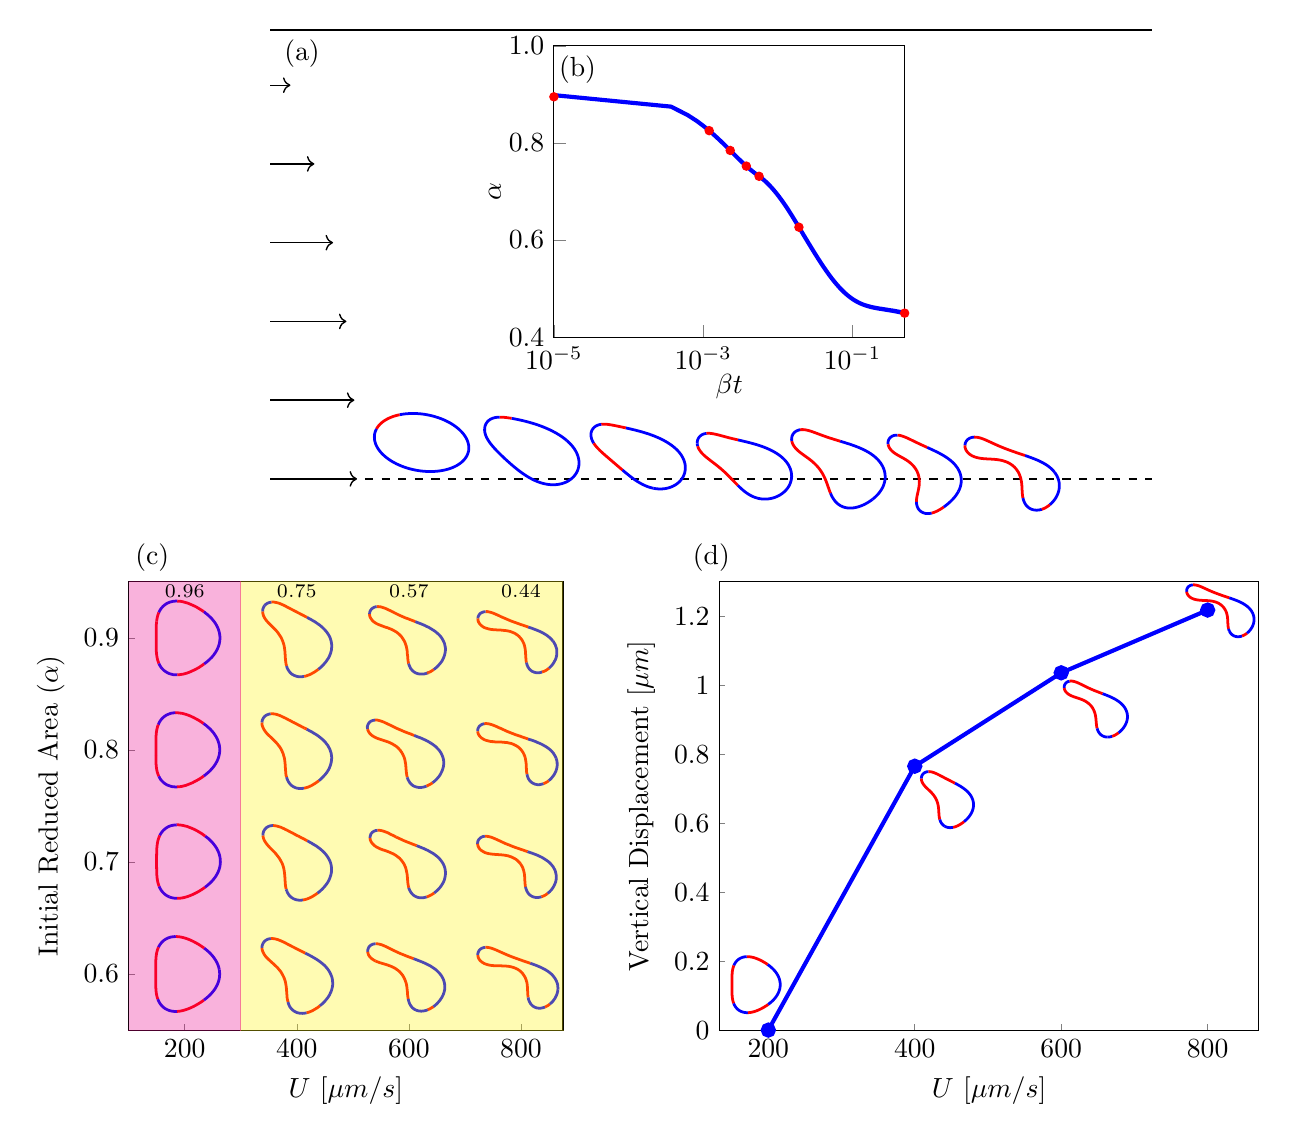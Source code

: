 \begin{tikzpicture}[scale = 1.00]

\pgfmathsetlengthmacro\MajorTickLength{
      \pgfkeysvalueof{/pgfplots/major tick length} * 0.5
    }

\begin{axis}[
  at = {(0.0cm,0.0cm)},
  major tick length=\MajorTickLength,
  compat=newest,
  axis equal image,
  xmin = 2,
  xmax = 33,
  ymin = -2,
  ymax = 30,
  xtick = {6,14,22,30},
  xticklabels = {$200$,$400$,$600$,$800$},
  xlabel = {$U$ [$\mu m/s$]},
  ytick = {2,10,18,26},
  yticklabels = {$0.6$,$0.7$,$0.8$,$0.9$},
  ylabel = {Initial Reduced Area ($\alpha$)},
  ylabel near ticks,
  xtick pos = left,
  ytick pos = left,
]

% RA = 0.60,flow rate = 200
\addplot[blue,line width=1pt] coordinates{
(8.464e+00,2.314e+00)
(8.454e+00,2.364e+00)
(8.443e+00,2.415e+00)
(8.429e+00,2.468e+00)
(8.413e+00,2.525e+00)
(8.393e+00,2.585e+00)
(8.37e+00,2.649e+00)
(8.343e+00,2.717e+00)
(8.31e+00,2.79e+00)
(8.271e+00,2.867e+00)
(8.227e+00,2.948e+00)
(8.176e+00,3.032e+00)
(8.117e+00,3.119e+00)
(8.052e+00,3.209e+00)
(7.978e+00,3.3e+00)
(7.897e+00,3.393e+00)
(7.809e+00,3.486e+00)
(7.712e+00,3.579e+00)
(7.608e+00,3.672e+00)
(7.497e+00,3.764e+00)
(7.379e+00,3.855e+00)
};
\addplot[red,line width=1pt] coordinates{
(7.379e+00,3.855e+00)
(7.254e+00,3.945e+00)
(7.124e+00,4.033e+00)
(6.987e+00,4.119e+00)
(6.845e+00,4.202e+00)
(6.697e+00,4.282e+00)
(6.545e+00,4.359e+00)
(6.388e+00,4.43e+00)
(6.226e+00,4.496e+00)
(6.059e+00,4.555e+00)
(5.889e+00,4.604e+00)
(5.715e+00,4.643e+00)
(5.538e+00,4.668e+00)
(5.359e+00,4.677e+00)
};
\addplot[blue,line width=1pt] coordinates{
(5.359e+00,4.677e+00)
(5.181e+00,4.668e+00)
(5.006e+00,4.639e+00)
(4.838e+00,4.588e+00)
(4.679e+00,4.515e+00)
(4.533e+00,4.423e+00)
(4.403e+00,4.312e+00)
(4.292e+00,4.187e+00)
(4.199e+00,4.051e+00)
(4.123e+00,3.908e+00)
};
\addplot[red,line width=1pt] coordinates{
(4.123e+00,3.908e+00)
(4.064e+00,3.762e+00)
(4.02e+00,3.615e+00)
(3.988e+00,3.47e+00)
(3.965e+00,3.327e+00)
(3.95e+00,3.189e+00)
(3.94e+00,3.055e+00)
(3.935e+00,2.926e+00)
(3.932e+00,2.803e+00)
(3.931e+00,2.686e+00)
(3.93e+00,2.575e+00)
(3.931e+00,2.47e+00)
(3.932e+00,2.372e+00)
(3.932e+00,2.28e+00)
(3.933e+00,2.193e+00)
(3.933e+00,2.114e+00)
(3.933e+00,2.04e+00)
(3.933e+00,1.971e+00)
(3.933e+00,1.908e+00)
(3.933e+00,1.85e+00)
(3.933e+00,1.795e+00)
(3.932e+00,1.742e+00)
(3.932e+00,1.691e+00)
(3.932e+00,1.64e+00)
(3.931e+00,1.588e+00)
(3.931e+00,1.533e+00)
(3.931e+00,1.475e+00)
(3.93e+00,1.411e+00)
(3.93e+00,1.343e+00)
(3.931e+00,1.269e+00)
(3.932e+00,1.189e+00)
(3.934e+00,1.103e+00)
(3.937e+00,1.011e+00)
(3.943e+00,9.125e-01)
(3.951e+00,8.079e-01)
(3.963e+00,6.976e-01)
(3.98e+00,5.817e-01)
(4.003e+00,4.61e-01)
(4.035e+00,3.364e-01)
(4.077e+00,2.089e-01)
};
\addplot[blue,line width=1pt] coordinates{
(4.077e+00,2.089e-01)
(4.131e+00,8.051e-02)
(4.199e+00,-4.673e-02)
(4.283e+00,-1.7e-01)
(4.383e+00,-2.861e-01)
(4.5e+00,-3.917e-01)
(4.633e+00,-4.834e-01)
(4.78e+00,-5.585e-01)
(4.938e+00,-6.149e-01)
(5.104e+00,-6.519e-01)
(5.276e+00,-6.694e-01)
(5.451e+00,-6.688e-01)
};
\addplot[red,line width=1pt] coordinates{
(5.451e+00,-6.688e-01)
(5.626e+00,-6.515e-01)
(5.801e+00,-6.196e-01)
(5.974e+00,-5.752e-01)
(6.144e+00,-5.203e-01)
(6.311e+00,-4.566e-01)
(6.475e+00,-3.855e-01)
(6.635e+00,-3.084e-01)
(6.791e+00,-2.261e-01)
(6.943e+00,-1.393e-01)
(7.09e+00,-4.86e-02)
(7.232e+00,4.567e-02)
(7.369e+00,1.432e-01)
};
\addplot[blue,line width=1pt] coordinates{
(7.369e+00,1.432e-01)
(7.5e+00,2.438e-01)
(7.623e+00,3.473e-01)
(7.74e+00,4.533e-01)
(7.849e+00,5.616e-01)
(7.949e+00,6.718e-01)
(8.041e+00,7.833e-01)
(8.124e+00,8.956e-01)
(8.197e+00,1.008e+00)
(8.261e+00,1.119e+00)
(8.316e+00,1.229e+00)
(8.363e+00,1.337e+00)
(8.4e+00,1.442e+00)
(8.43e+00,1.542e+00)
(8.453e+00,1.638e+00)
(8.47e+00,1.729e+00)
(8.481e+00,1.814e+00)
(8.488e+00,1.893e+00)
(8.491e+00,1.967e+00)
(8.491e+00,2.036e+00)
(8.489e+00,2.099e+00)
(8.485e+00,2.157e+00)
(8.479e+00,2.212e+00)
(8.472e+00,2.264e+00)
(8.464e+00,2.314e+00)
};

% RA = 0.70,flow rate = 200
\addplot[blue,line width=1pt] coordinates{
(4.901e+00,7.507e+00)
(4.96e+00,7.485e+00)
(5.02e+00,7.465e+00)
(5.083e+00,7.448e+00)
(5.149e+00,7.433e+00)
(5.219e+00,7.421e+00)
(5.294e+00,7.411e+00)
(5.373e+00,7.405e+00)
(5.457e+00,7.403e+00)
};
\addplot[red,line width=1pt] coordinates{
(5.457e+00,7.403e+00)
(5.547e+00,7.404e+00)
(5.641e+00,7.411e+00)
(5.74e+00,7.423e+00)
(5.843e+00,7.44e+00)
(5.951e+00,7.463e+00)
(6.063e+00,7.492e+00)
(6.178e+00,7.526e+00)
(6.297e+00,7.567e+00)
(6.418e+00,7.614e+00)
(6.542e+00,7.667e+00)
(6.669e+00,7.725e+00)
(6.797e+00,7.789e+00)
(6.926e+00,7.859e+00)
(7.057e+00,7.935e+00)
(7.188e+00,8.016e+00)
(7.318e+00,8.103e+00)
(7.448e+00,8.196e+00)
};
\addplot[blue,line width=1pt] coordinates{
(7.448e+00,8.196e+00)
(7.577e+00,8.295e+00)
(7.702e+00,8.401e+00)
(7.824e+00,8.514e+00)
(7.942e+00,8.633e+00)
(8.053e+00,8.76e+00)
(8.156e+00,8.894e+00)
(8.25e+00,9.036e+00)
(8.333e+00,9.183e+00)
(8.404e+00,9.337e+00)
(8.461e+00,9.495e+00)
(8.504e+00,9.657e+00)
(8.531e+00,9.821e+00)
(8.543e+00,9.985e+00)
(8.539e+00,1.015e+01)
(8.521e+00,1.03e+01)
(8.489e+00,1.046e+01)
(8.445e+00,1.061e+01)
(8.391e+00,1.075e+01)
(8.328e+00,1.088e+01)
(8.258e+00,1.101e+01)
(8.182e+00,1.112e+01)
(8.103e+00,1.123e+01)
(8.021e+00,1.133e+01)
(7.937e+00,1.143e+01)
(7.854e+00,1.151e+01)
(7.77e+00,1.159e+01)
(7.688e+00,1.167e+01)
(7.608e+00,1.173e+01)
(7.531e+00,1.179e+01)
(7.456e+00,1.185e+01)
};
\addplot[red,line width=1pt] coordinates{
(7.456e+00,1.185e+01)
(7.383e+00,1.19e+01)
(7.314e+00,1.195e+01)
(7.249e+00,1.2e+01)
(7.186e+00,1.204e+01)
(7.125e+00,1.208e+01)
(7.067e+00,1.211e+01)
(7.011e+00,1.215e+01)
(6.956e+00,1.218e+01)
(6.902e+00,1.221e+01)
(6.847e+00,1.224e+01)
(6.791e+00,1.227e+01)
(6.732e+00,1.23e+01)
(6.672e+00,1.233e+01)
(6.607e+00,1.236e+01)
(6.539e+00,1.239e+01)
(6.465e+00,1.242e+01)
(6.388e+00,1.245e+01)
(6.304e+00,1.248e+01)
(6.215e+00,1.252e+01)
(6.12e+00,1.255e+01)
(6.019e+00,1.257e+01)
(5.912e+00,1.26e+01)
(5.799e+00,1.262e+01)
(5.68e+00,1.264e+01)
(5.555e+00,1.265e+01)
(5.425e+00,1.265e+01)
};
\addplot[blue,line width=1pt] coordinates{
(5.425e+00,1.265e+01)
(5.29e+00,1.264e+01)
(5.153e+00,1.262e+01)
(5.014e+00,1.259e+01)
(4.876e+00,1.254e+01)
(4.741e+00,1.247e+01)
(4.613e+00,1.238e+01)
(4.494e+00,1.228e+01)
(4.386e+00,1.216e+01)
(4.293e+00,1.203e+01)
(4.213e+00,1.189e+01)
};
\addplot[red,line width=1pt] coordinates{
(4.213e+00,1.189e+01)
(4.149e+00,1.173e+01)
(4.098e+00,1.157e+01)
(4.06e+00,1.141e+01)
(4.033e+00,1.124e+01)
(4.014e+00,1.107e+01)
(4.003e+00,1.091e+01)
(3.996e+00,1.074e+01)
(3.993e+00,1.057e+01)
(3.991e+00,1.04e+01)
(3.991e+00,1.024e+01)
(3.991e+00,1.007e+01)
(3.991e+00,9.908e+00)
(3.991e+00,9.748e+00)
(3.992e+00,9.591e+00)
(3.994e+00,9.437e+00)
(3.997e+00,9.286e+00)
(4.003e+00,9.139e+00)
(4.013e+00,8.996e+00)
(4.027e+00,8.858e+00)
(4.045e+00,8.725e+00)
(4.069e+00,8.597e+00)
(4.099e+00,8.475e+00)
(4.134e+00,8.36e+00)
(4.175e+00,8.252e+00)
};
\addplot[blue,line width=1pt] coordinates{
(4.175e+00,8.252e+00)
(4.221e+00,8.152e+00)
(4.271e+00,8.059e+00)
(4.324e+00,7.975e+00)
(4.38e+00,7.899e+00)
(4.438e+00,7.831e+00)
(4.497e+00,7.77e+00)
(4.556e+00,7.717e+00)
(4.614e+00,7.67e+00)
(4.672e+00,7.629e+00)
(4.73e+00,7.592e+00)
(4.787e+00,7.561e+00)
(4.844e+00,7.532e+00)
(4.901e+00,7.507e+00)
};

% RA = 0.80,flow rate = 200
\addplot[red,line width=1pt] coordinates{
(3.94e+00,1.762e+01)
(3.94e+00,1.754e+01)
(3.941e+00,1.747e+01)
(3.941e+00,1.739e+01)
(3.942e+00,1.731e+01)
(3.944e+00,1.723e+01)
(3.946e+00,1.715e+01)
(3.95e+00,1.706e+01)
(3.955e+00,1.697e+01)
(3.962e+00,1.688e+01)
(3.972e+00,1.678e+01)
(3.986e+00,1.668e+01)
(4.004e+00,1.657e+01)
(4.028e+00,1.646e+01)
(4.059e+00,1.635e+01)
(4.098e+00,1.624e+01)
(4.147e+00,1.612e+01)
};
\addplot[blue,line width=1pt] coordinates{
(4.147e+00,1.612e+01)
(4.207e+00,1.601e+01)
(4.279e+00,1.589e+01)
(4.365e+00,1.579e+01)
(4.464e+00,1.569e+01)
(4.576e+00,1.56e+01)
(4.7e+00,1.552e+01)
(4.836e+00,1.546e+01)
(4.981e+00,1.541e+01)
(5.132e+00,1.537e+01)
(5.289e+00,1.536e+01)
(5.448e+00,1.536e+01)
};
\addplot[red,line width=1pt] coordinates{
(5.448e+00,1.536e+01)
(5.608e+00,1.537e+01)
(5.768e+00,1.539e+01)
(5.927e+00,1.543e+01)
(6.084e+00,1.547e+01)
(6.239e+00,1.553e+01)
(6.391e+00,1.559e+01)
(6.54e+00,1.565e+01)
(6.687e+00,1.573e+01)
(6.83e+00,1.58e+01)
(6.969e+00,1.588e+01)
(7.105e+00,1.596e+01)
(7.236e+00,1.605e+01)
(7.363e+00,1.614e+01)
};
\addplot[blue,line width=1pt] coordinates{
(7.363e+00,1.614e+01)
(7.485e+00,1.623e+01)
(7.601e+00,1.633e+01)
(7.711e+00,1.642e+01)
(7.815e+00,1.652e+01)
(7.912e+00,1.663e+01)
(8.002e+00,1.673e+01)
(8.084e+00,1.683e+01)
(8.158e+00,1.694e+01)
(8.225e+00,1.705e+01)
(8.283e+00,1.715e+01)
(8.334e+00,1.726e+01)
(8.376e+00,1.736e+01)
(8.412e+00,1.746e+01)
(8.44e+00,1.756e+01)
(8.463e+00,1.766e+01)
(8.479e+00,1.775e+01)
(8.49e+00,1.784e+01)
(8.496e+00,1.793e+01)
(8.497e+00,1.801e+01)
(8.495e+00,1.809e+01)
(8.49e+00,1.817e+01)
(8.481e+00,1.824e+01)
(8.469e+00,1.832e+01)
(8.454e+00,1.839e+01)
(8.437e+00,1.846e+01)
(8.416e+00,1.853e+01)
(8.392e+00,1.86e+01)
(8.365e+00,1.868e+01)
(8.334e+00,1.875e+01)
(8.298e+00,1.883e+01)
(8.258e+00,1.89e+01)
(8.212e+00,1.898e+01)
(8.162e+00,1.906e+01)
(8.106e+00,1.914e+01)
(8.044e+00,1.923e+01)
(7.976e+00,1.931e+01)
(7.902e+00,1.939e+01)
(7.821e+00,1.948e+01)
(7.735e+00,1.956e+01)
(7.642e+00,1.964e+01)
(7.543e+00,1.973e+01)
(7.439e+00,1.981e+01)
(7.329e+00,1.989e+01)
};
\addplot[red,line width=1pt] coordinates{
(7.329e+00,1.989e+01)
(7.214e+00,1.997e+01)
(7.093e+00,2.005e+01)
(6.968e+00,2.013e+01)
(6.838e+00,2.02e+01)
(6.703e+00,2.027e+01)
(6.564e+00,2.034e+01)
(6.42e+00,2.041e+01)
(6.273e+00,2.047e+01)
(6.122e+00,2.052e+01)
(5.967e+00,2.057e+01)
(5.809e+00,2.061e+01)
(5.648e+00,2.063e+01)
(5.485e+00,2.065e+01)
(5.321e+00,2.065e+01)
};
\addplot[blue,line width=1pt] coordinates{
(5.321e+00,2.065e+01)
(5.158e+00,2.064e+01)
(4.999e+00,2.061e+01)
(4.845e+00,2.055e+01)
(4.699e+00,2.049e+01)
(4.565e+00,2.04e+01)
(4.444e+00,2.03e+01)
(4.338e+00,2.019e+01)
(4.247e+00,2.007e+01)
(4.172e+00,1.994e+01)
(4.111e+00,1.98e+01)
};
\addplot[red,line width=1pt] coordinates{
(4.111e+00,1.98e+01)
(4.062e+00,1.967e+01)
(4.025e+00,1.953e+01)
(3.997e+00,1.94e+01)
(3.977e+00,1.927e+01)
(3.963e+00,1.914e+01)
(3.954e+00,1.901e+01)
(3.947e+00,1.889e+01)
(3.944e+00,1.878e+01)
(3.942e+00,1.866e+01)
(3.941e+00,1.856e+01)
(3.94e+00,1.845e+01)
(3.94e+00,1.835e+01)
(3.941e+00,1.826e+01)
(3.941e+00,1.817e+01)
(3.941e+00,1.808e+01)
(3.941e+00,1.8e+01)
(3.941e+00,1.792e+01)
(3.941e+00,1.784e+01)
(3.941e+00,1.776e+01)
(3.94e+00,1.769e+01)
(3.94e+00,1.762e+01)
};

% RA = 0.90,flow rate = 200
\addplot[red,line width=1pt] coordinates{
(3.991e+00,2.717e+01)
(3.982e+00,2.708e+01)
(3.975e+00,2.699e+01)
(3.969e+00,2.69e+01)
(3.965e+00,2.681e+01)
(3.962e+00,2.671e+01)
(3.96e+00,2.662e+01)
(3.959e+00,2.652e+01)
(3.958e+00,2.642e+01)
(3.958e+00,2.632e+01)
(3.958e+00,2.621e+01)
(3.958e+00,2.611e+01)
(3.958e+00,2.599e+01)
(3.958e+00,2.588e+01)
(3.958e+00,2.576e+01)
(3.958e+00,2.564e+01)
(3.959e+00,2.552e+01)
(3.96e+00,2.539e+01)
(3.962e+00,2.526e+01)
(3.967e+00,2.513e+01)
(3.974e+00,2.5e+01)
(3.986e+00,2.486e+01)
(4.002e+00,2.473e+01)
(4.026e+00,2.459e+01)
(4.057e+00,2.445e+01)
(4.099e+00,2.431e+01)
(4.152e+00,2.417e+01)
};
\addplot[blue,line width=1pt] coordinates{
(4.152e+00,2.417e+01)
(4.217e+00,2.404e+01)
(4.296e+00,2.391e+01)
(4.389e+00,2.38e+01)
(4.495e+00,2.369e+01)
(4.614e+00,2.36e+01)
(4.743e+00,2.352e+01)
(4.881e+00,2.345e+01)
(5.024e+00,2.341e+01)
(5.172e+00,2.337e+01)
(5.321e+00,2.336e+01)
(5.47e+00,2.336e+01)
};
\addplot[red,line width=1pt] coordinates{
(5.47e+00,2.336e+01)
(5.618e+00,2.337e+01)
(5.763e+00,2.339e+01)
(5.905e+00,2.341e+01)
(6.043e+00,2.345e+01)
(6.178e+00,2.349e+01)
(6.309e+00,2.354e+01)
(6.436e+00,2.359e+01)
(6.558e+00,2.365e+01)
(6.677e+00,2.37e+01)
(6.792e+00,2.376e+01)
(6.902e+00,2.382e+01)
(7.008e+00,2.388e+01)
(7.111e+00,2.395e+01)
(7.209e+00,2.401e+01)
(7.303e+00,2.408e+01)
(7.394e+00,2.414e+01)
};
\addplot[blue,line width=1pt] coordinates{
(7.394e+00,2.414e+01)
(7.48e+00,2.421e+01)
(7.562e+00,2.427e+01)
(7.641e+00,2.434e+01)
(7.715e+00,2.44e+01)
(7.787e+00,2.447e+01)
(7.854e+00,2.454e+01)
(7.919e+00,2.46e+01)
(7.98e+00,2.467e+01)
(8.038e+00,2.474e+01)
(8.094e+00,2.481e+01)
(8.146e+00,2.489e+01)
(8.196e+00,2.496e+01)
(8.243e+00,2.504e+01)
(8.287e+00,2.512e+01)
(8.329e+00,2.52e+01)
(8.367e+00,2.529e+01)
(8.402e+00,2.537e+01)
(8.433e+00,2.547e+01)
(8.46e+00,2.556e+01)
(8.481e+00,2.566e+01)
(8.498e+00,2.577e+01)
(8.508e+00,2.587e+01)
(8.512e+00,2.599e+01)
(8.509e+00,2.61e+01)
(8.497e+00,2.622e+01)
(8.478e+00,2.633e+01)
(8.45e+00,2.645e+01)
(8.413e+00,2.657e+01)
(8.367e+00,2.669e+01)
(8.312e+00,2.681e+01)
(8.248e+00,2.693e+01)
(8.176e+00,2.705e+01)
(8.096e+00,2.716e+01)
(8.008e+00,2.727e+01)
(7.914e+00,2.738e+01)
(7.813e+00,2.748e+01)
(7.707e+00,2.758e+01)
(7.595e+00,2.768e+01)
(7.479e+00,2.777e+01)
(7.359e+00,2.787e+01)
};
\addplot[red,line width=1pt] coordinates{
(7.359e+00,2.787e+01)
(7.235e+00,2.795e+01)
(7.108e+00,2.803e+01)
(6.979e+00,2.811e+01)
(6.847e+00,2.819e+01)
(6.713e+00,2.826e+01)
(6.578e+00,2.832e+01)
(6.441e+00,2.838e+01)
(6.303e+00,2.844e+01)
(6.163e+00,2.849e+01)
(6.023e+00,2.853e+01)
(5.883e+00,2.857e+01)
(5.742e+00,2.86e+01)
(5.603e+00,2.861e+01)
(5.464e+00,2.862e+01)
};
\addplot[blue,line width=1pt] coordinates{
(5.464e+00,2.862e+01)
(5.327e+00,2.862e+01)
(5.194e+00,2.861e+01)
(5.065e+00,2.858e+01)
(4.941e+00,2.855e+01)
(4.824e+00,2.85e+01)
(4.714e+00,2.845e+01)
(4.612e+00,2.838e+01)
(4.52e+00,2.831e+01)
(4.436e+00,2.823e+01)
(4.362e+00,2.815e+01)
(4.296e+00,2.807e+01)
(4.239e+00,2.798e+01)
(4.19e+00,2.789e+01)
(4.147e+00,2.78e+01)
};
\addplot[red,line width=1pt] coordinates{
(4.147e+00,2.78e+01)
(4.112e+00,2.771e+01)
(4.081e+00,2.762e+01)
(4.056e+00,2.753e+01)
(4.035e+00,2.744e+01)
(4.017e+00,2.735e+01)
(4.003e+00,2.726e+01)
(3.991e+00,2.717e+01)
};

% RA = 0.60,flow rate = 400
\addplot[blue,line width=1pt] coordinates{
(1.163e+01,4.262e+00)
(1.16e+01,4.22e+00)
(1.158e+01,4.173e+00)
(1.156e+01,4.122e+00)
(1.154e+01,4.066e+00)
(1.152e+01,4.005e+00)
(1.151e+01,3.936e+00)
(1.151e+01,3.862e+00)
};
\addplot[red,line width=1pt] coordinates{
(1.151e+01,3.862e+00)
(1.152e+01,3.782e+00)
(1.154e+01,3.697e+00)
(1.157e+01,3.608e+00)
(1.161e+01,3.517e+00)
(1.166e+01,3.425e+00)
(1.172e+01,3.332e+00)
(1.179e+01,3.239e+00)
(1.188e+01,3.147e+00)
(1.197e+01,3.056e+00)
(1.207e+01,2.964e+00)
(1.217e+01,2.87e+00)
(1.228e+01,2.774e+00)
(1.239e+01,2.674e+00)
(1.25e+01,2.568e+00)
(1.262e+01,2.455e+00)
(1.272e+01,2.333e+00)
(1.283e+01,2.203e+00)
(1.292e+01,2.062e+00)
(1.3e+01,1.913e+00)
(1.308e+01,1.755e+00)
(1.314e+01,1.59e+00)
(1.319e+01,1.419e+00)
(1.322e+01,1.243e+00)
(1.325e+01,1.065e+00)
(1.326e+01,8.862e-01)
(1.328e+01,7.066e-01)
(1.329e+01,5.272e-01)
(1.33e+01,3.49e-01)
(1.333e+01,1.73e-01)
(1.337e+01,1.02e-03)
};
\addplot[blue,line width=1pt] coordinates{
(1.337e+01,1.02e-03)
(1.342e+01,-1.641e-01)
(1.349e+01,-3.183e-01)
(1.359e+01,-4.569e-01)
(1.371e+01,-5.752e-01)
(1.384e+01,-6.697e-01)
(1.398e+01,-7.388e-01)
(1.413e+01,-7.829e-01)
(1.428e+01,-8.042e-01)
(1.442e+01,-8.06e-01)
(1.456e+01,-7.92e-01)
(1.47e+01,-7.657e-01)
};
\addplot[red,line width=1pt] coordinates{
(1.47e+01,-7.657e-01)
(1.482e+01,-7.302e-01)
(1.494e+01,-6.883e-01)
(1.505e+01,-6.419e-01)
(1.515e+01,-5.929e-01)
(1.524e+01,-5.427e-01)
(1.532e+01,-4.923e-01)
(1.54e+01,-4.424e-01)
(1.548e+01,-3.939e-01)
(1.554e+01,-3.471e-01)
(1.56e+01,-3.023e-01)
(1.565e+01,-2.598e-01)
};
\addplot[blue,line width=1pt] coordinates{
(1.565e+01,-2.598e-01)
(1.57e+01,-2.195e-01)
(1.575e+01,-1.812e-01)
(1.579e+01,-1.446e-01)
(1.583e+01,-1.091e-01)
(1.587e+01,-7.386e-02)
(1.59e+01,-3.804e-02)
(1.594e+01,-6.148e-04)
(1.598e+01,3.938e-02)
(1.602e+01,8.287e-02)
(1.606e+01,1.306e-01)
(1.61e+01,1.834e-01)
(1.615e+01,2.418e-01)
(1.62e+01,3.064e-01)
(1.625e+01,3.778e-01)
(1.63e+01,4.564e-01)
(1.635e+01,5.426e-01)
(1.639e+01,6.368e-01)
(1.644e+01,7.392e-01)
(1.648e+01,8.499e-01)
(1.651e+01,9.689e-01)
(1.654e+01,1.096e+00)
(1.656e+01,1.23e+00)
(1.656e+01,1.37e+00)
(1.655e+01,1.515e+00)
(1.653e+01,1.664e+00)
(1.649e+01,1.813e+00)
(1.643e+01,1.962e+00)
(1.636e+01,2.108e+00)
(1.628e+01,2.251e+00)
(1.618e+01,2.387e+00)
(1.607e+01,2.518e+00)
(1.595e+01,2.641e+00)
(1.581e+01,2.758e+00)
(1.567e+01,2.868e+00)
(1.553e+01,2.971e+00)
(1.538e+01,3.069e+00)
(1.522e+01,3.162e+00)
(1.507e+01,3.251e+00)
(1.491e+01,3.336e+00)
(1.475e+01,3.418e+00)
(1.459e+01,3.498e+00)
};
\addplot[red,line width=1pt] coordinates{
(1.459e+01,3.498e+00)
(1.443e+01,3.577e+00)
(1.428e+01,3.655e+00)
(1.412e+01,3.732e+00)
(1.397e+01,3.808e+00)
(1.383e+01,3.884e+00)
(1.368e+01,3.959e+00)
(1.354e+01,4.032e+00)
(1.34e+01,4.104e+00)
(1.327e+01,4.174e+00)
(1.314e+01,4.24e+00)
(1.302e+01,4.302e+00)
(1.289e+01,4.359e+00)
(1.277e+01,4.409e+00)
(1.266e+01,4.452e+00)
(1.254e+01,4.487e+00)
(1.244e+01,4.512e+00)
(1.233e+01,4.528e+00)
(1.223e+01,4.534e+00)
(1.214e+01,4.531e+00)
};
\addplot[blue,line width=1pt] coordinates{
(1.214e+01,4.531e+00)
(1.205e+01,4.519e+00)
(1.198e+01,4.5e+00)
(1.19e+01,4.475e+00)
(1.184e+01,4.446e+00)
(1.179e+01,4.413e+00)
(1.174e+01,4.378e+00)
(1.17e+01,4.341e+00)
(1.166e+01,4.303e+00)
(1.163e+01,4.262e+00)
};

% RA = 0.70,flow rate = 400
\addplot[blue,line width=1pt] coordinates{
(1.328e+01,7.931e+00)
(1.331e+01,7.873e+00)
(1.333e+01,7.815e+00)
(1.337e+01,7.757e+00)
(1.34e+01,7.699e+00)
(1.344e+01,7.641e+00)
(1.349e+01,7.583e+00)
(1.355e+01,7.526e+00)
(1.361e+01,7.471e+00)
(1.369e+01,7.42e+00)
(1.377e+01,7.373e+00)
(1.386e+01,7.334e+00)
(1.396e+01,7.303e+00)
(1.407e+01,7.282e+00)
(1.419e+01,7.271e+00)
(1.431e+01,7.273e+00)
(1.444e+01,7.287e+00)
};
\addplot[red,line width=1pt] coordinates{
(1.444e+01,7.287e+00)
(1.456e+01,7.312e+00)
(1.47e+01,7.349e+00)
(1.483e+01,7.397e+00)
(1.496e+01,7.456e+00)
(1.509e+01,7.523e+00)
(1.522e+01,7.6e+00)
(1.535e+01,7.684e+00)
(1.548e+01,7.777e+00)
};
\addplot[blue,line width=1pt] coordinates{
(1.548e+01,7.777e+00)
(1.561e+01,7.877e+00)
(1.573e+01,7.985e+00)
(1.585e+01,8.1e+00)
(1.596e+01,8.222e+00)
(1.607e+01,8.353e+00)
(1.617e+01,8.491e+00)
(1.626e+01,8.636e+00)
(1.633e+01,8.789e+00)
(1.639e+01,8.948e+00)
(1.644e+01,9.112e+00)
(1.647e+01,9.279e+00)
(1.648e+01,9.447e+00)
(1.647e+01,9.614e+00)
(1.645e+01,9.778e+00)
(1.641e+01,9.936e+00)
(1.635e+01,1.009e+01)
(1.628e+01,1.023e+01)
(1.62e+01,1.036e+01)
(1.611e+01,1.049e+01)
(1.602e+01,1.06e+01)
(1.592e+01,1.071e+01)
(1.582e+01,1.08e+01)
(1.572e+01,1.089e+01)
(1.562e+01,1.097e+01)
(1.551e+01,1.105e+01)
(1.542e+01,1.112e+01)
(1.532e+01,1.118e+01)
(1.522e+01,1.124e+01)
(1.513e+01,1.129e+01)
(1.505e+01,1.135e+01)
(1.496e+01,1.139e+01)
(1.488e+01,1.144e+01)
(1.481e+01,1.148e+01)
(1.474e+01,1.151e+01)
};
\addplot[red,line width=1pt] coordinates{
(1.474e+01,1.151e+01)
(1.467e+01,1.155e+01)
(1.461e+01,1.158e+01)
(1.455e+01,1.162e+01)
(1.449e+01,1.165e+01)
(1.443e+01,1.168e+01)
(1.438e+01,1.171e+01)
(1.432e+01,1.173e+01)
(1.427e+01,1.176e+01)
(1.421e+01,1.179e+01)
(1.415e+01,1.183e+01)
(1.408e+01,1.186e+01)
(1.401e+01,1.189e+01)
(1.394e+01,1.193e+01)
(1.387e+01,1.197e+01)
(1.379e+01,1.201e+01)
(1.371e+01,1.206e+01)
(1.362e+01,1.21e+01)
(1.352e+01,1.215e+01)
(1.343e+01,1.22e+01)
(1.332e+01,1.226e+01)
(1.321e+01,1.231e+01)
(1.31e+01,1.237e+01)
(1.298e+01,1.242e+01)
(1.286e+01,1.248e+01)
(1.272e+01,1.252e+01)
(1.259e+01,1.256e+01)
(1.244e+01,1.259e+01)
(1.229e+01,1.26e+01)
};
\addplot[blue,line width=1pt] coordinates{
(1.229e+01,1.26e+01)
(1.214e+01,1.259e+01)
(1.198e+01,1.254e+01)
(1.184e+01,1.246e+01)
(1.173e+01,1.235e+01)
(1.164e+01,1.221e+01)
(1.159e+01,1.205e+01)
(1.158e+01,1.188e+01)
};
\addplot[red,line width=1pt] coordinates{
(1.158e+01,1.188e+01)
(1.161e+01,1.172e+01)
(1.167e+01,1.156e+01)
(1.176e+01,1.141e+01)
(1.186e+01,1.127e+01)
(1.197e+01,1.114e+01)
(1.208e+01,1.102e+01)
(1.22e+01,1.09e+01)
(1.232e+01,1.078e+01)
(1.244e+01,1.066e+01)
(1.254e+01,1.054e+01)
(1.264e+01,1.041e+01)
(1.274e+01,1.028e+01)
(1.282e+01,1.015e+01)
(1.289e+01,1.002e+01)
(1.296e+01,9.884e+00)
(1.301e+01,9.75e+00)
(1.305e+01,9.616e+00)
(1.308e+01,9.484e+00)
(1.31e+01,9.355e+00)
(1.312e+01,9.23e+00)
(1.313e+01,9.109e+00)
(1.314e+01,8.993e+00)
(1.315e+01,8.883e+00)
(1.315e+01,8.777e+00)
(1.316e+01,8.677e+00)
(1.317e+01,8.582e+00)
(1.317e+01,8.492e+00)
(1.318e+01,8.407e+00)
(1.319e+01,8.328e+00)
(1.32e+01,8.253e+00)
(1.321e+01,8.182e+00)
(1.323e+01,8.115e+00)
(1.324e+01,8.051e+00)
};
\addplot[blue,line width=1pt] coordinates{
(1.324e+01,8.051e+00)
(1.326e+01,7.99e+00)
(1.328e+01,7.931e+00)
};

% RA = 0.80,flow rate = 400
\addplot[red,line width=1pt] coordinates{
(1.456e+01,1.955e+01)
(1.45e+01,1.958e+01)
(1.443e+01,1.962e+01)
(1.436e+01,1.965e+01)
(1.429e+01,1.969e+01)
(1.422e+01,1.973e+01)
(1.415e+01,1.976e+01)
(1.407e+01,1.98e+01)
(1.399e+01,1.985e+01)
(1.39e+01,1.989e+01)
(1.381e+01,1.994e+01)
(1.372e+01,1.998e+01)
(1.363e+01,2.003e+01)
(1.353e+01,2.009e+01)
(1.342e+01,2.014e+01)
(1.331e+01,2.02e+01)
(1.32e+01,2.026e+01)
(1.309e+01,2.031e+01)
(1.296e+01,2.037e+01)
(1.284e+01,2.043e+01)
(1.271e+01,2.048e+01)
(1.257e+01,2.053e+01)
(1.243e+01,2.056e+01)
(1.228e+01,2.058e+01)
(1.212e+01,2.058e+01)
};
\addplot[blue,line width=1pt] coordinates{
(1.212e+01,2.058e+01)
(1.197e+01,2.054e+01)
(1.182e+01,2.048e+01)
(1.17e+01,2.039e+01)
(1.16e+01,2.026e+01)
(1.153e+01,2.011e+01)
(1.151e+01,1.995e+01)
};
\addplot[red,line width=1pt] coordinates{
(1.151e+01,1.995e+01)
(1.152e+01,1.978e+01)
(1.157e+01,1.963e+01)
(1.164e+01,1.948e+01)
(1.173e+01,1.934e+01)
(1.183e+01,1.921e+01)
(1.194e+01,1.909e+01)
(1.206e+01,1.898e+01)
(1.218e+01,1.887e+01)
(1.229e+01,1.876e+01)
(1.24e+01,1.865e+01)
(1.251e+01,1.854e+01)
(1.261e+01,1.843e+01)
(1.27e+01,1.831e+01)
(1.279e+01,1.82e+01)
(1.286e+01,1.808e+01)
(1.293e+01,1.795e+01)
(1.298e+01,1.783e+01)
(1.303e+01,1.771e+01)
(1.306e+01,1.759e+01)
(1.31e+01,1.747e+01)
(1.312e+01,1.736e+01)
(1.314e+01,1.725e+01)
(1.315e+01,1.714e+01)
(1.316e+01,1.704e+01)
(1.317e+01,1.694e+01)
(1.318e+01,1.684e+01)
(1.318e+01,1.675e+01)
(1.319e+01,1.666e+01)
(1.319e+01,1.658e+01)
(1.32e+01,1.65e+01)
(1.321e+01,1.642e+01)
(1.321e+01,1.634e+01)
(1.322e+01,1.627e+01)
(1.323e+01,1.619e+01)
(1.325e+01,1.612e+01)
(1.327e+01,1.605e+01)
};
\addplot[blue,line width=1pt] coordinates{
(1.327e+01,1.605e+01)
(1.329e+01,1.598e+01)
(1.332e+01,1.59e+01)
(1.335e+01,1.583e+01)
(1.339e+01,1.575e+01)
(1.343e+01,1.568e+01)
(1.349e+01,1.56e+01)
(1.355e+01,1.553e+01)
(1.362e+01,1.546e+01)
(1.371e+01,1.54e+01)
(1.38e+01,1.535e+01)
(1.39e+01,1.53e+01)
(1.401e+01,1.527e+01)
(1.413e+01,1.525e+01)
(1.426e+01,1.524e+01)
(1.439e+01,1.525e+01)
(1.452e+01,1.527e+01)
};
\addplot[red,line width=1pt] coordinates{
(1.452e+01,1.527e+01)
(1.466e+01,1.53e+01)
(1.479e+01,1.534e+01)
(1.493e+01,1.54e+01)
(1.506e+01,1.546e+01)
(1.519e+01,1.554e+01)
(1.532e+01,1.562e+01)
(1.545e+01,1.571e+01)
(1.558e+01,1.58e+01)
};
\addplot[blue,line width=1pt] coordinates{
(1.558e+01,1.58e+01)
(1.57e+01,1.591e+01)
(1.582e+01,1.602e+01)
(1.593e+01,1.614e+01)
(1.604e+01,1.626e+01)
(1.614e+01,1.639e+01)
(1.623e+01,1.653e+01)
(1.631e+01,1.667e+01)
(1.637e+01,1.683e+01)
(1.642e+01,1.698e+01)
(1.646e+01,1.714e+01)
(1.648e+01,1.73e+01)
(1.649e+01,1.746e+01)
(1.647e+01,1.762e+01)
(1.645e+01,1.777e+01)
(1.64e+01,1.792e+01)
(1.635e+01,1.806e+01)
(1.628e+01,1.819e+01)
(1.621e+01,1.832e+01)
(1.612e+01,1.843e+01)
(1.604e+01,1.854e+01)
(1.595e+01,1.864e+01)
(1.585e+01,1.873e+01)
(1.576e+01,1.881e+01)
(1.566e+01,1.889e+01)
(1.557e+01,1.896e+01)
(1.548e+01,1.903e+01)
(1.539e+01,1.909e+01)
(1.53e+01,1.914e+01)
(1.522e+01,1.919e+01)
(1.513e+01,1.924e+01)
(1.506e+01,1.929e+01)
(1.498e+01,1.933e+01)
(1.49e+01,1.937e+01)
(1.483e+01,1.941e+01)
(1.476e+01,1.945e+01)
(1.47e+01,1.948e+01)
};
\addplot[red,line width=1pt] coordinates{
(1.47e+01,1.948e+01)
(1.463e+01,1.952e+01)
(1.456e+01,1.955e+01)
};

% RA = 0.90,flow rate = 400
\addplot[blue,line width=1pt] coordinates{
(1.17e+01,2.83e+01)
(1.165e+01,2.823e+01)
(1.161e+01,2.814e+01)
(1.158e+01,2.806e+01)
(1.156e+01,2.797e+01)
(1.156e+01,2.787e+01)
};
\addplot[red,line width=1pt] coordinates{
(1.156e+01,2.787e+01)
(1.157e+01,2.778e+01)
(1.159e+01,2.768e+01)
(1.162e+01,2.758e+01)
(1.166e+01,2.749e+01)
(1.171e+01,2.74e+01)
(1.177e+01,2.731e+01)
(1.184e+01,2.722e+01)
(1.192e+01,2.713e+01)
(1.2e+01,2.704e+01)
(1.208e+01,2.696e+01)
(1.217e+01,2.687e+01)
(1.226e+01,2.678e+01)
(1.235e+01,2.669e+01)
(1.245e+01,2.66e+01)
(1.254e+01,2.65e+01)
(1.263e+01,2.639e+01)
(1.271e+01,2.628e+01)
(1.279e+01,2.616e+01)
(1.287e+01,2.604e+01)
(1.293e+01,2.591e+01)
(1.299e+01,2.577e+01)
(1.304e+01,2.563e+01)
(1.308e+01,2.549e+01)
(1.311e+01,2.534e+01)
(1.313e+01,2.519e+01)
(1.315e+01,2.504e+01)
(1.316e+01,2.489e+01)
(1.317e+01,2.473e+01)
(1.318e+01,2.458e+01)
(1.319e+01,2.443e+01)
(1.321e+01,2.428e+01)
(1.323e+01,2.413e+01)
(1.327e+01,2.399e+01)
};
\addplot[blue,line width=1pt] coordinates{
(1.327e+01,2.399e+01)
(1.331e+01,2.385e+01)
(1.338e+01,2.372e+01)
(1.346e+01,2.36e+01)
(1.355e+01,2.349e+01)
(1.366e+01,2.34e+01)
(1.378e+01,2.333e+01)
(1.39e+01,2.328e+01)
(1.403e+01,2.324e+01)
(1.416e+01,2.322e+01)
(1.428e+01,2.322e+01)
(1.441e+01,2.323e+01)
(1.453e+01,2.325e+01)
};
\addplot[red,line width=1pt] coordinates{
(1.453e+01,2.325e+01)
(1.464e+01,2.327e+01)
(1.475e+01,2.331e+01)
(1.486e+01,2.335e+01)
(1.496e+01,2.339e+01)
(1.505e+01,2.344e+01)
(1.514e+01,2.349e+01)
(1.523e+01,2.354e+01)
(1.531e+01,2.359e+01)
(1.539e+01,2.365e+01)
(1.547e+01,2.37e+01)
(1.554e+01,2.376e+01)
};
\addplot[blue,line width=1pt] coordinates{
(1.554e+01,2.376e+01)
(1.561e+01,2.381e+01)
(1.568e+01,2.387e+01)
(1.575e+01,2.393e+01)
(1.581e+01,2.4e+01)
(1.588e+01,2.406e+01)
(1.594e+01,2.413e+01)
(1.6e+01,2.42e+01)
(1.606e+01,2.427e+01)
(1.612e+01,2.435e+01)
(1.617e+01,2.443e+01)
(1.623e+01,2.451e+01)
(1.628e+01,2.46e+01)
(1.633e+01,2.47e+01)
(1.637e+01,2.48e+01)
(1.641e+01,2.49e+01)
(1.644e+01,2.501e+01)
(1.647e+01,2.513e+01)
(1.648e+01,2.525e+01)
(1.649e+01,2.537e+01)
(1.649e+01,2.55e+01)
(1.647e+01,2.563e+01)
(1.645e+01,2.576e+01)
(1.641e+01,2.589e+01)
(1.637e+01,2.602e+01)
(1.631e+01,2.614e+01)
(1.623e+01,2.627e+01)
(1.615e+01,2.639e+01)
(1.606e+01,2.65e+01)
(1.596e+01,2.661e+01)
(1.586e+01,2.671e+01)
(1.575e+01,2.681e+01)
(1.563e+01,2.691e+01)
(1.55e+01,2.7e+01)
(1.538e+01,2.708e+01)
(1.525e+01,2.717e+01)
(1.512e+01,2.724e+01)
(1.499e+01,2.732e+01)
(1.485e+01,2.739e+01)
(1.472e+01,2.747e+01)
};
\addplot[red,line width=1pt] coordinates{
(1.472e+01,2.747e+01)
(1.459e+01,2.753e+01)
(1.446e+01,2.76e+01)
(1.432e+01,2.767e+01)
(1.419e+01,2.774e+01)
(1.407e+01,2.78e+01)
(1.394e+01,2.787e+01)
(1.382e+01,2.793e+01)
(1.369e+01,2.8e+01)
(1.357e+01,2.806e+01)
(1.346e+01,2.812e+01)
(1.334e+01,2.818e+01)
(1.323e+01,2.824e+01)
(1.312e+01,2.83e+01)
(1.301e+01,2.835e+01)
(1.29e+01,2.84e+01)
(1.28e+01,2.844e+01)
(1.269e+01,2.848e+01)
(1.258e+01,2.851e+01)
(1.248e+01,2.853e+01)
(1.238e+01,2.855e+01)
(1.228e+01,2.855e+01)
(1.218e+01,2.855e+01)
};
\addplot[blue,line width=1pt] coordinates{
(1.218e+01,2.855e+01)
(1.209e+01,2.853e+01)
(1.2e+01,2.851e+01)
(1.191e+01,2.847e+01)
(1.183e+01,2.842e+01)
(1.176e+01,2.837e+01)
(1.17e+01,2.83e+01)
};

% RA = 0.60,flow rate = 600
\addplot[red,line width=1pt] coordinates{
(1.961e+01,2.937e+00)
(1.965e+01,2.916e+00)
(1.97e+01,2.895e+00)
(1.975e+01,2.874e+00)
(1.981e+01,2.853e+00)
(1.987e+01,2.832e+00)
(1.993e+01,2.81e+00)
(2.001e+01,2.788e+00)
(2.008e+01,2.764e+00)
(2.017e+01,2.74e+00)
(2.025e+01,2.713e+00)
(2.035e+01,2.685e+00)
(2.045e+01,2.653e+00)
(2.055e+01,2.617e+00)
(2.067e+01,2.576e+00)
(2.078e+01,2.528e+00)
(2.09e+01,2.472e+00)
(2.102e+01,2.407e+00)
(2.113e+01,2.331e+00)
(2.125e+01,2.243e+00)
(2.136e+01,2.142e+00)
(2.146e+01,2.027e+00)
(2.156e+01,1.9e+00)
(2.164e+01,1.761e+00)
(2.171e+01,1.611e+00)
(2.177e+01,1.453e+00)
(2.182e+01,1.287e+00)
(2.185e+01,1.116e+00)
(2.187e+01,9.411e-01)
(2.189e+01,7.641e-01)
(2.19e+01,5.858e-01)
(2.192e+01,4.069e-01)
(2.195e+01,2.288e-01)
};
\addplot[blue,line width=1pt] coordinates{
(2.195e+01,2.288e-01)
(2.199e+01,5.374e-02)
(2.205e+01,-1.144e-01)
(2.214e+01,-2.697e-01)
(2.225e+01,-4.051e-01)
(2.239e+01,-5.137e-01)
(2.255e+01,-5.909e-01)
(2.271e+01,-6.352e-01)
(2.288e+01,-6.486e-01)
(2.304e+01,-6.353e-01)
(2.32e+01,-6.002e-01)
(2.335e+01,-5.482e-01)
};
\addplot[red,line width=1pt] coordinates{
(2.335e+01,-5.482e-01)
(2.349e+01,-4.835e-01)
(2.362e+01,-4.094e-01)
(2.375e+01,-3.285e-01)
};
\addplot[blue,line width=1pt] coordinates{
(2.375e+01,-3.285e-01)
(2.386e+01,-2.429e-01)
(2.396e+01,-1.54e-01)
(2.405e+01,-6.319e-02)
(2.413e+01,2.848e-02)
(2.421e+01,1.201e-01)
(2.427e+01,2.107e-01)
(2.433e+01,2.996e-01)
(2.438e+01,3.86e-01)
(2.442e+01,4.693e-01)
(2.446e+01,5.489e-01)
(2.448e+01,6.243e-01)
(2.451e+01,6.953e-01)
(2.452e+01,7.618e-01)
(2.454e+01,8.239e-01)
(2.455e+01,8.82e-01)
(2.455e+01,9.369e-01)
(2.456e+01,9.893e-01)
(2.456e+01,1.04e+00)
(2.456e+01,1.092e+00)
(2.456e+01,1.145e+00)
(2.456e+01,1.2e+00)
(2.455e+01,1.258e+00)
(2.454e+01,1.321e+00)
(2.453e+01,1.389e+00)
(2.451e+01,1.461e+00)
(2.449e+01,1.538e+00)
(2.446e+01,1.619e+00)
(2.442e+01,1.704e+00)
(2.437e+01,1.792e+00)
(2.432e+01,1.881e+00)
(2.425e+01,1.972e+00)
(2.418e+01,2.064e+00)
(2.409e+01,2.154e+00)
(2.4e+01,2.243e+00)
(2.39e+01,2.33e+00)
(2.378e+01,2.414e+00)
(2.366e+01,2.495e+00)
(2.354e+01,2.573e+00)
(2.34e+01,2.648e+00)
(2.326e+01,2.719e+00)
(2.311e+01,2.788e+00)
(2.296e+01,2.854e+00)
(2.28e+01,2.918e+00)
(2.264e+01,2.981e+00)
(2.248e+01,3.043e+00)
(2.232e+01,3.105e+00)
};
\addplot[red,line width=1pt] coordinates{
(2.232e+01,3.105e+00)
(2.215e+01,3.167e+00)
(2.198e+01,3.229e+00)
(2.181e+01,3.294e+00)
(2.165e+01,3.36e+00)
(2.148e+01,3.428e+00)
(2.131e+01,3.499e+00)
(2.115e+01,3.573e+00)
(2.099e+01,3.648e+00)
(2.083e+01,3.725e+00)
(2.068e+01,3.803e+00)
(2.052e+01,3.88e+00)
(2.037e+01,3.954e+00)
(2.022e+01,4.023e+00)
(2.007e+01,4.082e+00)
(1.992e+01,4.129e+00)
(1.976e+01,4.158e+00)
(1.962e+01,4.164e+00)
};
\addplot[blue,line width=1pt] coordinates{
(1.962e+01,4.164e+00)
(1.947e+01,4.144e+00)
(1.934e+01,4.095e+00)
(1.923e+01,4.02e+00)
(1.914e+01,3.923e+00)
(1.909e+01,3.813e+00)
(1.906e+01,3.699e+00)
(1.906e+01,3.587e+00)
};
\addplot[red,line width=1pt] coordinates{
(1.906e+01,3.587e+00)
(1.908e+01,3.483e+00)
(1.911e+01,3.39e+00)
(1.915e+01,3.308e+00)
(1.921e+01,3.238e+00)
(1.926e+01,3.178e+00)
(1.931e+01,3.127e+00)
(1.937e+01,3.083e+00)
(1.942e+01,3.046e+00)
(1.947e+01,3.013e+00)
(1.952e+01,2.985e+00)
(1.956e+01,2.96e+00)
(1.961e+01,2.937e+00)
};

% RA = 0.70,flow rate = 600
\addplot[red,line width=1pt] coordinates{
(2.109e+01,1.178e+01)
(2.103e+01,1.181e+01)
(2.098e+01,1.184e+01)
(2.092e+01,1.187e+01)
(2.086e+01,1.19e+01)
(2.079e+01,1.193e+01)
(2.072e+01,1.196e+01)
(2.065e+01,1.2e+01)
(2.058e+01,1.204e+01)
(2.05e+01,1.208e+01)
(2.041e+01,1.212e+01)
(2.031e+01,1.215e+01)
(2.022e+01,1.219e+01)
(2.011e+01,1.222e+01)
(2.0e+01,1.225e+01)
(1.988e+01,1.226e+01)
(1.975e+01,1.226e+01)
};
\addplot[blue,line width=1pt] coordinates{
(1.975e+01,1.226e+01)
(1.962e+01,1.224e+01)
(1.95e+01,1.219e+01)
(1.938e+01,1.211e+01)
(1.929e+01,1.2e+01)
(1.924e+01,1.186e+01)
(1.922e+01,1.171e+01)
};
\addplot[red,line width=1pt] coordinates{
(1.922e+01,1.171e+01)
(1.925e+01,1.156e+01)
(1.932e+01,1.141e+01)
(1.942e+01,1.129e+01)
(1.954e+01,1.117e+01)
(1.967e+01,1.108e+01)
(1.982e+01,1.1e+01)
(1.997e+01,1.093e+01)
(2.013e+01,1.087e+01)
(2.029e+01,1.082e+01)
(2.046e+01,1.076e+01)
(2.061e+01,1.07e+01)
(2.077e+01,1.063e+01)
(2.092e+01,1.056e+01)
(2.107e+01,1.047e+01)
(2.12e+01,1.037e+01)
(2.133e+01,1.027e+01)
(2.144e+01,1.015e+01)
(2.154e+01,1.002e+01)
(2.163e+01,9.888e+00)
(2.17e+01,9.751e+00)
(2.176e+01,9.61e+00)
(2.18e+01,9.469e+00)
(2.183e+01,9.328e+00)
(2.186e+01,9.19e+00)
(2.188e+01,9.056e+00)
(2.189e+01,8.925e+00)
(2.19e+01,8.8e+00)
(2.191e+01,8.679e+00)
(2.192e+01,8.563e+00)
(2.193e+01,8.453e+00)
(2.195e+01,8.348e+00)
(2.197e+01,8.25e+00)
(2.199e+01,8.158e+00)
};
\addplot[blue,line width=1pt] coordinates{
(2.199e+01,8.158e+00)
(2.202e+01,8.072e+00)
(2.205e+01,7.993e+00)
(2.209e+01,7.921e+00)
(2.213e+01,7.856e+00)
(2.217e+01,7.797e+00)
(2.221e+01,7.743e+00)
(2.226e+01,7.695e+00)
(2.23e+01,7.652e+00)
(2.235e+01,7.613e+00)
(2.24e+01,7.577e+00)
(2.246e+01,7.545e+00)
(2.252e+01,7.517e+00)
(2.258e+01,7.492e+00)
(2.265e+01,7.471e+00)
(2.272e+01,7.456e+00)
(2.28e+01,7.446e+00)
(2.289e+01,7.442e+00)
(2.298e+01,7.446e+00)
(2.307e+01,7.457e+00)
(2.317e+01,7.478e+00)
(2.327e+01,7.507e+00)
};
\addplot[red,line width=1pt] coordinates{
(2.327e+01,7.507e+00)
(2.338e+01,7.545e+00)
(2.348e+01,7.593e+00)
(2.359e+01,7.649e+00)
(2.37e+01,7.715e+00)
(2.381e+01,7.79e+00)
};
\addplot[blue,line width=1pt] coordinates{
(2.381e+01,7.79e+00)
(2.391e+01,7.874e+00)
(2.402e+01,7.967e+00)
(2.412e+01,8.07e+00)
(2.422e+01,8.181e+00)
(2.431e+01,8.303e+00)
(2.439e+01,8.433e+00)
(2.447e+01,8.573e+00)
(2.453e+01,8.722e+00)
(2.457e+01,8.879e+00)
(2.46e+01,9.041e+00)
(2.461e+01,9.208e+00)
(2.46e+01,9.376e+00)
(2.457e+01,9.543e+00)
(2.452e+01,9.706e+00)
(2.445e+01,9.861e+00)
(2.436e+01,1.001e+01)
(2.426e+01,1.014e+01)
(2.415e+01,1.027e+01)
(2.402e+01,1.039e+01)
(2.389e+01,1.049e+01)
(2.376e+01,1.059e+01)
(2.362e+01,1.067e+01)
(2.348e+01,1.075e+01)
(2.334e+01,1.083e+01)
(2.32e+01,1.089e+01)
(2.306e+01,1.096e+01)
(2.293e+01,1.101e+01)
(2.279e+01,1.107e+01)
(2.266e+01,1.112e+01)
(2.254e+01,1.117e+01)
};
\addplot[red,line width=1pt] coordinates{
(2.254e+01,1.117e+01)
(2.241e+01,1.122e+01)
(2.23e+01,1.126e+01)
(2.218e+01,1.131e+01)
(2.208e+01,1.135e+01)
(2.197e+01,1.139e+01)
(2.187e+01,1.143e+01)
(2.178e+01,1.147e+01)
(2.169e+01,1.15e+01)
(2.161e+01,1.154e+01)
(2.153e+01,1.157e+01)
(2.146e+01,1.161e+01)
(2.139e+01,1.164e+01)
(2.132e+01,1.167e+01)
(2.126e+01,1.17e+01)
(2.12e+01,1.173e+01)
(2.115e+01,1.175e+01)
(2.109e+01,1.178e+01)
};

% RA = 0.80,flow rate = 600
\addplot[blue,line width=1pt] coordinates{
(2.354e+01,1.85e+01)
(2.347e+01,1.854e+01)
(2.341e+01,1.858e+01)
(2.334e+01,1.862e+01)
(2.327e+01,1.865e+01)
(2.32e+01,1.869e+01)
(2.312e+01,1.873e+01)
(2.304e+01,1.876e+01)
(2.296e+01,1.88e+01)
(2.287e+01,1.884e+01)
(2.278e+01,1.888e+01)
(2.268e+01,1.891e+01)
(2.258e+01,1.895e+01)
(2.248e+01,1.899e+01)
(2.237e+01,1.904e+01)
};
\addplot[red,line width=1pt] coordinates{
(2.237e+01,1.904e+01)
(2.225e+01,1.908e+01)
(2.214e+01,1.913e+01)
(2.202e+01,1.917e+01)
(2.189e+01,1.922e+01)
(2.176e+01,1.927e+01)
(2.163e+01,1.932e+01)
(2.15e+01,1.938e+01)
(2.136e+01,1.944e+01)
(2.122e+01,1.95e+01)
(2.108e+01,1.956e+01)
(2.094e+01,1.963e+01)
(2.08e+01,1.97e+01)
(2.066e+01,1.977e+01)
(2.051e+01,1.984e+01)
(2.036e+01,1.991e+01)
(2.022e+01,1.998e+01)
(2.006e+01,2.004e+01)
(1.99e+01,2.009e+01)
(1.974e+01,2.013e+01)
(1.958e+01,2.013e+01)
};
\addplot[blue,line width=1pt] coordinates{
(1.958e+01,2.013e+01)
(1.942e+01,2.01e+01)
(1.927e+01,2.004e+01)
(1.915e+01,1.993e+01)
(1.907e+01,1.979e+01)
(1.903e+01,1.964e+01)
(1.905e+01,1.948e+01)
};
\addplot[red,line width=1pt] coordinates{
(1.905e+01,1.948e+01)
(1.91e+01,1.934e+01)
(1.918e+01,1.921e+01)
(1.928e+01,1.91e+01)
(1.939e+01,1.901e+01)
(1.951e+01,1.894e+01)
(1.964e+01,1.887e+01)
(1.976e+01,1.882e+01)
(1.988e+01,1.878e+01)
(2.0e+01,1.874e+01)
(2.012e+01,1.87e+01)
(2.023e+01,1.866e+01)
(2.034e+01,1.863e+01)
(2.044e+01,1.859e+01)
(2.053e+01,1.856e+01)
(2.063e+01,1.852e+01)
(2.071e+01,1.848e+01)
(2.079e+01,1.844e+01)
(2.087e+01,1.84e+01)
(2.094e+01,1.835e+01)
(2.101e+01,1.831e+01)
(2.108e+01,1.826e+01)
(2.114e+01,1.822e+01)
(2.119e+01,1.817e+01)
(2.125e+01,1.812e+01)
(2.13e+01,1.806e+01)
(2.135e+01,1.801e+01)
(2.14e+01,1.795e+01)
(2.144e+01,1.788e+01)
(2.149e+01,1.782e+01)
(2.153e+01,1.774e+01)
(2.157e+01,1.767e+01)
(2.161e+01,1.758e+01)
(2.165e+01,1.75e+01)
(2.168e+01,1.74e+01)
(2.171e+01,1.73e+01)
(2.173e+01,1.72e+01)
(2.175e+01,1.708e+01)
(2.177e+01,1.697e+01)
(2.178e+01,1.685e+01)
(2.179e+01,1.672e+01)
(2.18e+01,1.659e+01)
(2.181e+01,1.646e+01)
(2.183e+01,1.632e+01)
(2.185e+01,1.618e+01)
(2.188e+01,1.604e+01)
};
\addplot[blue,line width=1pt] coordinates{
(2.188e+01,1.604e+01)
(2.193e+01,1.59e+01)
(2.2e+01,1.577e+01)
(2.208e+01,1.564e+01)
(2.219e+01,1.553e+01)
(2.232e+01,1.543e+01)
(2.247e+01,1.537e+01)
(2.262e+01,1.533e+01)
(2.279e+01,1.531e+01)
(2.295e+01,1.533e+01)
(2.311e+01,1.536e+01)
(2.326e+01,1.542e+01)
};
\addplot[red,line width=1pt] coordinates{
(2.326e+01,1.542e+01)
(2.341e+01,1.549e+01)
(2.356e+01,1.557e+01)
(2.369e+01,1.566e+01)
};
\addplot[blue,line width=1pt] coordinates{
(2.369e+01,1.566e+01)
(2.382e+01,1.576e+01)
(2.394e+01,1.587e+01)
(2.405e+01,1.599e+01)
(2.415e+01,1.611e+01)
(2.424e+01,1.624e+01)
(2.431e+01,1.638e+01)
(2.437e+01,1.651e+01)
(2.442e+01,1.665e+01)
(2.446e+01,1.679e+01)
(2.448e+01,1.694e+01)
(2.449e+01,1.707e+01)
(2.448e+01,1.721e+01)
(2.446e+01,1.734e+01)
(2.443e+01,1.746e+01)
(2.439e+01,1.757e+01)
(2.434e+01,1.768e+01)
(2.429e+01,1.778e+01)
(2.423e+01,1.787e+01)
(2.417e+01,1.796e+01)
(2.411e+01,1.803e+01)
(2.404e+01,1.81e+01)
(2.398e+01,1.817e+01)
(2.392e+01,1.823e+01)
(2.385e+01,1.828e+01)
(2.379e+01,1.833e+01)
(2.372e+01,1.838e+01)
(2.366e+01,1.842e+01)
(2.36e+01,1.846e+01)
(2.354e+01,1.85e+01)
};

% RA = 0.90,flow rate = 600
\addplot[red,line width=1pt] coordinates{
(2.338e+01,2.351e+01)
(2.346e+01,2.355e+01)
(2.355e+01,2.359e+01)
(2.363e+01,2.364e+01)
(2.37e+01,2.369e+01)
(2.378e+01,2.374e+01)
};
\addplot[blue,line width=1pt] coordinates{
(2.378e+01,2.374e+01)
(2.386e+01,2.38e+01)
(2.393e+01,2.386e+01)
(2.401e+01,2.393e+01)
(2.408e+01,2.4e+01)
(2.415e+01,2.408e+01)
(2.422e+01,2.416e+01)
(2.429e+01,2.425e+01)
(2.436e+01,2.434e+01)
(2.441e+01,2.445e+01)
(2.447e+01,2.456e+01)
(2.451e+01,2.467e+01)
(2.455e+01,2.479e+01)
(2.458e+01,2.492e+01)
(2.46e+01,2.505e+01)
(2.461e+01,2.518e+01)
(2.46e+01,2.532e+01)
(2.457e+01,2.546e+01)
(2.454e+01,2.56e+01)
(2.448e+01,2.573e+01)
(2.442e+01,2.586e+01)
(2.434e+01,2.599e+01)
(2.425e+01,2.611e+01)
(2.415e+01,2.622e+01)
(2.404e+01,2.632e+01)
(2.392e+01,2.642e+01)
(2.38e+01,2.651e+01)
(2.367e+01,2.659e+01)
(2.354e+01,2.667e+01)
(2.341e+01,2.675e+01)
(2.327e+01,2.681e+01)
(2.314e+01,2.688e+01)
(2.3e+01,2.694e+01)
(2.286e+01,2.7e+01)
(2.272e+01,2.705e+01)
(2.259e+01,2.71e+01)
(2.245e+01,2.716e+01)
};
\addplot[red,line width=1pt] coordinates{
(2.245e+01,2.716e+01)
(2.232e+01,2.721e+01)
(2.219e+01,2.726e+01)
(2.206e+01,2.731e+01)
(2.194e+01,2.736e+01)
(2.181e+01,2.74e+01)
(2.169e+01,2.745e+01)
(2.158e+01,2.75e+01)
(2.146e+01,2.755e+01)
(2.135e+01,2.76e+01)
(2.124e+01,2.765e+01)
(2.114e+01,2.77e+01)
(2.104e+01,2.775e+01)
(2.094e+01,2.78e+01)
(2.085e+01,2.785e+01)
(2.076e+01,2.789e+01)
(2.067e+01,2.794e+01)
(2.058e+01,2.798e+01)
(2.049e+01,2.802e+01)
(2.041e+01,2.806e+01)
(2.032e+01,2.81e+01)
(2.024e+01,2.813e+01)
(2.015e+01,2.816e+01)
(2.006e+01,2.819e+01)
(1.998e+01,2.821e+01)
(1.988e+01,2.822e+01)
(1.979e+01,2.823e+01)
(1.97e+01,2.822e+01)
};
\addplot[blue,line width=1pt] coordinates{
(1.97e+01,2.822e+01)
(1.961e+01,2.821e+01)
(1.952e+01,2.818e+01)
(1.943e+01,2.813e+01)
(1.935e+01,2.807e+01)
(1.928e+01,2.799e+01)
(1.923e+01,2.79e+01)
(1.92e+01,2.78e+01)
(1.919e+01,2.769e+01)
};
\addplot[red,line width=1pt] coordinates{
(1.919e+01,2.769e+01)
(1.92e+01,2.757e+01)
(1.924e+01,2.746e+01)
(1.93e+01,2.736e+01)
(1.937e+01,2.726e+01)
(1.946e+01,2.717e+01)
(1.957e+01,2.709e+01)
(1.968e+01,2.702e+01)
(1.98e+01,2.696e+01)
(1.993e+01,2.691e+01)
(2.006e+01,2.686e+01)
(2.019e+01,2.681e+01)
(2.033e+01,2.676e+01)
(2.047e+01,2.672e+01)
(2.061e+01,2.666e+01)
(2.075e+01,2.661e+01)
(2.088e+01,2.654e+01)
(2.101e+01,2.647e+01)
(2.114e+01,2.639e+01)
(2.126e+01,2.629e+01)
(2.137e+01,2.619e+01)
(2.147e+01,2.608e+01)
(2.156e+01,2.595e+01)
(2.164e+01,2.582e+01)
(2.171e+01,2.569e+01)
(2.176e+01,2.555e+01)
(2.181e+01,2.541e+01)
(2.184e+01,2.526e+01)
(2.187e+01,2.512e+01)
(2.188e+01,2.497e+01)
(2.189e+01,2.483e+01)
(2.191e+01,2.469e+01)
(2.192e+01,2.456e+01)
(2.193e+01,2.442e+01)
(2.195e+01,2.429e+01)
(2.198e+01,2.416e+01)
};
\addplot[blue,line width=1pt] coordinates{
(2.198e+01,2.416e+01)
(2.202e+01,2.404e+01)
(2.207e+01,2.393e+01)
(2.212e+01,2.382e+01)
(2.219e+01,2.373e+01)
(2.227e+01,2.364e+01)
(2.236e+01,2.357e+01)
(2.245e+01,2.351e+01)
(2.255e+01,2.347e+01)
(2.264e+01,2.344e+01)
(2.274e+01,2.342e+01)
(2.284e+01,2.341e+01)
(2.294e+01,2.341e+01)
(2.303e+01,2.341e+01)
(2.312e+01,2.343e+01)
(2.321e+01,2.345e+01)
(2.33e+01,2.348e+01)
(2.338e+01,2.351e+01)
};
\addplot[red,line width=1pt] coordinates{
(2.33e+01,2.348e+01)
(2.338e+01,2.351e+01)
};

% RA = 0.60,flow rate = 800
\addplot[blue,line width=1pt] coordinates{
(3.264e+01,9.192e-01)
(3.264e+01,9.705e-01)
(3.264e+01,1.023e+00)
(3.263e+01,1.078e+00)
(3.263e+01,1.137e+00)
(3.262e+01,1.2e+00)
(3.261e+01,1.268e+00)
(3.259e+01,1.34e+00)
(3.256e+01,1.416e+00)
(3.253e+01,1.496e+00)
(3.249e+01,1.58e+00)
(3.244e+01,1.667e+00)
(3.238e+01,1.754e+00)
(3.231e+01,1.843e+00)
(3.224e+01,1.93e+00)
(3.215e+01,2.017e+00)
(3.205e+01,2.1e+00)
(3.194e+01,2.182e+00)
(3.182e+01,2.26e+00)
(3.17e+01,2.334e+00)
(3.156e+01,2.405e+00)
(3.143e+01,2.472e+00)
(3.128e+01,2.537e+00)
(3.113e+01,2.599e+00)
(3.098e+01,2.658e+00)
(3.082e+01,2.716e+00)
(3.066e+01,2.773e+00)
};
\addplot[red,line width=1pt] coordinates{
(3.066e+01,2.773e+00)
(3.049e+01,2.83e+00)
(3.032e+01,2.886e+00)
(3.015e+01,2.943e+00)
(2.999e+01,3.001e+00)
(2.982e+01,3.061e+00)
(2.965e+01,3.121e+00)
(2.948e+01,3.183e+00)
(2.931e+01,3.248e+00)
(2.914e+01,3.314e+00)
(2.898e+01,3.382e+00)
(2.882e+01,3.451e+00)
(2.866e+01,3.522e+00)
(2.85e+01,3.593e+00)
(2.835e+01,3.662e+00)
(2.82e+01,3.729e+00)
(2.804e+01,3.79e+00)
(2.79e+01,3.842e+00)
(2.775e+01,3.882e+00)
(2.76e+01,3.905e+00)
(2.745e+01,3.906e+00)
};
\addplot[blue,line width=1pt] coordinates{
(2.745e+01,3.906e+00)
(2.731e+01,3.883e+00)
(2.719e+01,3.834e+00)
(2.708e+01,3.76e+00)
(2.7e+01,3.667e+00)
(2.695e+01,3.563e+00)
(2.692e+01,3.455e+00)
(2.692e+01,3.35e+00)
};
\addplot[red,line width=1pt] coordinates{
(2.692e+01,3.35e+00)
(2.693e+01,3.252e+00)
(2.696e+01,3.163e+00)
(2.7e+01,3.086e+00)
(2.704e+01,3.019e+00)
(2.709e+01,2.962e+00)
(2.714e+01,2.914e+00)
(2.719e+01,2.873e+00)
(2.724e+01,2.838e+00)
(2.728e+01,2.808e+00)
(2.733e+01,2.781e+00)
(2.737e+01,2.758e+00)
(2.742e+01,2.736e+00)
(2.747e+01,2.716e+00)
(2.752e+01,2.697e+00)
(2.758e+01,2.679e+00)
(2.764e+01,2.662e+00)
(2.771e+01,2.646e+00)
(2.778e+01,2.632e+00)
(2.786e+01,2.62e+00)
(2.794e+01,2.609e+00)
(2.804e+01,2.601e+00)
(2.813e+01,2.595e+00)
(2.824e+01,2.591e+00)
(2.835e+01,2.588e+00)
(2.847e+01,2.587e+00)
(2.86e+01,2.585e+00)
(2.872e+01,2.581e+00)
(2.886e+01,2.575e+00)
(2.9e+01,2.564e+00)
(2.914e+01,2.546e+00)
(2.929e+01,2.518e+00)
(2.944e+01,2.478e+00)
(2.959e+01,2.423e+00)
(2.974e+01,2.353e+00)
(2.988e+01,2.264e+00)
(3.001e+01,2.157e+00)
(3.012e+01,2.032e+00)
(3.022e+01,1.89e+00)
(3.031e+01,1.735e+00)
(3.037e+01,1.57e+00)
(3.042e+01,1.397e+00)
(3.045e+01,1.22e+00)
(3.046e+01,1.04e+00)
(3.047e+01,8.605e-01)
(3.048e+01,6.809e-01)
(3.049e+01,5.024e-01)
(3.051e+01,3.261e-01)
};
\addplot[blue,line width=1pt] coordinates{
(3.051e+01,3.261e-01)
(3.055e+01,1.549e-01)
(3.062e+01,-6.413e-03)
(3.071e+01,-1.509e-01)
(3.083e+01,-2.709e-01)
(3.097e+01,-3.601e-01)
(3.112e+01,-4.155e-01)
(3.128e+01,-4.381e-01)
(3.143e+01,-4.319e-01)
(3.158e+01,-4.021e-01)
(3.172e+01,-3.542e-01)
};
\addplot[red,line width=1pt] coordinates{
(3.172e+01,-3.542e-01)
(3.184e+01,-2.928e-01)
(3.196e+01,-2.219e-01)
(3.206e+01,-1.444e-01)
};
\addplot[blue,line width=1pt] coordinates{
(3.206e+01,-1.444e-01)
(3.215e+01,-6.274e-02)
(3.224e+01,2.128e-02)
(3.231e+01,1.062e-01)
(3.237e+01,1.907e-01)
(3.243e+01,2.737e-01)
(3.247e+01,3.544e-01)
(3.251e+01,4.32e-01)
(3.254e+01,5.06e-01)
(3.257e+01,5.76e-01)
(3.259e+01,6.417e-01)
(3.26e+01,7.033e-01)
(3.262e+01,7.612e-01)
(3.263e+01,8.158e-01)
(3.263e+01,8.681e-01)
(3.264e+01,9.192e-01)
};

% RA = 0.70,flow rate = 800
\addplot[red,line width=1pt] coordinates{
(2.997e+01,9.865e+00)
(3.0e+01,9.813e+00)
(3.003e+01,9.759e+00)
(3.007e+01,9.701e+00)
(3.01e+01,9.64e+00)
(3.013e+01,9.574e+00)
(3.015e+01,9.504e+00)
(3.018e+01,9.427e+00)
(3.02e+01,9.345e+00)
(3.022e+01,9.258e+00)
(3.024e+01,9.164e+00)
(3.025e+01,9.065e+00)
(3.026e+01,8.959e+00)
(3.027e+01,8.849e+00)
(3.027e+01,8.733e+00)
(3.028e+01,8.611e+00)
(3.029e+01,8.485e+00)
(3.03e+01,8.355e+00)
(3.032e+01,8.221e+00)
};
\addplot[blue,line width=1pt] coordinates{
(3.032e+01,8.221e+00)
(3.036e+01,8.085e+00)
(3.041e+01,7.949e+00)
(3.048e+01,7.819e+00)
(3.057e+01,7.7e+00)
(3.069e+01,7.6e+00)
(3.083e+01,7.524e+00)
(3.098e+01,7.477e+00)
(3.114e+01,7.462e+00)
(3.131e+01,7.476e+00)
(3.147e+01,7.517e+00)
};
\addplot[red,line width=1pt] coordinates{
(3.147e+01,7.517e+00)
(3.163e+01,7.581e+00)
(3.178e+01,7.664e+00)
(3.191e+01,7.763e+00)
};
\addplot[blue,line width=1pt] coordinates{
(3.191e+01,7.763e+00)
(3.204e+01,7.876e+00)
(3.216e+01,8.001e+00)
(3.226e+01,8.137e+00)
(3.235e+01,8.281e+00)
(3.242e+01,8.434e+00)
(3.248e+01,8.592e+00)
(3.251e+01,8.754e+00)
(3.252e+01,8.917e+00)
(3.251e+01,9.078e+00)
(3.248e+01,9.233e+00)
(3.244e+01,9.381e+00)
(3.237e+01,9.52e+00)
(3.23e+01,9.648e+00)
(3.221e+01,9.764e+00)
(3.212e+01,9.869e+00)
(3.203e+01,9.964e+00)
(3.192e+01,1.005e+01)
(3.182e+01,1.012e+01)
(3.172e+01,1.019e+01)
(3.162e+01,1.025e+01)
(3.153e+01,1.031e+01)
(3.143e+01,1.036e+01)
(3.134e+01,1.04e+01)
(3.126e+01,1.044e+01)
(3.118e+01,1.048e+01)
(3.11e+01,1.051e+01)
(3.102e+01,1.054e+01)
(3.095e+01,1.057e+01)
(3.088e+01,1.059e+01)
(3.082e+01,1.062e+01)
(3.076e+01,1.064e+01)
(3.07e+01,1.066e+01)
(3.064e+01,1.068e+01)
(3.058e+01,1.07e+01)
(3.052e+01,1.072e+01)
(3.046e+01,1.074e+01)
};
\addplot[red,line width=1pt] coordinates{
(3.046e+01,1.074e+01)
(3.039e+01,1.077e+01)
(3.032e+01,1.079e+01)
(3.025e+01,1.081e+01)
(3.018e+01,1.084e+01)
(3.01e+01,1.087e+01)
(3.001e+01,1.089e+01)
(2.992e+01,1.093e+01)
(2.982e+01,1.096e+01)
(2.973e+01,1.099e+01)
(2.962e+01,1.103e+01)
(2.951e+01,1.107e+01)
(2.94e+01,1.111e+01)
(2.928e+01,1.116e+01)
(2.916e+01,1.121e+01)
(2.903e+01,1.126e+01)
(2.89e+01,1.131e+01)
(2.877e+01,1.137e+01)
(2.864e+01,1.143e+01)
(2.85e+01,1.15e+01)
(2.836e+01,1.156e+01)
(2.821e+01,1.163e+01)
(2.807e+01,1.169e+01)
(2.792e+01,1.175e+01)
(2.776e+01,1.18e+01)
(2.759e+01,1.183e+01)
(2.742e+01,1.184e+01)
};
\addplot[blue,line width=1pt] coordinates{
(2.742e+01,1.184e+01)
(2.726e+01,1.181e+01)
(2.711e+01,1.173e+01)
(2.699e+01,1.161e+01)
(2.691e+01,1.145e+01)
(2.69e+01,1.129e+01)
};
\addplot[red,line width=1pt] coordinates{
(2.69e+01,1.129e+01)
(2.694e+01,1.112e+01)
(2.702e+01,1.097e+01)
(2.713e+01,1.085e+01)
(2.727e+01,1.076e+01)
(2.741e+01,1.068e+01)
(2.756e+01,1.063e+01)
(2.772e+01,1.059e+01)
(2.787e+01,1.057e+01)
(2.802e+01,1.055e+01)
(2.817e+01,1.054e+01)
(2.832e+01,1.053e+01)
(2.845e+01,1.052e+01)
(2.859e+01,1.051e+01)
(2.872e+01,1.05e+01)
(2.885e+01,1.048e+01)
(2.897e+01,1.046e+01)
(2.908e+01,1.044e+01)
(2.919e+01,1.04e+01)
(2.929e+01,1.037e+01)
(2.938e+01,1.033e+01)
(2.946e+01,1.029e+01)
(2.954e+01,1.025e+01)
(2.962e+01,1.02e+01)
(2.968e+01,1.016e+01)
(2.974e+01,1.011e+01)
(2.979e+01,1.006e+01)
(2.984e+01,1.001e+01)
(2.989e+01,9.964e+00)
(2.993e+01,9.915e+00)
(2.997e+01,9.865e+00)
};

% RA = 0.80,flow rate = 800
\addplot[blue,line width=1pt] coordinates{
(3.251e+01,1.74e+01)
(3.248e+01,1.747e+01)
(3.245e+01,1.754e+01)
(3.241e+01,1.76e+01)
(3.237e+01,1.767e+01)
(3.233e+01,1.774e+01)
(3.228e+01,1.78e+01)
(3.222e+01,1.787e+01)
(3.216e+01,1.794e+01)
(3.209e+01,1.8e+01)
(3.201e+01,1.807e+01)
(3.193e+01,1.813e+01)
(3.184e+01,1.819e+01)
(3.175e+01,1.825e+01)
(3.164e+01,1.831e+01)
(3.154e+01,1.837e+01)
(3.142e+01,1.843e+01)
(3.131e+01,1.848e+01)
(3.118e+01,1.853e+01)
(3.106e+01,1.859e+01)
(3.092e+01,1.864e+01)
(3.079e+01,1.869e+01)
(3.065e+01,1.873e+01)
(3.05e+01,1.878e+01)
};
\addplot[red,line width=1pt] coordinates{
(3.05e+01,1.878e+01)
(3.036e+01,1.883e+01)
(3.021e+01,1.888e+01)
(3.006e+01,1.893e+01)
(2.991e+01,1.899e+01)
(2.975e+01,1.904e+01)
(2.96e+01,1.909e+01)
(2.945e+01,1.915e+01)
(2.929e+01,1.921e+01)
(2.914e+01,1.927e+01)
(2.899e+01,1.933e+01)
(2.884e+01,1.94e+01)
(2.869e+01,1.947e+01)
(2.854e+01,1.954e+01)
(2.839e+01,1.96e+01)
(2.825e+01,1.967e+01)
(2.81e+01,1.973e+01)
(2.795e+01,1.979e+01)
(2.781e+01,1.983e+01)
(2.766e+01,1.987e+01)
(2.751e+01,1.988e+01)
(2.737e+01,1.987e+01)
};
\addplot[blue,line width=1pt] coordinates{
(2.737e+01,1.987e+01)
(2.723e+01,1.983e+01)
(2.711e+01,1.976e+01)
(2.701e+01,1.967e+01)
(2.695e+01,1.956e+01)
(2.691e+01,1.944e+01)
(2.691e+01,1.932e+01)
};
\addplot[red,line width=1pt] coordinates{
(2.691e+01,1.932e+01)
(2.693e+01,1.92e+01)
(2.697e+01,1.91e+01)
(2.703e+01,1.901e+01)
(2.71e+01,1.893e+01)
(2.717e+01,1.886e+01)
(2.725e+01,1.881e+01)
(2.733e+01,1.876e+01)
(2.741e+01,1.872e+01)
(2.748e+01,1.869e+01)
(2.756e+01,1.867e+01)
(2.764e+01,1.865e+01)
(2.771e+01,1.863e+01)
(2.779e+01,1.861e+01)
(2.786e+01,1.86e+01)
(2.793e+01,1.859e+01)
(2.801e+01,1.859e+01)
(2.808e+01,1.858e+01)
(2.816e+01,1.857e+01)
(2.824e+01,1.857e+01)
(2.833e+01,1.857e+01)
(2.841e+01,1.857e+01)
(2.851e+01,1.856e+01)
(2.86e+01,1.856e+01)
(2.87e+01,1.855e+01)
(2.88e+01,1.854e+01)
(2.891e+01,1.853e+01)
(2.902e+01,1.852e+01)
(2.914e+01,1.849e+01)
(2.926e+01,1.847e+01)
(2.938e+01,1.843e+01)
(2.95e+01,1.838e+01)
(2.962e+01,1.832e+01)
(2.974e+01,1.825e+01)
(2.985e+01,1.817e+01)
(2.995e+01,1.807e+01)
(3.005e+01,1.796e+01)
(3.014e+01,1.783e+01)
(3.021e+01,1.769e+01)
(3.027e+01,1.755e+01)
(3.031e+01,1.74e+01)
(3.034e+01,1.724e+01)
(3.036e+01,1.708e+01)
(3.038e+01,1.692e+01)
(3.038e+01,1.675e+01)
(3.039e+01,1.659e+01)
(3.04e+01,1.642e+01)
(3.043e+01,1.626e+01)
};
\addplot[blue,line width=1pt] coordinates{
(3.043e+01,1.626e+01)
(3.047e+01,1.61e+01)
(3.053e+01,1.595e+01)
(3.062e+01,1.581e+01)
(3.073e+01,1.57e+01)
(3.087e+01,1.561e+01)
(3.101e+01,1.555e+01)
(3.117e+01,1.552e+01)
(3.132e+01,1.552e+01)
(3.147e+01,1.555e+01)
(3.161e+01,1.559e+01)
};
\addplot[red,line width=1pt] coordinates{
(3.161e+01,1.559e+01)
(3.174e+01,1.565e+01)
(3.187e+01,1.572e+01)
(3.198e+01,1.58e+01)
};
\addplot[blue,line width=1pt] coordinates{
(3.198e+01,1.58e+01)
(3.208e+01,1.589e+01)
(3.217e+01,1.598e+01)
(3.225e+01,1.608e+01)
(3.233e+01,1.618e+01)
(3.239e+01,1.627e+01)
(3.244e+01,1.637e+01)
(3.249e+01,1.647e+01)
(3.252e+01,1.657e+01)
(3.255e+01,1.667e+01)
(3.257e+01,1.676e+01)
(3.258e+01,1.685e+01)
(3.259e+01,1.694e+01)
(3.258e+01,1.702e+01)
(3.258e+01,1.71e+01)
(3.257e+01,1.718e+01)
(3.255e+01,1.726e+01)
(3.253e+01,1.733e+01)
(3.251e+01,1.74e+01)
};

% RA = 0.90,flow rate = 800
\addplot[blue,line width=1pt] coordinates{
(3.227e+01,2.578e+01)
(3.221e+01,2.585e+01)
(3.215e+01,2.592e+01)
(3.209e+01,2.598e+01)
(3.202e+01,2.604e+01)
(3.194e+01,2.61e+01)
(3.187e+01,2.616e+01)
(3.179e+01,2.621e+01)
(3.17e+01,2.627e+01)
(3.161e+01,2.632e+01)
(3.152e+01,2.637e+01)
(3.142e+01,2.642e+01)
(3.132e+01,2.647e+01)
(3.121e+01,2.651e+01)
(3.111e+01,2.656e+01)
(3.099e+01,2.66e+01)
(3.088e+01,2.664e+01)
(3.076e+01,2.669e+01)
(3.063e+01,2.673e+01)
(3.051e+01,2.677e+01)
};
\addplot[red,line width=1pt] coordinates{
(3.051e+01,2.677e+01)
(3.038e+01,2.682e+01)
(3.025e+01,2.686e+01)
(3.012e+01,2.691e+01)
(2.998e+01,2.695e+01)
(2.985e+01,2.7e+01)
(2.971e+01,2.705e+01)
(2.957e+01,2.71e+01)
(2.943e+01,2.715e+01)
(2.929e+01,2.72e+01)
(2.915e+01,2.726e+01)
(2.901e+01,2.732e+01)
(2.887e+01,2.738e+01)
(2.873e+01,2.744e+01)
(2.859e+01,2.75e+01)
(2.845e+01,2.757e+01)
(2.832e+01,2.763e+01)
(2.818e+01,2.769e+01)
(2.804e+01,2.775e+01)
(2.79e+01,2.78e+01)
(2.776e+01,2.784e+01)
(2.761e+01,2.787e+01)
(2.747e+01,2.787e+01)
};
\addplot[blue,line width=1pt] coordinates{
(2.747e+01,2.787e+01)
(2.733e+01,2.785e+01)
(2.72e+01,2.78e+01)
(2.708e+01,2.773e+01)
(2.7e+01,2.762e+01)
(2.694e+01,2.75e+01)
(2.692e+01,2.738e+01)
};
\addplot[red,line width=1pt] coordinates{
(2.692e+01,2.738e+01)
(2.693e+01,2.725e+01)
(2.697e+01,2.713e+01)
(2.703e+01,2.703e+01)
(2.71e+01,2.694e+01)
(2.719e+01,2.686e+01)
(2.728e+01,2.679e+01)
(2.737e+01,2.674e+01)
(2.747e+01,2.67e+01)
(2.757e+01,2.667e+01)
(2.767e+01,2.664e+01)
(2.776e+01,2.662e+01)
(2.786e+01,2.66e+01)
(2.795e+01,2.659e+01)
(2.804e+01,2.658e+01)
(2.813e+01,2.658e+01)
(2.822e+01,2.657e+01)
(2.832e+01,2.656e+01)
(2.841e+01,2.656e+01)
(2.85e+01,2.656e+01)
(2.859e+01,2.655e+01)
(2.868e+01,2.654e+01)
(2.877e+01,2.653e+01)
(2.887e+01,2.652e+01)
(2.897e+01,2.651e+01)
(2.907e+01,2.649e+01)
(2.917e+01,2.647e+01)
(2.927e+01,2.644e+01)
(2.937e+01,2.64e+01)
(2.947e+01,2.636e+01)
(2.958e+01,2.631e+01)
(2.968e+01,2.624e+01)
(2.978e+01,2.617e+01)
(2.987e+01,2.609e+01)
(2.995e+01,2.6e+01)
(3.003e+01,2.59e+01)
(3.011e+01,2.578e+01)
(3.017e+01,2.566e+01)
(3.022e+01,2.554e+01)
(3.026e+01,2.54e+01)
(3.029e+01,2.526e+01)
(3.031e+01,2.512e+01)
(3.032e+01,2.498e+01)
(3.033e+01,2.483e+01)
(3.034e+01,2.468e+01)
(3.035e+01,2.453e+01)
(3.036e+01,2.438e+01)
(3.039e+01,2.423e+01)
};
\addplot[blue,line width=1pt] coordinates{
(3.039e+01,2.423e+01)
(3.043e+01,2.408e+01)
(3.049e+01,2.394e+01)
(3.057e+01,2.381e+01)
(3.067e+01,2.37e+01)
(3.079e+01,2.361e+01)
(3.093e+01,2.355e+01)
(3.108e+01,2.351e+01)
(3.123e+01,2.35e+01)
(3.137e+01,2.352e+01)
(3.151e+01,2.356e+01)
};
\addplot[red,line width=1pt] coordinates{
(3.151e+01,2.356e+01)
(3.165e+01,2.361e+01)
(3.178e+01,2.367e+01)
(3.189e+01,2.375e+01)
(3.2e+01,2.383e+01)
};
\addplot[blue,line width=1pt] coordinates{
(3.2e+01,2.383e+01)
(3.21e+01,2.393e+01)
(3.219e+01,2.402e+01)
(3.227e+01,2.412e+01)
(3.234e+01,2.423e+01)
(3.24e+01,2.434e+01)
(3.246e+01,2.445e+01)
(3.25e+01,2.455e+01)
(3.253e+01,2.467e+01)
(3.255e+01,2.478e+01)
(3.256e+01,2.488e+01)
(3.256e+01,2.499e+01)
(3.256e+01,2.509e+01)
(3.255e+01,2.519e+01)
(3.252e+01,2.529e+01)
(3.249e+01,2.538e+01)
(3.246e+01,2.547e+01)
(3.242e+01,2.555e+01)
(3.237e+01,2.563e+01)
(3.233e+01,2.571e+01)
(3.227e+01,2.578e+01)
};

\addplot[fill,yellow,line width=0pt, opacity=0.3] coordinates{
  (10,-2)
  (34,-2)
  (34,44)
  (10,44)
  (10,-2)
};

\addplot[fill,magenta,line width=0pt, opacity=0.3] coordinates{
  (-2,-2)
  (10,-2)
  (10,44)
  (-2,44)
  (-2,-2)
};

\node at (6,29.3) {\scriptsize $0.96$};
\node at (14,29.3) {\scriptsize $0.75$};
\node at (22,29.3) {\scriptsize $0.57$};
\node at (30,29.3) {\scriptsize $0.44$};

\end{axis}


\begin{axis}[
  at = {(7.0cm + 0.5cm,0.0cm)},
  major tick length=\MajorTickLength,
  compat=newest,
%  axis equal image,
%  xmin = 0.4,
  xmax = 870,
  ymin = 0,
  ymax = 1.3,
  xtick = {200,400,600,800},
  xticklabels = {$200$,$400$,$600$,$800$},
  xlabel = {$U$ [$\mu m/s$]},
  ytick = {0,0.2,0.4,0.6,0.8,1.0,1.2},
%  yticklabels = {$0.6$,$0.7$,$0.8$,$0.9$},
  ylabel = {Vertical Displacement [$\mu m$]},
  ylabel near ticks,
  xtick pos = left,
  ytick pos = left,
]

\addplot[blue,mark=*,line width=1.5pt] coordinates{
  (200,0)
  (400,7.652e-01)
  (600,1.036e-00)
  (800,1.218e-00)
};
\end{axis}

% axis for vesicle with smallest reduced area
\begin{axis}[
  scale = 0.15,
  at = {(12.85cm+0.5cm,4.93cm)},
  compat=newest,
  axis equal image,
  xtick = \empty,
  ytick = \empty,
  axis line style={draw=none}
]

% RA = 0.95,flow rate = 800
\addplot[blue,line width=1pt] coordinates{
(5.659e-01,-1.978e+00)
(6.123e-01,-2.067e+00)
(6.685e-01,-2.149e+00)
(7.347e-01,-2.225e+00)
(8.107e-01,-2.292e+00)
(8.96e-01,-2.349e+00)
(9.893e-01,-2.394e+00)
(1.089e+00,-2.427e+00)
(1.194e+00,-2.446e+00)
(1.303e+00,-2.451e+00)
(1.413e+00,-2.444e+00)
(1.524e+00,-2.423e+00)
(1.634e+00,-2.39e+00)
};
\addplot[red,line width=1pt] coordinates{
(1.634e+00,-2.39e+00)
(1.743e+00,-2.346e+00)
(1.849e+00,-2.291e+00)
(1.952e+00,-2.226e+00)
(2.051e+00,-2.152e+00)
};
\addplot[blue,line width=1pt] coordinates{
(2.051e+00,-2.152e+00)
(2.146e+00,-2.069e+00)
(2.236e+00,-1.978e+00)
(2.321e+00,-1.879e+00)
(2.398e+00,-1.772e+00)
(2.468e+00,-1.657e+00)
(2.528e+00,-1.534e+00)
(2.577e+00,-1.406e+00)
(2.614e+00,-1.271e+00)
(2.636e+00,-1.132e+00)
(2.643e+00,-9.905e-01)
(2.634e+00,-8.477e-01)
(2.608e+00,-7.061e-01)
(2.565e+00,-5.677e-01)
(2.508e+00,-4.343e-01)
(2.436e+00,-3.076e-01)
(2.352e+00,-1.885e-01)
(2.257e+00,-7.771e-02)
(2.153e+00,2.46e-02)
(2.043e+00,1.186e-01)
(1.926e+00,2.047e-01)
(1.806e+00,2.834e-01)
(1.682e+00,3.556e-01)
(1.556e+00,4.219e-01)
(1.43e+00,4.83e-01)
(1.302e+00,5.397e-01)
(1.175e+00,5.926e-01)
(1.048e+00,6.422e-01)
(9.224e-01,6.892e-01)
(7.978e-01,7.34e-01)
(6.747e-01,7.77e-01)
(5.533e-01,8.186e-01)
};
\addplot[red,line width=1pt] coordinates{
(5.533e-01,8.186e-01)
(4.338e-01,8.59e-01)
(3.164e-01,8.985e-01)
(2.011e-01,9.373e-01)
(8.809e-02,9.756e-01)
(-2.271e-02,1.014e+00)
(-1.313e-01,1.051e+00)
(-2.376e-01,1.089e+00)
(-3.417e-01,1.127e+00)
(-4.437e-01,1.164e+00)
(-5.438e-01,1.202e+00)
(-6.42e-01,1.24e+00)
(-7.385e-01,1.278e+00)
(-8.335e-01,1.317e+00)
(-9.271e-01,1.355e+00)
(-1.02e+00,1.395e+00)
(-1.112e+00,1.435e+00)
(-1.203e+00,1.475e+00)
(-1.294e+00,1.516e+00)
(-1.385e+00,1.558e+00)
(-1.476e+00,1.6e+00)
(-1.569e+00,1.643e+00)
(-1.662e+00,1.685e+00)
(-1.757e+00,1.727e+00)
(-1.854e+00,1.768e+00)
(-1.953e+00,1.807e+00)
(-2.056e+00,1.843e+00)
(-2.163e+00,1.873e+00)
(-2.273e+00,1.896e+00)
(-2.387e+00,1.909e+00)
(-2.504e+00,1.908e+00)
};
\addplot[blue,line width=1pt] coordinates{
(-2.504e+00,1.908e+00)
(-2.622e+00,1.889e+00)
(-2.736e+00,1.849e+00)
(-2.841e+00,1.784e+00)
(-2.929e+00,1.694e+00)
(-2.993e+00,1.583e+00)
(-3.026e+00,1.458e+00)
(-3.026e+00,1.325e+00)
};
\addplot[red,line width=1pt] coordinates{
(-3.026e+00,1.325e+00)
(-2.993e+00,1.196e+00)
(-2.931e+00,1.075e+00)
(-2.845e+00,9.669e-01)
(-2.741e+00,8.751e-01)
(-2.622e+00,7.994e-01)
(-2.494e+00,7.392e-01)
(-2.358e+00,6.929e-01)
(-2.218e+00,6.588e-01)
(-2.075e+00,6.347e-01)
(-1.931e+00,6.184e-01)
(-1.786e+00,6.078e-01)
(-1.64e+00,6.008e-01)
(-1.494e+00,5.95e-01)
(-1.349e+00,5.886e-01)
(-1.204e+00,5.795e-01)
(-1.06e+00,5.659e-01)
(-9.17e-01,5.46e-01)
(-7.766e-01,5.185e-01)
(-6.393e-01,4.82e-01)
(-5.064e-01,4.356e-01)
(-3.791e-01,3.79e-01)
(-2.588e-01,3.118e-01)
(-1.468e-01,2.345e-01)
(-4.42e-02,1.479e-01)
(4.798e-02,5.29e-02)
(1.292e-01,-4.909e-02)
(1.99e-01,-1.566e-01)
(2.578e-01,-2.682e-01)
(3.059e-01,-3.823e-01)
(3.441e-01,-4.978e-01)
(3.734e-01,-6.135e-01)
(3.952e-01,-7.286e-01)
(4.106e-01,-8.424e-01)
(4.213e-01,-9.547e-01)
(4.284e-01,-1.065e+00)
(4.336e-01,-1.174e+00)
(4.382e-01,-1.281e+00)
(4.436e-01,-1.386e+00)
(4.511e-01,-1.489e+00)
(4.621e-01,-1.591e+00)
(4.778e-01,-1.692e+00)
(4.996e-01,-1.79e+00)
};
\addplot[blue,line width=1pt] coordinates{
(4.996e-01,-1.79e+00)
(5.286e-01,-1.886e+00)
(5.659e-01,-1.978e+00)
};
\end{axis}

% axis for vesicle with second smallest reduced area
\begin{axis}[
  scale = 0.15,
  at = {(11.3cm+0.5cm,3.65cm)},
  compat=newest,
  axis equal image,
  xtick = \empty,
  ytick = \empty,
  axis line style={draw=none}
]

% RA = 0.95,flow rate = 600
\addplot[blue,line width=1pt] coordinates{
(8.925e-01,-2.6e+00)
(9.923e-01,-2.596e+00)
(1.092e+00,-2.583e+00)
(1.19e+00,-2.561e+00)
(1.287e+00,-2.533e+00)
};
\addplot[red,line width=1pt] coordinates{
(1.287e+00,-2.533e+00)
(1.383e+00,-2.497e+00)
(1.478e+00,-2.455e+00)
(1.572e+00,-2.406e+00)
(1.664e+00,-2.352e+00)
(1.754e+00,-2.292e+00)
(1.843e+00,-2.226e+00)
};
\addplot[blue,line width=1pt] coordinates{
(1.843e+00,-2.226e+00)
(1.931e+00,-2.154e+00)
(2.016e+00,-2.077e+00)
(2.099e+00,-1.994e+00)
(2.178e+00,-1.905e+00)
(2.254e+00,-1.811e+00)
(2.326e+00,-1.71e+00)
(2.392e+00,-1.602e+00)
(2.452e+00,-1.489e+00)
(2.503e+00,-1.369e+00)
(2.546e+00,-1.243e+00)
(2.577e+00,-1.113e+00)
(2.597e+00,-9.782e-01)
(2.603e+00,-8.406e-01)
(2.596e+00,-7.014e-01)
(2.574e+00,-5.624e-01)
(2.538e+00,-4.252e-01)
(2.487e+00,-2.913e-01)
(2.424e+00,-1.622e-01)
(2.348e+00,-3.9e-02)
(2.261e+00,7.755e-02)
(2.165e+00,1.87e-01)
(2.061e+00,2.891e-01)
(1.95e+00,3.841e-01)
(1.834e+00,4.723e-01)
(1.714e+00,5.54e-01)
(1.59e+00,6.298e-01)
(1.465e+00,7.004e-01)
(1.338e+00,7.662e-01)
(1.21e+00,8.278e-01)
(1.081e+00,8.858e-01)
(9.534e-01,9.408e-01)
(8.259e-01,9.932e-01)
(6.994e-01,1.044e+00)
(5.741e-01,1.092e+00)
(4.504e-01,1.139e+00)
};
\addplot[red,line width=1pt] coordinates{
(4.504e-01,1.139e+00)
(3.285e-01,1.185e+00)
(2.085e-01,1.231e+00)
(9.065e-02,1.276e+00)
(-2.493e-02,1.32e+00)
(-1.381e-01,1.365e+00)
(-2.489e-01,1.409e+00)
(-3.572e-01,1.454e+00)
(-4.631e-01,1.499e+00)
(-5.665e-01,1.544e+00)
(-6.676e-01,1.589e+00)
(-7.665e-01,1.634e+00)
(-8.632e-01,1.679e+00)
(-9.58e-01,1.725e+00)
(-1.051e+00,1.771e+00)
(-1.143e+00,1.817e+00)
(-1.234e+00,1.862e+00)
(-1.323e+00,1.908e+00)
(-1.413e+00,1.952e+00)
(-1.503e+00,1.996e+00)
(-1.593e+00,2.039e+00)
(-1.685e+00,2.079e+00)
(-1.778e+00,2.117e+00)
(-1.873e+00,2.152e+00)
(-1.972e+00,2.181e+00)
(-2.073e+00,2.204e+00)
(-2.177e+00,2.217e+00)
(-2.284e+00,2.219e+00)
(-2.392e+00,2.207e+00)
};
\addplot[blue,line width=1pt] coordinates{
(-2.392e+00,2.207e+00)
(-2.498e+00,2.177e+00)
(-2.599e+00,2.127e+00)
(-2.69e+00,2.057e+00)
(-2.764e+00,1.966e+00)
(-2.815e+00,1.859e+00)
(-2.841e+00,1.74e+00)
(-2.838e+00,1.617e+00)
};
\addplot[red,line width=1pt] coordinates{
(-2.838e+00,1.617e+00)
(-2.808e+00,1.494e+00)
(-2.754e+00,1.378e+00)
(-2.678e+00,1.272e+00)
(-2.585e+00,1.178e+00)
(-2.48e+00,1.095e+00)
(-2.364e+00,1.024e+00)
(-2.241e+00,9.615e-01)
(-2.113e+00,9.07e-01)
(-1.981e+00,8.582e-01)
(-1.846e+00,8.128e-01)
(-1.71e+00,7.685e-01)
(-1.573e+00,7.234e-01)
(-1.437e+00,6.753e-01)
(-1.301e+00,6.226e-01)
(-1.168e+00,5.636e-01)
(-1.038e+00,4.971e-01)
(-9.13e-01,4.221e-01)
(-7.94e-01,3.382e-01)
(-6.823e-01,2.452e-01)
(-5.794e-01,1.435e-01)
(-4.863e-01,3.366e-02)
(-4.038e-01,-8.324e-02)
(-3.324e-01,-2.06e-01)
(-2.721e-01,-3.332e-01)
(-2.226e-01,-4.634e-01)
(-1.832e-01,-5.955e-01)
(-1.526e-01,-7.281e-01)
(-1.297e-01,-8.605e-01)
(-1.127e-01,-9.918e-01)
(-9.986e-02,-1.122e+00)
(-8.937e-02,-1.249e+00)
(-7.932e-02,-1.375e+00)
(-6.783e-02,-1.498e+00)
(-5.309e-02,-1.619e+00)
(-3.341e-02,-1.737e+00)
(-7.286e-03,-1.851e+00)
};
\addplot[blue,line width=1pt] coordinates{
(-7.286e-03,-1.851e+00)
(2.653e-02,-1.961e+00)
(6.896e-02,-2.065e+00)
(1.205e-01,-2.163e+00)
(1.812e-01,-2.253e+00)
(2.507e-01,-2.335e+00)
(3.283e-01,-2.406e+00)
(4.127e-01,-2.466e+00)
(5.026e-01,-2.515e+00)
(5.968e-01,-2.553e+00)
(6.94e-01,-2.579e+00)
(7.929e-01,-2.595e+00)
(8.925e-01,-2.6e+00)
};
\end{axis}

% axis for vesicle with third reduced area
\begin{axis}[
  scale = 0.15,
  at = {(9.5cm+0.5cm,2.5cm)},
  compat=newest,
  axis equal image,
  xtick = \empty,
  ytick = \empty,
  axis line style={draw=none}
]

% RA = 0.95,flow rate = 400
\addplot[blue,line width=1pt] coordinates{
(-2.37e-01,-2.628e+00)
(-1.479e-01,-2.673e+00)
(-5.438e-02,-2.709e+00)
(4.283e-02,-2.735e+00)
(1.429e-01,-2.752e+00)
(2.451e-01,-2.759e+00)
(3.489e-01,-2.757e+00)
(4.537e-01,-2.747e+00)
(5.59e-01,-2.729e+00)
};
\addplot[red,line width=1pt] coordinates{
(5.59e-01,-2.729e+00)
(6.646e-01,-2.703e+00)
(7.703e-01,-2.67e+00)
(8.758e-01,-2.63e+00)
(9.81e-01,-2.584e+00)
(1.086e+00,-2.532e+00)
(1.19e+00,-2.474e+00)
(1.294e+00,-2.411e+00)
(1.397e+00,-2.342e+00)
(1.5e+00,-2.268e+00)
(1.601e+00,-2.189e+00)
};
\addplot[blue,line width=1pt] coordinates{
(1.601e+00,-2.189e+00)
(1.7e+00,-2.105e+00)
(1.798e+00,-2.016e+00)
(1.893e+00,-1.921e+00)
(1.985e+00,-1.82e+00)
(2.073e+00,-1.714e+00)
(2.156e+00,-1.602e+00)
(2.233e+00,-1.484e+00)
(2.302e+00,-1.36e+00)
(2.364e+00,-1.231e+00)
(2.415e+00,-1.097e+00)
(2.455e+00,-9.575e-01)
(2.483e+00,-8.15e-01)
(2.498e+00,-6.701e-01)
(2.5e+00,-5.243e-01)
(2.487e+00,-3.79e-01)
(2.461e+00,-2.357e-01)
(2.422e+00,-9.577e-02)
(2.37e+00,3.95e-02)
(2.308e+00,1.692e-01)
(2.236e+00,2.926e-01)
(2.155e+00,4.094e-01)
(2.067e+00,5.194e-01)
(1.973e+00,6.226e-01)
(1.875e+00,7.193e-01)
(1.773e+00,8.099e-01)
(1.669e+00,8.948e-01)
(1.563e+00,9.745e-01)
(1.457e+00,1.049e+00)
(1.349e+00,1.12e+00)
(1.242e+00,1.187e+00)
(1.136e+00,1.25e+00)
(1.031e+00,1.311e+00)
(9.261e-01,1.369e+00)
(8.23e-01,1.424e+00)
(7.214e-01,1.478e+00)
};
\addplot[red,line width=1pt] coordinates{
(7.214e-01,1.478e+00)
(6.214e-01,1.53e+00)
(5.229e-01,1.58e+00)
(4.261e-01,1.63e+00)
(3.308e-01,1.678e+00)
(2.37e-01,1.726e+00)
(1.445e-01,1.773e+00)
(5.328e-02,1.82e+00)
(-3.693e-02,1.866e+00)
(-1.263e-01,1.913e+00)
(-2.151e-01,1.959e+00)
(-3.035e-01,2.006e+00)
(-3.918e-01,2.052e+00)
(-4.804e-01,2.099e+00)
(-5.694e-01,2.146e+00)
(-6.592e-01,2.193e+00)
(-7.502e-01,2.24e+00)
(-8.426e-01,2.288e+00)
(-9.37e-01,2.334e+00)
(-1.034e+00,2.38e+00)
(-1.133e+00,2.424e+00)
(-1.236e+00,2.465e+00)
(-1.342e+00,2.503e+00)
(-1.452e+00,2.535e+00)
(-1.567e+00,2.56e+00)
(-1.685e+00,2.574e+00)
(-1.807e+00,2.576e+00)
};
\addplot[blue,line width=1pt] coordinates{
(-1.807e+00,2.576e+00)
(-1.93e+00,2.561e+00)
(-2.051e+00,2.527e+00)
(-2.166e+00,2.471e+00)
(-2.27e+00,2.393e+00)
(-2.357e+00,2.293e+00)
(-2.421e+00,2.176e+00)
(-2.459e+00,2.045e+00)
(-2.47e+00,1.908e+00)
};
\addplot[red,line width=1pt] coordinates{
(-2.47e+00,1.908e+00)
(-2.455e+00,1.77e+00)
(-2.416e+00,1.635e+00)
(-2.357e+00,1.506e+00)
(-2.283e+00,1.383e+00)
(-2.197e+00,1.268e+00)
(-2.102e+00,1.159e+00)
(-2.001e+00,1.055e+00)
(-1.896e+00,9.532e-01)
(-1.79e+00,8.531e-01)
(-1.684e+00,7.527e-01)
(-1.58e+00,6.507e-01)
(-1.479e+00,5.459e-01)
(-1.383e+00,4.376e-01)
(-1.293e+00,3.253e-01)
(-1.21e+00,2.088e-01)
(-1.135e+00,8.845e-02)
(-1.068e+00,-3.538e-02)
(-1.01e+00,-1.62e-01)
(-9.602e-01,-2.907e-01)
(-9.195e-01,-4.206e-01)
(-8.867e-01,-5.509e-01)
(-8.612e-01,-6.808e-01)
(-8.419e-01,-8.097e-01)
(-8.277e-01,-9.372e-01)
(-8.173e-01,-1.063e+00)
(-8.094e-01,-1.187e+00)
(-8.025e-01,-1.308e+00)
(-7.953e-01,-1.427e+00)
(-7.865e-01,-1.544e+00)
(-7.749e-01,-1.658e+00)
(-7.592e-01,-1.77e+00)
(-7.385e-01,-1.879e+00)
(-7.117e-01,-1.984e+00)
};
\addplot[blue,line width=1pt] coordinates{
(-7.117e-01,-1.984e+00)
(-6.783e-01,-2.086e+00)
(-6.375e-01,-2.183e+00)
(-5.891e-01,-2.274e+00)
(-5.331e-01,-2.36e+00)
(-4.694e-01,-2.439e+00)
(-3.984e-01,-2.51e+00)
(-3.208e-01,-2.574e+00)
(-2.37e-01,-2.628e+00)
};
\end{axis}

% axis for vesicle with fourth smallest (largest) reduced area
\begin{axis}[
  scale = 0.15,
  at = {(7.1cm+0.5cm,0.15cm)},
  compat=newest,
  axis equal image,
  xtick = \empty,
  ytick = \empty,
  axis line style={draw=none}
]

% RA = 0.95,flow rate = 200
\addplot[red,line width=1pt] coordinates{
(-2.023e+00,1.002e+00)
(-2.029e+00,9.034e-01)
(-2.033e+00,8.041e-01)
(-2.035e+00,7.042e-01)
(-2.037e+00,6.035e-01)
(-2.037e+00,5.018e-01)
(-2.038e+00,3.988e-01)
(-2.037e+00,2.943e-01)
(-2.037e+00,1.882e-01)
(-2.037e+00,8.031e-02)
(-2.037e+00,-2.955e-02)
(-2.037e+00,-1.415e-01)
(-2.037e+00,-2.555e-01)
(-2.038e+00,-3.718e-01)
(-2.037e+00,-4.902e-01)
(-2.037e+00,-6.11e-01)
(-2.035e+00,-7.339e-01)
(-2.031e+00,-8.59e-01)
(-2.025e+00,-9.862e-01)
(-2.016e+00,-1.115e+00)
(-2.002e+00,-1.246e+00)
(-1.983e+00,-1.378e+00)
(-1.956e+00,-1.51e+00)
(-1.921e+00,-1.643e+00)
(-1.877e+00,-1.774e+00)
};
\addplot[blue,line width=1pt] coordinates{
(-1.877e+00,-1.774e+00)
(-1.821e+00,-1.902e+00)
(-1.754e+00,-2.025e+00)
(-1.674e+00,-2.143e+00)
(-1.581e+00,-2.251e+00)
(-1.477e+00,-2.35e+00)
(-1.361e+00,-2.436e+00)
(-1.236e+00,-2.508e+00)
(-1.103e+00,-2.565e+00)
(-9.648e-01,-2.608e+00)
(-8.23e-01,-2.636e+00)
(-6.796e-01,-2.651e+00)
(-5.36e-01,-2.653e+00)
};
\addplot[red,line width=1pt] coordinates{
(-5.36e-01,-2.653e+00)
(-3.934e-01,-2.644e+00)
(-2.526e-01,-2.624e+00)
(-1.144e-01,-2.597e+00)
(2.088e-02,-2.562e+00)
(1.53e-01,-2.521e+00)
(2.819e-01,-2.475e+00)
(4.075e-01,-2.425e+00)
(5.296e-01,-2.372e+00)
(6.484e-01,-2.316e+00)
(7.638e-01,-2.257e+00)
(8.758e-01,-2.196e+00)
(9.843e-01,-2.134e+00)
(1.089e+00,-2.07e+00)
(1.191e+00,-2.005e+00)
(1.289e+00,-1.939e+00)
(1.384e+00,-1.871e+00)
};
\addplot[blue,line width=1pt] coordinates{
(1.384e+00,-1.871e+00)
(1.475e+00,-1.803e+00)
(1.563e+00,-1.733e+00)
(1.647e+00,-1.663e+00)
(1.728e+00,-1.591e+00)
(1.805e+00,-1.518e+00)
(1.878e+00,-1.444e+00)
(1.948e+00,-1.369e+00)
(2.015e+00,-1.292e+00)
(2.078e+00,-1.213e+00)
(2.138e+00,-1.133e+00)
(2.193e+00,-1.051e+00)
(2.246e+00,-9.663e-01)
(2.294e+00,-8.799e-01)
(2.339e+00,-7.91e-01)
(2.379e+00,-6.997e-01)
(2.415e+00,-6.056e-01)
(2.446e+00,-5.088e-01)
(2.472e+00,-4.092e-01)
(2.493e+00,-3.069e-01)
(2.508e+00,-2.018e-01)
(2.517e+00,-9.429e-02)
(2.519e+00,1.553e-02)
(2.514e+00,1.273e-01)
(2.501e+00,2.406e-01)
(2.481e+00,3.551e-01)
(2.453e+00,4.701e-01)
(2.417e+00,5.852e-01)
(2.373e+00,6.999e-01)
(2.32e+00,8.136e-01)
(2.26e+00,9.259e-01)
(2.193e+00,1.036e+00)
(2.118e+00,1.144e+00)
(2.037e+00,1.25e+00)
(1.949e+00,1.353e+00)
(1.856e+00,1.452e+00)
(1.757e+00,1.549e+00)
(1.653e+00,1.643e+00)
(1.545e+00,1.733e+00)
(1.433e+00,1.82e+00)
(1.317e+00,1.904e+00)
};
\addplot[red,line width=1pt] coordinates{
(1.317e+00,1.904e+00)
(1.199e+00,1.985e+00)
(1.077e+00,2.063e+00)
(9.531e-01,2.137e+00)
(8.269e-01,2.208e+00)
(6.988e-01,2.275e+00)
(5.688e-01,2.339e+00)
(4.372e-01,2.398e+00)
(3.042e-01,2.452e+00)
(1.699e-01,2.5e+00)
(3.443e-02,2.543e+00)
(-1.018e-01,2.579e+00)
(-2.386e-01,2.607e+00)
(-3.755e-01,2.627e+00)
(-5.118e-01,2.637e+00)
(-6.469e-01,2.638e+00)
};
\addplot[blue,line width=1pt] coordinates{
(-6.469e-01,2.638e+00)
(-7.797e-01,2.627e+00)
(-9.093e-01,2.606e+00)
(-1.034e+00,2.574e+00)
(-1.154e+00,2.53e+00)
(-1.267e+00,2.477e+00)
(-1.372e+00,2.413e+00)
(-1.469e+00,2.341e+00)
(-1.557e+00,2.262e+00)
(-1.635e+00,2.176e+00)
(-1.705e+00,2.086e+00)
(-1.765e+00,1.992e+00)
(-1.817e+00,1.895e+00)
(-1.862e+00,1.797e+00)
};
\addplot[red,line width=1pt] coordinates{
(-1.862e+00,1.797e+00)
(-1.899e+00,1.697e+00)
(-1.93e+00,1.598e+00)
(-1.956e+00,1.498e+00)
(-1.976e+00,1.398e+00)
(-1.993e+00,1.299e+00)
(-2.006e+00,1.2e+00)
(-2.016e+00,1.101e+00)
(-2.023e+00,1.002e+00)
};
\end{axis}

\draw[black,line width=1pt] (1.8cm,12.7cm)--(13.0cm,12.7cm);
\draw[black,dashed,line width=1pt] (3cm,7.0cm)--(13.0cm,7.0cm);
\draw[black,line width=0.5pt,->] (1.8cm,7.0cm)--(1.8cm+1.10cm,7.0cm);
\draw[black,line width=0.5pt,->] (1.8cm,8.0cm)--(1.8cm+1.066cm,8.0cm);
\draw[black,line width=0.5pt,->] (1.8cm,9.0cm)--(1.8cm+0.965cm,9.0cm);
\draw[black,line width=0.5pt,->] (1.8cm,10.0cm)--(1.8cm+0.795cm,10.0cm);
\draw[black,line width=0.5pt,->] (1.8cm,11.0cm)--(1.8cm+0.558cm,11.0cm);
\draw[black,line width=0.5pt,->] (1.8cm,12.0cm)--(1.8cm+0.254cm,12.0cm);

\begin{axis}[
  scale = 0.21,
  at = {(3cm,7.02cm)},
  compat=newest,
  axis equal image,
  xtick = \empty,
  ytick = \empty,
  axis line style={draw=none}
]

\addplot[blue,line width=1pt] coordinates{
(1.214e+00,7.859e-01)
(1.219e+00,8.215e-01)
(1.22e+00,8.575e-01)
(1.219e+00,8.938e-01)
(1.215e+00,9.303e-01)
(1.208e+00,9.671e-01)
(1.198e+00,1.004e+00)
(1.186e+00,1.041e+00)
(1.17e+00,1.077e+00)
(1.152e+00,1.114e+00)
(1.13e+00,1.15e+00)
(1.106e+00,1.186e+00)
(1.08e+00,1.222e+00)
(1.051e+00,1.256e+00)
(1.019e+00,1.291e+00)
(9.846e-01,1.324e+00)
(9.48e-01,1.357e+00)
(9.092e-01,1.389e+00)
(8.681e-01,1.42e+00)
(8.25e-01,1.45e+00)
(7.798e-01,1.479e+00)
(7.328e-01,1.507e+00)
(6.841e-01,1.533e+00)
(6.336e-01,1.558e+00)
(5.817e-01,1.582e+00)
(5.283e-01,1.605e+00)
(4.737e-01,1.626e+00)
(4.179e-01,1.645e+00)
(3.612e-01,1.663e+00)
(3.035e-01,1.68e+00)
(2.452e-01,1.695e+00)
(1.862e-01,1.708e+00)
(1.268e-01,1.719e+00)
(6.707e-02,1.729e+00)
(7.188e-03,1.737e+00)
(-5.271e-02,1.743e+00)
(-1.125e-01,1.747e+00)
(-1.72e-01,1.75e+00)
(-2.311e-01,1.75e+00)
(-2.896e-01,1.749e+00)
(-3.474e-01,1.746e+00)
(-4.044e-01,1.742e+00)
(-4.604e-01,1.735e+00)
(-5.153e-01,1.727e+00)
(-5.69e-01,1.717e+00)
};
\addplot[red,line width=1pt] coordinates{
(-5.69e-01,1.717e+00)
(-6.213e-01,1.705e+00)
(-6.721e-01,1.692e+00)
(-7.213e-01,1.677e+00)
(-7.687e-01,1.66e+00)
(-8.143e-01,1.641e+00)
(-8.579e-01,1.622e+00)
(-8.995e-01,1.6e+00)
(-9.389e-01,1.577e+00)
(-9.761e-01,1.553e+00)
(-1.011e+00,1.528e+00)
(-1.043e+00,1.501e+00)
(-1.073e+00,1.473e+00)
(-1.1e+00,1.444e+00)
(-1.125e+00,1.414e+00)
(-1.147e+00,1.382e+00)
(-1.166e+00,1.35e+00)
};
\addplot[blue,line width=1pt] coordinates{
(-1.166e+00,1.35e+00)
(-1.182e+00,1.317e+00)
(-1.196e+00,1.284e+00)
(-1.206e+00,1.249e+00)
(-1.214e+00,1.214e+00)
(-1.219e+00,1.179e+00)
(-1.22e+00,1.143e+00)
(-1.219e+00,1.106e+00)
(-1.215e+00,1.07e+00)
(-1.208e+00,1.033e+00)
(-1.198e+00,9.961e-01)
(-1.186e+00,9.593e-01)
(-1.17e+00,9.226e-01)
(-1.152e+00,8.861e-01)
(-1.13e+00,8.498e-01)
(-1.106e+00,8.139e-01)
(-1.08e+00,7.785e-01)
(-1.051e+00,7.436e-01)
(-1.019e+00,7.093e-01)
(-9.846e-01,6.757e-01)
(-9.48e-01,6.429e-01)
(-9.092e-01,6.11e-01)
(-8.681e-01,5.8e-01)
(-8.25e-01,5.5e-01)
(-7.798e-01,5.211e-01)
(-7.328e-01,4.933e-01)
(-6.841e-01,4.668e-01)
(-6.336e-01,4.415e-01)
(-5.817e-01,4.176e-01)
(-5.283e-01,3.951e-01)
(-4.737e-01,3.741e-01)
(-4.179e-01,3.545e-01)
(-3.612e-01,3.365e-01)
(-3.035e-01,3.202e-01)
(-2.452e-01,3.054e-01)
(-1.862e-01,2.923e-01)
(-1.268e-01,2.81e-01)
(-6.707e-02,2.713e-01)
(-7.188e-03,2.635e-01)
(5.271e-02,2.573e-01)
(1.125e-01,2.53e-01)
(1.72e-01,2.505e-01)
(2.311e-01,2.498e-01)
(2.896e-01,2.509e-01)
(3.474e-01,2.538e-01)
(4.044e-01,2.585e-01)
(4.604e-01,2.65e-01)
(5.153e-01,2.732e-01)
(5.69e-01,2.832e-01)
(6.213e-01,2.95e-01)
(6.721e-01,3.084e-01)
(7.213e-01,3.235e-01)
(7.687e-01,3.402e-01)
(8.143e-01,3.585e-01)
(8.579e-01,3.784e-01)
(8.995e-01,3.998e-01)
(9.389e-01,4.226e-01)
(9.761e-01,4.468e-01)
(1.011e+00,4.723e-01)
(1.043e+00,4.991e-01)
(1.073e+00,5.271e-01)
(1.1e+00,5.562e-01)
(1.125e+00,5.864e-01)
(1.147e+00,6.176e-01)
(1.166e+00,6.498e-01)
(1.182e+00,6.828e-01)
(1.196e+00,7.165e-01)
(1.206e+00,7.509e-01)
(1.214e+00,7.859e-01)
};
\end{axis}

\begin{axis}[
  scale = 0.21,
  at = {(4.4cm,6.84cm)},
  compat=newest,
  axis equal image,
  xtick = \empty,
  ytick = \empty,
  axis line style={draw=none}
]
\addplot[blue,line width=1pt] coordinates{
(8.554e-01,1.01e+00)
(8.279e-01,1.034e+00)
(7.998e-01,1.056e+00)
(7.708e-01,1.078e+00)
(7.41e-01,1.1e+00)
(7.103e-01,1.121e+00)
(6.785e-01,1.142e+00)
(6.455e-01,1.163e+00)
(6.113e-01,1.183e+00)
(5.758e-01,1.204e+00)
(5.39e-01,1.224e+00)
(5.008e-01,1.244e+00)
(4.612e-01,1.264e+00)
(4.201e-01,1.284e+00)
(3.776e-01,1.303e+00)
(3.337e-01,1.322e+00)
(2.884e-01,1.341e+00)
(2.416e-01,1.36e+00)
(1.935e-01,1.378e+00)
(1.44e-01,1.396e+00)
(9.329e-02,1.413e+00)
(4.136e-02,1.43e+00)
(-1.171e-02,1.446e+00)
(-6.585e-02,1.462e+00)
(-1.21e-01,1.477e+00)
(-1.77e-01,1.492e+00)
(-2.338e-01,1.506e+00)
(-2.914e-01,1.519e+00)
(-3.495e-01,1.532e+00)
(-4.082e-01,1.544e+00)
(-4.673e-01,1.556e+00)
(-5.268e-01,1.566e+00)
};
\addplot[red,line width=1pt] coordinates{
(-5.268e-01,1.566e+00)
(-5.865e-01,1.576e+00)
(-6.464e-01,1.584e+00)
(-7.064e-01,1.591e+00)
(-7.665e-01,1.595e+00)
(-8.264e-01,1.596e+00)
};
\addplot[blue,line width=1pt] coordinates{
(-8.264e-01,1.596e+00)
(-8.859e-01,1.593e+00)
(-9.442e-01,1.584e+00)
(-1.0e+00,1.568e+00)
(-1.053e+00,1.544e+00)
(-1.1e+00,1.511e+00)
(-1.139e+00,1.471e+00)
(-1.169e+00,1.424e+00)
(-1.189e+00,1.373e+00)
(-1.199e+00,1.321e+00)
(-1.2e+00,1.268e+00)
(-1.194e+00,1.217e+00)
(-1.182e+00,1.169e+00)
(-1.165e+00,1.122e+00)
(-1.145e+00,1.079e+00)
(-1.122e+00,1.038e+00)
(-1.098e+00,9.993e-01)
(-1.073e+00,9.629e-01)
(-1.047e+00,9.284e-01)
(-1.021e+00,8.955e-01)
(-9.946e-01,8.642e-01)
(-9.683e-01,8.341e-01)
(-9.421e-01,8.052e-01)
(-9.162e-01,7.773e-01)
(-8.903e-01,7.503e-01)
(-8.647e-01,7.239e-01)
(-8.391e-01,6.981e-01)
(-8.135e-01,6.727e-01)
(-7.879e-01,6.477e-01)
(-7.62e-01,6.228e-01)
(-7.36e-01,5.979e-01)
(-7.095e-01,5.73e-01)
(-6.826e-01,5.479e-01)
(-6.551e-01,5.226e-01)
(-6.268e-01,4.969e-01)
(-5.978e-01,4.709e-01)
(-5.679e-01,4.445e-01)
(-5.371e-01,4.176e-01)
(-5.052e-01,3.902e-01)
(-4.722e-01,3.624e-01)
(-4.38e-01,3.342e-01)
(-4.026e-01,3.056e-01)
(-3.659e-01,2.766e-01)
(-3.278e-01,2.475e-01)
(-2.883e-01,2.183e-01)
(-2.474e-01,1.89e-01)
(-2.049e-01,1.6e-01)
(-1.609e-01,1.313e-01)
(-1.153e-01,1.031e-01)
(-6.809e-02,7.574e-02)
(-1.922e-02,4.937e-02)
(3.129e-02,2.429e-02)
(8.342e-02,7.935e-04)
(1.371e-01,-2.083e-02)
(1.923e-01,-4.026e-02)
(2.49e-01,-5.717e-02)
(3.068e-01,-7.125e-02)
(3.657e-01,-8.218e-02)
(4.255e-01,-8.965e-02)
(4.857e-01,-9.34e-02)
(5.462e-01,-9.317e-02)
(6.065e-01,-8.873e-02)
(6.663e-01,-7.99e-02)
(7.25e-01,-6.655e-02)
(7.821e-01,-4.858e-02)
(8.372e-01,-2.596e-02)
(8.896e-01,1.27e-03)
(9.388e-01,3.299e-02)
(9.841e-01,6.896e-02)
(1.025e+00,1.089e-01)
(1.061e+00,1.522e-01)
(1.092e+00,1.985e-01)
(1.117e+00,2.47e-01)
(1.136e+00,2.97e-01)
(1.149e+00,3.478e-01)
(1.157e+00,3.986e-01)
(1.16e+00,4.488e-01)
(1.158e+00,4.979e-01)
(1.151e+00,5.454e-01)
(1.141e+00,5.91e-01)
(1.128e+00,6.346e-01)
(1.112e+00,6.76e-01)
(1.094e+00,7.152e-01)
(1.075e+00,7.522e-01)
(1.053e+00,7.872e-01)
(1.031e+00,8.203e-01)
(1.008e+00,8.516e-01)
(9.839e-01,8.812e-01)
(9.593e-01,9.094e-01)
(9.341e-01,9.363e-01)
(9.084e-01,9.619e-01)
(8.822e-01,9.866e-01)
(8.554e-01,1.01e+00)
};
\end{axis}

\begin{axis}[
  scale = 0.21,
  at = {(5.75cm,6.79cm)},
  compat=newest,
  axis equal image,
  xtick = \empty,
  ytick = \empty,
  axis line style={draw=none}
]
\addplot[blue,line width=1pt] coordinates{
(3.66e-01,-2.429e-01)
(4.013e-01,-2.495e-01)
(4.37e-01,-2.546e-01)
(4.731e-01,-2.584e-01)
(5.098e-01,-2.606e-01)
(5.472e-01,-2.613e-01)
(5.853e-01,-2.602e-01)
(6.242e-01,-2.572e-01)
(6.638e-01,-2.522e-01)
(7.041e-01,-2.45e-01)
(7.449e-01,-2.352e-01)
(7.862e-01,-2.228e-01)
(8.278e-01,-2.074e-01)
(8.694e-01,-1.888e-01)
(9.106e-01,-1.668e-01)
(9.51e-01,-1.411e-01)
(9.903e-01,-1.115e-01)
(1.028e+00,-7.793e-02)
(1.063e+00,-4.024e-02)
(1.095e+00,1.539e-03)
(1.123e+00,4.726e-02)
(1.146e+00,9.664e-02)
(1.164e+00,1.492e-01)
(1.175e+00,2.043e-01)
(1.181e+00,2.612e-01)
(1.18e+00,3.191e-01)
(1.172e+00,3.77e-01)
(1.157e+00,4.344e-01)
(1.137e+00,4.903e-01)
(1.111e+00,5.444e-01)
(1.081e+00,5.963e-01)
(1.046e+00,6.456e-01)
(1.008e+00,6.923e-01)
(9.662e-01,7.363e-01)
(9.222e-01,7.777e-01)
(8.762e-01,8.166e-01)
(8.287e-01,8.531e-01)
(7.799e-01,8.872e-01)
(7.301e-01,9.191e-01)
(6.798e-01,9.49e-01)
(6.291e-01,9.77e-01)
(5.782e-01,1.003e+00)
(5.274e-01,1.028e+00)
(4.768e-01,1.05e+00)
(4.266e-01,1.072e+00)
(3.768e-01,1.092e+00)
(3.277e-01,1.11e+00)
(2.792e-01,1.128e+00)
(2.317e-01,1.144e+00)
(1.849e-01,1.159e+00)
(1.391e-01,1.173e+00)
(9.437e-02,1.187e+00)
(5.061e-02,1.199e+00)
(7.873e-03,1.211e+00)
(-3.383e-02,1.222e+00)
(-7.451e-02,1.233e+00)
(-1.142e-01,1.243e+00)
(-1.53e-01,1.252e+00)
(-1.909e-01,1.261e+00)
(-2.28e-01,1.27e+00)
(-2.645e-01,1.278e+00)
(-3.004e-01,1.286e+00)
(-3.358e-01,1.294e+00)
};
\addplot[red,line width=1pt] coordinates{
(-3.358e-01,1.294e+00)
(-3.71e-01,1.302e+00)
(-4.061e-01,1.31e+00)
(-4.411e-01,1.317e+00)
(-4.763e-01,1.325e+00)
(-5.119e-01,1.332e+00)
(-5.479e-01,1.34e+00)
(-5.846e-01,1.347e+00)
(-6.219e-01,1.355e+00)
(-6.602e-01,1.362e+00)
(-6.995e-01,1.369e+00)
(-7.399e-01,1.376e+00)
(-7.814e-01,1.382e+00)
(-8.243e-01,1.387e+00)
(-8.686e-01,1.39e+00)
(-9.141e-01,1.39e+00)
(-9.607e-01,1.386e+00)
};
\addplot[blue,line width=1pt] coordinates{
(-9.607e-01,1.386e+00)
(-1.008e+00,1.378e+00)
(-1.055e+00,1.363e+00)
(-1.1e+00,1.341e+00)
(-1.141e+00,1.311e+00)
(-1.176e+00,1.272e+00)
(-1.203e+00,1.226e+00)
(-1.219e+00,1.174e+00)
(-1.225e+00,1.118e+00)
(-1.219e+00,1.062e+00)
(-1.205e+00,1.007e+00)
(-1.182e+00,9.539e-01)
(-1.153e+00,9.032e-01)
};
\addplot[red,line width=1pt] coordinates{
(-1.153e+00,9.032e-01)
(-1.119e+00,8.549e-01)
(-1.081e+00,8.088e-01)
(-1.04e+00,7.647e-01)
(-9.98e-01,7.221e-01)
(-9.54e-01,6.806e-01)
(-9.092e-01,6.4e-01)
(-8.638e-01,6.0e-01)
(-8.181e-01,5.605e-01)
(-7.724e-01,5.213e-01)
(-7.268e-01,4.824e-01)
(-6.815e-01,4.437e-01)
(-6.366e-01,4.053e-01)
(-5.922e-01,3.672e-01)
(-5.482e-01,3.296e-01)
(-5.048e-01,2.923e-01)
(-4.619e-01,2.557e-01)
(-4.196e-01,2.197e-01)
};
\addplot[blue,line width=1pt] coordinates{
(-4.196e-01,2.197e-01)
(-3.779e-01,1.845e-01)
(-3.366e-01,1.503e-01)
(-2.96e-01,1.17e-01)
(-2.558e-01,8.488e-02)
(-2.161e-01,5.396e-02)
(-1.769e-01,2.434e-02)
(-1.381e-01,-3.9e-03)
(-9.985e-02,-3.07e-02)
(-6.2e-02,-5.6e-02)
(-2.459e-02,-7.978e-02)
(1.239e-02,-1.02e-01)
(4.896e-02,-1.227e-01)
(8.514e-02,-1.418e-01)
(1.209e-01,-1.595e-01)
(1.564e-01,-1.756e-01)
(1.916e-01,-1.903e-01)
(2.266e-01,-2.035e-01)
(2.614e-01,-2.154e-01)
(2.962e-01,-2.259e-01)
(3.31e-01,-2.351e-01)
(3.66e-01,-2.429e-01)
};
\end{axis}

\begin{axis}[
  scale = 0.21,
  at = {(7.1cm,6.66cm)},
  compat=newest,
  axis equal image,
  xtick = \empty,
  ytick = \empty,
  axis line style={draw=none}
]
\addplot[blue,line width=1pt] coordinates{
(-1.23e+00,9.173e-01)
(-1.226e+00,8.817e-01)
(-1.217e+00,8.467e-01)
};
\addplot[red,line width=1pt] coordinates{
(-1.217e+00,8.467e-01)
(-1.205e+00,8.126e-01)
(-1.189e+00,7.794e-01)
(-1.169e+00,7.473e-01)
(-1.147e+00,7.162e-01)
(-1.123e+00,6.859e-01)
(-1.096e+00,6.565e-01)
(-1.067e+00,6.276e-01)
(-1.036e+00,5.992e-01)
(-1.003e+00,5.711e-01)
(-9.689e-01,5.431e-01)
(-9.331e-01,5.149e-01)
(-8.961e-01,4.864e-01)
(-8.579e-01,4.574e-01)
(-8.188e-01,4.276e-01)
(-7.789e-01,3.97e-01)
(-7.384e-01,3.653e-01)
(-6.974e-01,3.324e-01)
(-6.56e-01,2.984e-01)
(-6.144e-01,2.63e-01)
(-5.727e-01,2.263e-01)
(-5.31e-01,1.883e-01)
(-4.894e-01,1.491e-01)
(-4.478e-01,1.088e-01)
(-4.064e-01,6.739e-02)
(-3.651e-01,2.518e-02)
(-3.237e-01,-1.765e-02)
(-2.821e-01,-6.084e-02)
(-2.402e-01,-1.041e-01)
(-1.978e-01,-1.471e-01)
};
\addplot[blue,line width=1pt] coordinates{
(-1.978e-01,-1.471e-01)
(-1.546e-01,-1.895e-01)
(-1.104e-01,-2.308e-01)
(-6.5e-02,-2.706e-01)
(-1.821e-02,-3.085e-01)
(3.01e-02,-3.44e-01)
(7.997e-02,-3.765e-01)
(1.313e-01,-4.057e-01)
(1.84e-01,-4.312e-01)
(2.378e-01,-4.527e-01)
(2.923e-01,-4.7e-01)
(3.471e-01,-4.83e-01)
(4.02e-01,-4.916e-01)
(4.564e-01,-4.961e-01)
(5.1e-01,-4.966e-01)
(5.624e-01,-4.933e-01)
(6.134e-01,-4.865e-01)
(6.627e-01,-4.765e-01)
(7.101e-01,-4.636e-01)
(7.555e-01,-4.481e-01)
(7.987e-01,-4.303e-01)
(8.396e-01,-4.104e-01)
(8.782e-01,-3.885e-01)
(9.144e-01,-3.65e-01)
(9.482e-01,-3.4e-01)
(9.795e-01,-3.137e-01)
(1.008e+00,-2.862e-01)
(1.035e+00,-2.577e-01)
(1.059e+00,-2.281e-01)
(1.081e+00,-1.977e-01)
(1.1e+00,-1.665e-01)
(1.117e+00,-1.344e-01)
(1.132e+00,-1.015e-01)
(1.144e+00,-6.787e-02)
(1.154e+00,-3.344e-02)
(1.162e+00,1.766e-03)
(1.167e+00,3.774e-02)
(1.17e+00,7.445e-02)
(1.169e+00,1.119e-01)
(1.166e+00,1.498e-01)
(1.16e+00,1.883e-01)
(1.151e+00,2.272e-01)
(1.139e+00,2.662e-01)
(1.123e+00,3.053e-01)
(1.105e+00,3.441e-01)
(1.083e+00,3.826e-01)
(1.057e+00,4.205e-01)
(1.029e+00,4.576e-01)
(9.977e-01,4.939e-01)
(9.634e-01,5.291e-01)
(9.264e-01,5.631e-01)
(8.868e-01,5.959e-01)
(8.447e-01,6.275e-01)
(8.005e-01,6.577e-01)
(7.542e-01,6.866e-01)
(7.06e-01,7.142e-01)
(6.56e-01,7.404e-01)
(6.046e-01,7.653e-01)
(5.517e-01,7.89e-01)
(4.976e-01,8.114e-01)
(4.425e-01,8.326e-01)
(3.864e-01,8.526e-01)
(3.296e-01,8.716e-01)
(2.721e-01,8.896e-01)
(2.141e-01,9.066e-01)
(1.558e-01,9.227e-01)
(9.734e-02,9.381e-01)
(3.877e-02,9.529e-01)
(-1.974e-02,9.671e-01)
(-7.805e-02,9.809e-01)
(-1.361e-01,9.944e-01)
(-1.936e-01,1.008e+00)
};
\addplot[red,line width=1pt] coordinates{
(-1.936e-01,1.008e+00)
(-2.506e-01,1.021e+00)
(-3.07e-01,1.034e+00)
(-3.626e-01,1.048e+00)
(-4.173e-01,1.061e+00)
(-4.711e-01,1.075e+00)
(-5.239e-01,1.089e+00)
(-5.757e-01,1.103e+00)
(-6.264e-01,1.117e+00)
(-6.762e-01,1.13e+00)
(-7.249e-01,1.142e+00)
(-7.727e-01,1.153e+00)
(-8.197e-01,1.163e+00)
(-8.659e-01,1.171e+00)
(-9.111e-01,1.175e+00)
(-9.555e-01,1.176e+00)
(-9.985e-01,1.173e+00)
};
\addplot[blue,line width=1pt] coordinates{
(-9.985e-01,1.173e+00)
(-1.04e+00,1.165e+00)
(-1.079e+00,1.153e+00)
(-1.115e+00,1.135e+00)
(-1.146e+00,1.113e+00)
(-1.174e+00,1.086e+00)
(-1.196e+00,1.056e+00)
(-1.212e+00,1.023e+00)
(-1.224e+00,9.886e-01)
(-1.229e+00,9.531e-01)
(-1.23e+00,9.173e-01)
};
\end{axis}

\begin{axis}[
  scale = 0.21,
  at = {(8.3cm,6.53cm)},
  compat=newest,
  axis equal image,
  xtick = \empty,
  ytick = \empty,
  axis line style={draw=none}
]
\addplot[blue,line width=1pt] coordinates{
(7.938e-01,-5.975e-01)
(8.217e-01,-5.75e-01)
(8.489e-01,-5.513e-01)
(8.755e-01,-5.266e-01)
(9.014e-01,-5.004e-01)
(9.267e-01,-4.728e-01)
(9.511e-01,-4.436e-01)
(9.747e-01,-4.125e-01)
(9.971e-01,-3.795e-01)
(1.018e+00,-3.444e-01)
(1.038e+00,-3.071e-01)
(1.055e+00,-2.676e-01)
(1.069e+00,-2.258e-01)
(1.081e+00,-1.818e-01)
(1.09e+00,-1.359e-01)
(1.094e+00,-8.814e-02)
(1.094e+00,-3.902e-02)
(1.09e+00,1.107e-02)
(1.08e+00,6.161e-02)
(1.066e+00,1.121e-01)
(1.046e+00,1.619e-01)
(1.021e+00,2.106e-01)
(9.918e-01,2.577e-01)
(9.581e-01,3.029e-01)
(9.205e-01,3.46e-01)
(8.794e-01,3.867e-01)
(8.352e-01,4.251e-01)
(7.883e-01,4.611e-01)
(7.392e-01,4.948e-01)
(6.882e-01,5.263e-01)
(6.357e-01,5.557e-01)
(5.819e-01,5.831e-01)
(5.271e-01,6.087e-01)
(4.715e-01,6.327e-01)
(4.154e-01,6.552e-01)
(3.591e-01,6.763e-01)
(3.026e-01,6.964e-01)
(2.461e-01,7.154e-01)
(1.899e-01,7.336e-01)
(1.34e-01,7.511e-01)
(7.868e-02,7.681e-01)
(2.394e-02,7.846e-01)
};
\addplot[red,line width=1pt] coordinates{
(2.394e-02,7.846e-01)
(-3.005e-02,8.009e-01)
(-8.318e-02,8.171e-01)
(-1.353e-01,8.332e-01)
(-1.865e-01,8.494e-01)
(-2.365e-01,8.656e-01)
(-2.853e-01,8.819e-01)
(-3.328e-01,8.983e-01)
(-3.791e-01,9.147e-01)
(-4.242e-01,9.311e-01)
(-4.68e-01,9.474e-01)
(-5.106e-01,9.634e-01)
(-5.521e-01,9.79e-01)
(-5.926e-01,9.94e-01)
(-6.321e-01,1.008e+00)
(-6.709e-01,1.021e+00)
(-7.091e-01,1.033e+00)
(-7.467e-01,1.043e+00)
(-7.839e-01,1.051e+00)
(-8.209e-01,1.057e+00)
(-8.575e-01,1.06e+00)
(-8.939e-01,1.06e+00)
(-9.297e-01,1.056e+00)
};
\addplot[blue,line width=1pt] coordinates{
(-9.297e-01,1.056e+00)
(-9.647e-01,1.049e+00)
(-9.984e-01,1.036e+00)
(-1.03e+00,1.02e+00)
(-1.059e+00,9.976e-01)
(-1.084e+00,9.708e-01)
(-1.105e+00,9.396e-01)
(-1.12e+00,9.046e-01)
(-1.129e+00,8.666e-01)
(-1.131e+00,8.268e-01)
(-1.126e+00,7.862e-01)
};
\addplot[red,line width=1pt] coordinates{
(-1.126e+00,7.862e-01)
(-1.115e+00,7.457e-01)
(-1.098e+00,7.061e-01)
(-1.075e+00,6.679e-01)
(-1.048e+00,6.314e-01)
(-1.017e+00,5.966e-01)
(-9.824e-01,5.633e-01)
(-9.451e-01,5.314e-01)
(-9.054e-01,5.004e-01)
(-8.64e-01,4.699e-01)
(-8.213e-01,4.393e-01)
(-7.776e-01,4.082e-01)
(-7.335e-01,3.76e-01)
(-6.893e-01,3.425e-01)
(-6.454e-01,3.07e-01)
(-6.024e-01,2.694e-01)
(-5.605e-01,2.293e-01)
(-5.204e-01,1.867e-01)
(-4.823e-01,1.415e-01)
(-4.466e-01,9.389e-02)
(-4.135e-01,4.392e-02)
(-3.832e-01,-8.092e-03)
(-3.556e-01,-6.182e-02)
(-3.306e-01,-1.169e-01)
(-3.078e-01,-1.73e-01)
(-2.868e-01,-2.296e-01)
(-2.669e-01,-2.864e-01)
(-2.474e-01,-3.43e-01)
(-2.272e-01,-3.991e-01)
(-2.057e-01,-4.541e-01)
};
\addplot[blue,line width=1pt] coordinates{
(-2.057e-01,-4.541e-01)
(-1.817e-01,-5.075e-01)
(-1.546e-01,-5.587e-01)
(-1.238e-01,-6.069e-01)
(-8.886e-02,-6.511e-01)
(-4.989e-02,-6.906e-01)
(-7.26e-03,-7.247e-01)
(3.835e-02,-7.528e-01)
(8.608e-02,-7.747e-01)
(1.35e-01,-7.906e-01)
(1.843e-01,-8.007e-01)
(2.331e-01,-8.057e-01)
(2.811e-01,-8.061e-01)
(3.277e-01,-8.027e-01)
(3.727e-01,-7.961e-01)
(4.16e-01,-7.869e-01)
(4.577e-01,-7.754e-01)
(4.976e-01,-7.623e-01)
(5.358e-01,-7.476e-01)
(5.724e-01,-7.319e-01)
(6.076e-01,-7.151e-01)
(6.414e-01,-6.974e-01)
(6.739e-01,-6.79e-01)
(7.053e-01,-6.598e-01)
(7.357e-01,-6.398e-01)
(7.652e-01,-6.191e-01)
(7.938e-01,-5.975e-01)
};
\end{axis}

\begin{axis}[
  scale = 0.21,
  at = {(9.55cm,6.46cm)},
  compat=newest,
  axis equal image,
  xtick = \empty,
  ytick = \empty,
  axis line style={draw=none}
]
\addplot[blue,line width=1pt] coordinates{
(8.544e-01,-3.872e-01)
(8.704e-01,-3.551e-01)
(8.849e-01,-3.221e-01)
(8.977e-01,-2.88e-01)
(9.087e-01,-2.529e-01)
(9.178e-01,-2.166e-01)
(9.246e-01,-1.791e-01)
(9.291e-01,-1.404e-01)
(9.31e-01,-1.005e-01)
(9.3e-01,-5.96e-02)
(9.258e-01,-1.778e-02)
(9.183e-01,2.471e-02)
(9.072e-01,6.764e-02)
(8.925e-01,1.107e-01)
(8.741e-01,1.537e-01)
(8.52e-01,1.962e-01)
(8.262e-01,2.381e-01)
(7.968e-01,2.789e-01)
(7.642e-01,3.187e-01)
(7.284e-01,3.572e-01)
(6.897e-01,3.943e-01)
(6.484e-01,4.301e-01)
(6.047e-01,4.644e-01)
(5.589e-01,4.973e-01)
(5.112e-01,5.289e-01)
(4.619e-01,5.593e-01)
(4.112e-01,5.885e-01)
(3.593e-01,6.168e-01)
(3.063e-01,6.441e-01)
(2.526e-01,6.708e-01)
(1.983e-01,6.968e-01)
(1.436e-01,7.224e-01)
(8.858e-02,7.476e-01)
(3.35e-02,7.727e-01)
};
\addplot[red,line width=1pt] coordinates{
(3.35e-02,7.727e-01)
(-2.152e-02,7.976e-01)
(-7.633e-02,8.226e-01)
(-1.308e-01,8.477e-01)
(-1.848e-01,8.729e-01)
(-2.382e-01,8.983e-01)
(-2.909e-01,9.236e-01)
(-3.43e-01,9.49e-01)
(-3.945e-01,9.74e-01)
(-4.454e-01,9.984e-01)
(-4.958e-01,1.022e+00)
(-5.459e-01,1.043e+00)
(-5.96e-01,1.062e+00)
(-6.461e-01,1.078e+00)
(-6.963e-01,1.09e+00)
(-7.462e-01,1.095e+00)
};
\addplot[blue,line width=1pt] coordinates{
(-7.462e-01,1.095e+00)
(-7.953e-01,1.094e+00)
(-8.424e-01,1.085e+00)
(-8.858e-01,1.068e+00)
(-9.237e-01,1.043e+00)
(-9.544e-01,1.011e+00)
(-9.767e-01,9.745e-01)
(-9.9e-01,9.348e-01)
(-9.949e-01,8.942e-01)
(-9.921e-01,8.544e-01)
};
\addplot[red,line width=1pt] coordinates{
(-9.921e-01,8.544e-01)
(-9.829e-01,8.166e-01)
(-9.685e-01,7.813e-01)
(-9.5e-01,7.488e-01)
(-9.283e-01,7.191e-01)
(-9.041e-01,6.92e-01)
(-8.781e-01,6.671e-01)
(-8.505e-01,6.441e-01)
(-8.217e-01,6.227e-01)
(-7.918e-01,6.026e-01)
(-7.61e-01,5.833e-01)
(-7.292e-01,5.647e-01)
(-6.967e-01,5.463e-01)
(-6.633e-01,5.279e-01)
(-6.291e-01,5.09e-01)
(-5.943e-01,4.895e-01)
(-5.589e-01,4.69e-01)
(-5.23e-01,4.471e-01)
(-4.869e-01,4.235e-01)
(-4.507e-01,3.978e-01)
(-4.148e-01,3.698e-01)
(-3.796e-01,3.391e-01)
(-3.454e-01,3.054e-01)
(-3.129e-01,2.686e-01)
(-2.824e-01,2.286e-01)
(-2.546e-01,1.853e-01)
(-2.301e-01,1.388e-01)
(-2.093e-01,8.942e-02)
(-1.927e-01,3.74e-02)
(-1.807e-01,-1.68e-02)
(-1.733e-01,-7.272e-02)
(-1.707e-01,-1.298e-01)
(-1.726e-01,-1.877e-01)
(-1.785e-01,-2.46e-01)
(-1.878e-01,-3.043e-01)
(-1.996e-01,-3.627e-01)
(-2.127e-01,-4.212e-01)
(-2.258e-01,-4.8e-01)
(-2.373e-01,-5.393e-01)
(-2.453e-01,-5.993e-01)
(-2.479e-01,-6.597e-01)
};
\addplot[blue,line width=1pt] coordinates{
(-2.479e-01,-6.597e-01)
(-2.428e-01,-7.198e-01)
(-2.282e-01,-7.782e-01)
(-2.03e-01,-8.325e-01)
(-1.672e-01,-8.8e-01)
(-1.222e-01,-9.181e-01)
(-7.053e-02,-9.453e-01)
(-1.496e-02,-9.614e-01)
(4.189e-02,-9.67e-01)
(9.818e-02,-9.639e-01)
(1.528e-01,-9.538e-01)
};
\addplot[red,line width=1pt] coordinates{
(1.528e-01,-9.538e-01)
(2.051e-01,-9.383e-01)
(2.551e-01,-9.189e-01)
(3.027e-01,-8.967e-01)
(3.481e-01,-8.725e-01)
(3.914e-01,-8.469e-01)
(4.328e-01,-8.203e-01)
(4.723e-01,-7.931e-01)
};
\addplot[blue,line width=1pt] coordinates{
(4.723e-01,-7.931e-01)
(5.1e-01,-7.655e-01)
(5.46e-01,-7.376e-01)
(5.803e-01,-7.095e-01)
(6.13e-01,-6.812e-01)
(6.44e-01,-6.529e-01)
(6.734e-01,-6.244e-01)
(7.013e-01,-5.958e-01)
(7.276e-01,-5.671e-01)
(7.524e-01,-5.381e-01)
(7.757e-01,-5.088e-01)
(7.975e-01,-4.792e-01)
(8.179e-01,-4.491e-01)
(8.369e-01,-4.185e-01)
(8.544e-01,-3.872e-01)
};
\end{axis}

\begin{axis}[
  scale = 0.21,
  at = {(10.5cm,6.51cm)},
  compat=newest,
  axis equal image,
  xtick = \empty,
  ytick = \empty,
  axis line style={draw=none}
]
\addplot[blue,line width=1pt] coordinates{
(9.089e-01,1.259e-01)
(8.858e-01,1.538e-01)
(8.611e-01,1.804e-01)
(8.348e-01,2.06e-01)
(8.07e-01,2.306e-01)
(7.776e-01,2.543e-01)
(7.467e-01,2.771e-01)
(7.141e-01,2.992e-01)
(6.8e-01,3.205e-01)
(6.443e-01,3.412e-01)
(6.069e-01,3.613e-01)
(5.68e-01,3.807e-01)
(5.274e-01,3.997e-01)
(4.854e-01,4.181e-01)
(4.418e-01,4.362e-01)
(3.968e-01,4.539e-01)
(3.504e-01,4.714e-01)
(3.027e-01,4.887e-01)
(2.537e-01,5.059e-01)
(2.035e-01,5.231e-01)
};
\addplot[red,line width=1pt] coordinates{
(2.035e-01,5.231e-01)
(1.523e-01,5.405e-01)
(1.001e-01,5.58e-01)
(4.7e-02,5.759e-01)
(-6.878e-03,5.942e-01)
(-6.143e-02,6.13e-01)
(-1.165e-01,6.324e-01)
(-1.721e-01,6.525e-01)
(-2.28e-01,6.733e-01)
(-2.84e-01,6.949e-01)
(-3.402e-01,7.174e-01)
(-3.963e-01,7.407e-01)
(-4.522e-01,7.649e-01)
(-5.08e-01,7.897e-01)
(-5.635e-01,8.151e-01)
(-6.188e-01,8.407e-01)
(-6.74e-01,8.662e-01)
(-7.292e-01,8.909e-01)
(-7.846e-01,9.139e-01)
(-8.407e-01,9.343e-01)
(-8.975e-01,9.504e-01)
(-9.55e-01,9.606e-01)
(-1.013e+00,9.627e-01)
};
\addplot[blue,line width=1pt] coordinates{
(-1.013e+00,9.627e-01)
(-1.069e+00,9.549e-01)
(-1.121e+00,9.355e-01)
(-1.167e+00,9.046e-01)
(-1.202e+00,8.635e-01)
(-1.224e+00,8.155e-01)
(-1.232e+00,7.644e-01)
};
\addplot[red,line width=1pt] coordinates{
(-1.232e+00,7.644e-01)
(-1.228e+00,7.14e-01)
(-1.213e+00,6.669e-01)
(-1.189e+00,6.248e-01)
(-1.159e+00,5.883e-01)
(-1.125e+00,5.575e-01)
(-1.089e+00,5.32e-01)
(-1.05e+00,5.111e-01)
(-1.011e+00,4.943e-01)
(-9.723e-01,4.809e-01)
(-9.334e-01,4.704e-01)
(-8.95e-01,4.621e-01)
(-8.57e-01,4.558e-01)
(-8.196e-01,4.509e-01)
(-7.827e-01,4.471e-01)
(-7.461e-01,4.442e-01)
(-7.098e-01,4.419e-01)
(-6.737e-01,4.399e-01)
(-6.376e-01,4.38e-01)
(-6.013e-01,4.361e-01)
(-5.647e-01,4.338e-01)
(-5.277e-01,4.311e-01)
(-4.901e-01,4.275e-01)
(-4.519e-01,4.23e-01)
(-4.13e-01,4.172e-01)
(-3.734e-01,4.097e-01)
(-3.332e-01,4.003e-01)
(-2.925e-01,3.886e-01)
(-2.514e-01,3.742e-01)
(-2.102e-01,3.567e-01)
(-1.693e-01,3.358e-01)
(-1.291e-01,3.112e-01)
(-9.012e-02,2.826e-01)
(-5.29e-02,2.499e-01)
(-1.804e-02,2.13e-01)
(1.386e-02,1.721e-01)
(4.229e-02,1.274e-01)
(6.682e-02,7.918e-02)
(8.72e-02,2.802e-02)
(1.034e-01,-2.561e-02)
(1.155e-01,-8.119e-02)
(1.24e-01,-1.383e-01)
(1.295e-01,-1.964e-01)
(1.331e-01,-2.554e-01)
(1.36e-01,-3.149e-01)
(1.395e-01,-3.749e-01)
(1.454e-01,-4.351e-01)
(1.555e-01,-4.949e-01)
};
\addplot[blue,line width=1pt] coordinates{
(1.555e-01,-4.949e-01)
(1.716e-01,-5.537e-01)
(1.953e-01,-6.099e-01)
(2.277e-01,-6.615e-01)
(2.688e-01,-7.063e-01)
(3.178e-01,-7.421e-01)
(3.726e-01,-7.674e-01)
(4.309e-01,-7.814e-01)
(4.904e-01,-7.848e-01)
(5.491e-01,-7.786e-01)
(6.057e-01,-7.643e-01)
};
\addplot[red,line width=1pt] coordinates{
(6.057e-01,-7.643e-01)
(6.594e-01,-7.434e-01)
(7.099e-01,-7.171e-01)
(7.569e-01,-6.866e-01)
(8.003e-01,-6.528e-01)
};
\addplot[blue,line width=1pt] coordinates{
(8.003e-01,-6.528e-01)
(8.401e-01,-6.162e-01)
(8.763e-01,-5.774e-01)
(9.087e-01,-5.369e-01)
(9.373e-01,-4.95e-01)
(9.62e-01,-4.52e-01)
(9.826e-01,-4.083e-01)
(9.993e-01,-3.642e-01)
(1.012e+00,-3.2e-01)
(1.02e+00,-2.761e-01)
(1.025e+00,-2.328e-01)
(1.026e+00,-1.905e-01)
(1.024e+00,-1.493e-01)
(1.018e+00,-1.094e-01)
(1.009e+00,-7.107e-02)
(9.979e-01,-3.432e-02)
(9.841e-01,8.154e-04)
(9.681e-01,3.434e-02)
(9.502e-01,6.631e-02)
(9.304e-01,9.68e-02)
(9.089e-01,1.259e-01)
};
\end{axis}





%%%%%%%%%%%%%%%%%%%%%%%
%\draw[black,line width=1pt] (9.6,2.4)--(14.3,2.4);
%\draw[black,dashed,line width=0.2pt] (9.6,0.2)--(14.3,0.2);
%\draw[black,line width=0.5pt,->] (9.6,2.2)--(9.6+1*2.44e-1,2.2);
%\draw[black,line width=0.5pt,->] (9.6,1.8)--(9.6+1*5.16e-1,1.8);
%\draw[black,line width=0.5pt,->] (9.6,1.4)--(9.6+1*7.28e-1,1.4);
%\draw[black,line width=0.5pt,->] (9.6,1.0)--(9.6+1*8.79e-1,1.0);
%\draw[black,line width=0.5pt,->] (9.6,0.6)--(9.6+1*9.70e-1,0.6);
%\draw[black,line width=0.5pt,->] (9.6,0.2)--(9.6+1*1.00e+0,0.2);
%
%
%%\fill[green] (10.4,0.308 + 0.1) circle (1pt);
%%\fill[green] (10.4,0.044 + 0.1) circle (1pt);
%%% max and min values of the vesicle shape
%\begin{axis}[
%  scale = 0.08,
%  at = {(10.10cm+0.5cm,0.21cm)},
%  compat=newest,
%  axis equal image,
%  xtick = \empty,
%  ytick = \empty,
%  axis line style={draw=none}
%]
%\addplot[blue,line width=1pt] coordinates{
%(1.214e+00,7.859e-01)
%(1.219e+00,8.215e-01)
%(1.22e+00,8.575e-01)
%(1.219e+00,8.938e-01)
%(1.215e+00,9.303e-01)
%(1.208e+00,9.671e-01)
%(1.198e+00,1.004e+00)
%(1.186e+00,1.041e+00)
%(1.17e+00,1.077e+00)
%(1.152e+00,1.114e+00)
%(1.13e+00,1.15e+00)
%(1.106e+00,1.186e+00)
%(1.08e+00,1.222e+00)
%(1.051e+00,1.256e+00)
%(1.019e+00,1.291e+00)
%(9.846e-01,1.324e+00)
%(9.48e-01,1.357e+00)
%(9.092e-01,1.389e+00)
%(8.681e-01,1.42e+00)
%(8.25e-01,1.45e+00)
%(7.798e-01,1.479e+00)
%(7.328e-01,1.507e+00)
%(6.841e-01,1.533e+00)
%(6.336e-01,1.558e+00)
%(5.817e-01,1.582e+00)
%(5.283e-01,1.605e+00)
%(4.737e-01,1.626e+00)
%(4.179e-01,1.645e+00)
%(3.612e-01,1.663e+00)
%(3.035e-01,1.68e+00)
%(2.452e-01,1.695e+00)
%(1.862e-01,1.708e+00)
%(1.268e-01,1.719e+00)
%(6.707e-02,1.729e+00)
%(7.188e-03,1.737e+00)
%(-5.271e-02,1.743e+00)
%(-1.125e-01,1.747e+00)
%(-1.72e-01,1.75e+00)
%(-2.311e-01,1.75e+00)
%(-2.896e-01,1.749e+00)
%(-3.474e-01,1.746e+00)
%(-4.044e-01,1.742e+00)
%(-4.604e-01,1.735e+00)
%(-5.153e-01,1.727e+00)
%(-5.69e-01,1.717e+00)
%};
%\addplot[red,line width=1pt] coordinates{
%(-5.69e-01,1.717e+00)
%(-6.213e-01,1.705e+00)
%(-6.721e-01,1.692e+00)
%(-7.213e-01,1.677e+00)
%(-7.687e-01,1.66e+00)
%(-8.143e-01,1.641e+00)
%(-8.579e-01,1.622e+00)
%(-8.995e-01,1.6e+00)
%(-9.389e-01,1.577e+00)
%(-9.761e-01,1.553e+00)
%(-1.011e+00,1.528e+00)
%(-1.043e+00,1.501e+00)
%(-1.073e+00,1.473e+00)
%(-1.1e+00,1.444e+00)
%(-1.125e+00,1.414e+00)
%(-1.147e+00,1.382e+00)
%(-1.166e+00,1.35e+00)
%};
%\addplot[blue,line width=1pt] coordinates{
%(-1.166e+00,1.35e+00)
%(-1.182e+00,1.317e+00)
%(-1.196e+00,1.284e+00)
%(-1.206e+00,1.249e+00)
%(-1.214e+00,1.214e+00)
%(-1.219e+00,1.179e+00)
%(-1.22e+00,1.143e+00)
%(-1.219e+00,1.106e+00)
%(-1.215e+00,1.07e+00)
%(-1.208e+00,1.033e+00)
%(-1.198e+00,9.961e-01)
%(-1.186e+00,9.593e-01)
%(-1.17e+00,9.226e-01)
%(-1.152e+00,8.861e-01)
%(-1.13e+00,8.498e-01)
%(-1.106e+00,8.139e-01)
%(-1.08e+00,7.785e-01)
%(-1.051e+00,7.436e-01)
%(-1.019e+00,7.093e-01)
%(-9.846e-01,6.757e-01)
%(-9.48e-01,6.429e-01)
%(-9.092e-01,6.11e-01)
%(-8.681e-01,5.8e-01)
%(-8.25e-01,5.5e-01)
%(-7.798e-01,5.211e-01)
%(-7.328e-01,4.933e-01)
%(-6.841e-01,4.668e-01)
%(-6.336e-01,4.415e-01)
%(-5.817e-01,4.176e-01)
%(-5.283e-01,3.951e-01)
%(-4.737e-01,3.741e-01)
%(-4.179e-01,3.545e-01)
%(-3.612e-01,3.365e-01)
%(-3.035e-01,3.202e-01)
%(-2.452e-01,3.054e-01)
%(-1.862e-01,2.923e-01)
%(-1.268e-01,2.81e-01)
%(-6.707e-02,2.713e-01)
%(-7.188e-03,2.635e-01)
%(5.271e-02,2.573e-01)
%(1.125e-01,2.53e-01)
%(1.72e-01,2.505e-01)
%(2.311e-01,2.498e-01)
%(2.896e-01,2.509e-01)
%(3.474e-01,2.538e-01)
%(4.044e-01,2.585e-01)
%(4.604e-01,2.65e-01)
%(5.153e-01,2.732e-01)
%(5.69e-01,2.832e-01)
%(6.213e-01,2.95e-01)
%(6.721e-01,3.084e-01)
%(7.213e-01,3.235e-01)
%(7.687e-01,3.402e-01)
%(8.143e-01,3.585e-01)
%(8.579e-01,3.784e-01)
%(8.995e-01,3.998e-01)
%(9.389e-01,4.226e-01)
%(9.761e-01,4.468e-01)
%(1.011e+00,4.723e-01)
%(1.043e+00,4.991e-01)
%(1.073e+00,5.271e-01)
%(1.1e+00,5.562e-01)
%(1.125e+00,5.864e-01)
%(1.147e+00,6.176e-01)
%(1.166e+00,6.498e-01)
%(1.182e+00,6.828e-01)
%(1.196e+00,7.165e-01)
%(1.206e+00,7.509e-01)
%(1.214e+00,7.859e-01)
%};
%\end{axis}
%
%%\fill[green] (10.75,0.281 + 0.1) circle (0.5pt);
%%\fill[green] (11.05,-0.016 + 0.1) circle (0.5pt);
%%% max and min values of the initial vesicle shape
%\begin{axis}[
%  scale = 0.08,
%  at = {(10.65cm+0.5cm,0.14cm)},
%  compat=newest,
%  axis equal image,
%  xtick = \empty,
%  ytick = \empty,
%  axis line style={draw=none}
%]
%\addplot[blue,line width=1pt] coordinates{
%(8.554e-01,1.01e+00)
%(8.279e-01,1.034e+00)
%(7.998e-01,1.056e+00)
%(7.708e-01,1.078e+00)
%(7.41e-01,1.1e+00)
%(7.103e-01,1.121e+00)
%(6.785e-01,1.142e+00)
%(6.455e-01,1.163e+00)
%(6.113e-01,1.183e+00)
%(5.758e-01,1.204e+00)
%(5.39e-01,1.224e+00)
%(5.008e-01,1.244e+00)
%(4.612e-01,1.264e+00)
%(4.201e-01,1.284e+00)
%(3.776e-01,1.303e+00)
%(3.337e-01,1.322e+00)
%(2.884e-01,1.341e+00)
%(2.416e-01,1.36e+00)
%(1.935e-01,1.378e+00)
%(1.44e-01,1.396e+00)
%(9.329e-02,1.413e+00)
%(4.136e-02,1.43e+00)
%(-1.171e-02,1.446e+00)
%(-6.585e-02,1.462e+00)
%(-1.21e-01,1.477e+00)
%(-1.77e-01,1.492e+00)
%(-2.338e-01,1.506e+00)
%(-2.914e-01,1.519e+00)
%(-3.495e-01,1.532e+00)
%(-4.082e-01,1.544e+00)
%(-4.673e-01,1.556e+00)
%(-5.268e-01,1.566e+00)
%};
%\addplot[red,line width=1pt] coordinates{
%(-5.268e-01,1.566e+00)
%(-5.865e-01,1.576e+00)
%(-6.464e-01,1.584e+00)
%(-7.064e-01,1.591e+00)
%(-7.665e-01,1.595e+00)
%(-8.264e-01,1.596e+00)
%};
%\addplot[blue,line width=1pt] coordinates{
%(-8.264e-01,1.596e+00)
%(-8.859e-01,1.593e+00)
%(-9.442e-01,1.584e+00)
%(-1.0e+00,1.568e+00)
%(-1.053e+00,1.544e+00)
%(-1.1e+00,1.511e+00)
%(-1.139e+00,1.471e+00)
%(-1.169e+00,1.424e+00)
%(-1.189e+00,1.373e+00)
%(-1.199e+00,1.321e+00)
%(-1.2e+00,1.268e+00)
%(-1.194e+00,1.217e+00)
%(-1.182e+00,1.169e+00)
%(-1.165e+00,1.122e+00)
%(-1.145e+00,1.079e+00)
%(-1.122e+00,1.038e+00)
%(-1.098e+00,9.993e-01)
%(-1.073e+00,9.629e-01)
%(-1.047e+00,9.284e-01)
%(-1.021e+00,8.955e-01)
%(-9.946e-01,8.642e-01)
%(-9.683e-01,8.341e-01)
%(-9.421e-01,8.052e-01)
%(-9.162e-01,7.773e-01)
%(-8.903e-01,7.503e-01)
%(-8.647e-01,7.239e-01)
%(-8.391e-01,6.981e-01)
%(-8.135e-01,6.727e-01)
%(-7.879e-01,6.477e-01)
%(-7.62e-01,6.228e-01)
%(-7.36e-01,5.979e-01)
%(-7.095e-01,5.73e-01)
%(-6.826e-01,5.479e-01)
%(-6.551e-01,5.226e-01)
%(-6.268e-01,4.969e-01)
%(-5.978e-01,4.709e-01)
%(-5.679e-01,4.445e-01)
%(-5.371e-01,4.176e-01)
%(-5.052e-01,3.902e-01)
%(-4.722e-01,3.624e-01)
%(-4.38e-01,3.342e-01)
%(-4.026e-01,3.056e-01)
%(-3.659e-01,2.766e-01)
%(-3.278e-01,2.475e-01)
%(-2.883e-01,2.183e-01)
%(-2.474e-01,1.89e-01)
%(-2.049e-01,1.6e-01)
%(-1.609e-01,1.313e-01)
%(-1.153e-01,1.031e-01)
%(-6.809e-02,7.574e-02)
%(-1.922e-02,4.937e-02)
%(3.129e-02,2.429e-02)
%(8.342e-02,7.935e-04)
%(1.371e-01,-2.083e-02)
%(1.923e-01,-4.026e-02)
%(2.49e-01,-5.717e-02)
%(3.068e-01,-7.125e-02)
%(3.657e-01,-8.218e-02)
%(4.255e-01,-8.965e-02)
%(4.857e-01,-9.34e-02)
%(5.462e-01,-9.317e-02)
%(6.065e-01,-8.873e-02)
%(6.663e-01,-7.99e-02)
%(7.25e-01,-6.655e-02)
%(7.821e-01,-4.858e-02)
%(8.372e-01,-2.596e-02)
%(8.896e-01,1.27e-03)
%(9.388e-01,3.299e-02)
%(9.841e-01,6.896e-02)
%(1.025e+00,1.089e-01)
%(1.061e+00,1.522e-01)
%(1.092e+00,1.985e-01)
%(1.117e+00,2.47e-01)
%(1.136e+00,2.97e-01)
%(1.149e+00,3.478e-01)
%(1.157e+00,3.986e-01)
%(1.16e+00,4.488e-01)
%(1.158e+00,4.979e-01)
%(1.151e+00,5.454e-01)
%(1.141e+00,5.91e-01)
%(1.128e+00,6.346e-01)
%(1.112e+00,6.76e-01)
%(1.094e+00,7.152e-01)
%(1.075e+00,7.522e-01)
%(1.053e+00,7.872e-01)
%(1.031e+00,8.203e-01)
%(1.008e+00,8.516e-01)
%(9.839e-01,8.812e-01)
%(9.593e-01,9.094e-01)
%(9.341e-01,9.363e-01)
%(9.084e-01,9.619e-01)
%(8.822e-01,9.866e-01)
%(8.554e-01,1.01e+00)
%};
%\end{axis}
%
%%\fill[green] (11.30,0.245 + 0.1) circle (0.5pt);
%%\fill[green] (11.55,-0.046 + 0.1) circle (0.5pt);
%%% max and min values of the initial vesicle shape
%\begin{axis}[
%  scale = 0.08,
%  at = {(11.20cm+0.5cm,0.12cm)},
%  compat=newest,
%  axis equal image,
%  xtick = \empty,
%  ytick = \empty,
%  axis line style={draw=none}
%]
%\addplot[blue,line width=1pt] coordinates{
%(3.66e-01,-2.429e-01)
%(4.013e-01,-2.495e-01)
%(4.37e-01,-2.546e-01)
%(4.731e-01,-2.584e-01)
%(5.098e-01,-2.606e-01)
%(5.472e-01,-2.613e-01)
%(5.853e-01,-2.602e-01)
%(6.242e-01,-2.572e-01)
%(6.638e-01,-2.522e-01)
%(7.041e-01,-2.45e-01)
%(7.449e-01,-2.352e-01)
%(7.862e-01,-2.228e-01)
%(8.278e-01,-2.074e-01)
%(8.694e-01,-1.888e-01)
%(9.106e-01,-1.668e-01)
%(9.51e-01,-1.411e-01)
%(9.903e-01,-1.115e-01)
%(1.028e+00,-7.793e-02)
%(1.063e+00,-4.024e-02)
%(1.095e+00,1.539e-03)
%(1.123e+00,4.726e-02)
%(1.146e+00,9.664e-02)
%(1.164e+00,1.492e-01)
%(1.175e+00,2.043e-01)
%(1.181e+00,2.612e-01)
%(1.18e+00,3.191e-01)
%(1.172e+00,3.77e-01)
%(1.157e+00,4.344e-01)
%(1.137e+00,4.903e-01)
%(1.111e+00,5.444e-01)
%(1.081e+00,5.963e-01)
%(1.046e+00,6.456e-01)
%(1.008e+00,6.923e-01)
%(9.662e-01,7.363e-01)
%(9.222e-01,7.777e-01)
%(8.762e-01,8.166e-01)
%(8.287e-01,8.531e-01)
%(7.799e-01,8.872e-01)
%(7.301e-01,9.191e-01)
%(6.798e-01,9.49e-01)
%(6.291e-01,9.77e-01)
%(5.782e-01,1.003e+00)
%(5.274e-01,1.028e+00)
%(4.768e-01,1.05e+00)
%(4.266e-01,1.072e+00)
%(3.768e-01,1.092e+00)
%(3.277e-01,1.11e+00)
%(2.792e-01,1.128e+00)
%(2.317e-01,1.144e+00)
%(1.849e-01,1.159e+00)
%(1.391e-01,1.173e+00)
%(9.437e-02,1.187e+00)
%(5.061e-02,1.199e+00)
%(7.873e-03,1.211e+00)
%(-3.383e-02,1.222e+00)
%(-7.451e-02,1.233e+00)
%(-1.142e-01,1.243e+00)
%(-1.53e-01,1.252e+00)
%(-1.909e-01,1.261e+00)
%(-2.28e-01,1.27e+00)
%(-2.645e-01,1.278e+00)
%(-3.004e-01,1.286e+00)
%(-3.358e-01,1.294e+00)
%};
%\addplot[red,line width=1pt] coordinates{
%(-3.358e-01,1.294e+00)
%(-3.71e-01,1.302e+00)
%(-4.061e-01,1.31e+00)
%(-4.411e-01,1.317e+00)
%(-4.763e-01,1.325e+00)
%(-5.119e-01,1.332e+00)
%(-5.479e-01,1.34e+00)
%(-5.846e-01,1.347e+00)
%(-6.219e-01,1.355e+00)
%(-6.602e-01,1.362e+00)
%(-6.995e-01,1.369e+00)
%(-7.399e-01,1.376e+00)
%(-7.814e-01,1.382e+00)
%(-8.243e-01,1.387e+00)
%(-8.686e-01,1.39e+00)
%(-9.141e-01,1.39e+00)
%(-9.607e-01,1.386e+00)
%};
%\addplot[blue,line width=1pt] coordinates{
%(-9.607e-01,1.386e+00)
%(-1.008e+00,1.378e+00)
%(-1.055e+00,1.363e+00)
%(-1.1e+00,1.341e+00)
%(-1.141e+00,1.311e+00)
%(-1.176e+00,1.272e+00)
%(-1.203e+00,1.226e+00)
%(-1.219e+00,1.174e+00)
%(-1.225e+00,1.118e+00)
%(-1.219e+00,1.062e+00)
%(-1.205e+00,1.007e+00)
%(-1.182e+00,9.539e-01)
%(-1.153e+00,9.032e-01)
%};
%\addplot[red,line width=1pt] coordinates{
%(-1.153e+00,9.032e-01)
%(-1.119e+00,8.549e-01)
%(-1.081e+00,8.088e-01)
%(-1.04e+00,7.647e-01)
%(-9.98e-01,7.221e-01)
%(-9.54e-01,6.806e-01)
%(-9.092e-01,6.4e-01)
%(-8.638e-01,6.0e-01)
%(-8.181e-01,5.605e-01)
%(-7.724e-01,5.213e-01)
%(-7.268e-01,4.824e-01)
%(-6.815e-01,4.437e-01)
%(-6.366e-01,4.053e-01)
%(-5.922e-01,3.672e-01)
%(-5.482e-01,3.296e-01)
%(-5.048e-01,2.923e-01)
%(-4.619e-01,2.557e-01)
%(-4.196e-01,2.197e-01)
%};
%\addplot[blue,line width=1pt] coordinates{
%(-4.196e-01,2.197e-01)
%(-3.779e-01,1.845e-01)
%(-3.366e-01,1.503e-01)
%(-2.96e-01,1.17e-01)
%(-2.558e-01,8.488e-02)
%(-2.161e-01,5.396e-02)
%(-1.769e-01,2.434e-02)
%(-1.381e-01,-3.9e-03)
%(-9.985e-02,-3.07e-02)
%(-6.2e-02,-5.6e-02)
%(-2.459e-02,-7.978e-02)
%(1.239e-02,-1.02e-01)
%(4.896e-02,-1.227e-01)
%(8.514e-02,-1.418e-01)
%(1.209e-01,-1.595e-01)
%(1.564e-01,-1.756e-01)
%(1.916e-01,-1.903e-01)
%(2.266e-01,-2.035e-01)
%(2.614e-01,-2.154e-01)
%(2.962e-01,-2.259e-01)
%(3.31e-01,-2.351e-01)
%(3.66e-01,-2.429e-01)
%};
%\end{axis}
%
%%\fill[green] (11.80,0.207 + 0.1) circle (0.5pt);
%%\fill[green] (12.15,-0.087 + 0.1) circle (0.5pt);
%%% max and min values of the initial vesicle shape
%\begin{axis}[
%  scale = 0.08,
%  at = {(11.75cm+0.5cm,0.07cm)},
%  compat=newest,
%  axis equal image,
%  xtick = \empty,
%  ytick = \empty,
%  axis line style={draw=none}
%]
%\addplot[blue,line width=1pt] coordinates{
%(-1.23e+00,9.173e-01)
%(-1.226e+00,8.817e-01)
%(-1.217e+00,8.467e-01)
%};
%\addplot[red,line width=1pt] coordinates{
%(-1.217e+00,8.467e-01)
%(-1.205e+00,8.126e-01)
%(-1.189e+00,7.794e-01)
%(-1.169e+00,7.473e-01)
%(-1.147e+00,7.162e-01)
%(-1.123e+00,6.859e-01)
%(-1.096e+00,6.565e-01)
%(-1.067e+00,6.276e-01)
%(-1.036e+00,5.992e-01)
%(-1.003e+00,5.711e-01)
%(-9.689e-01,5.431e-01)
%(-9.331e-01,5.149e-01)
%(-8.961e-01,4.864e-01)
%(-8.579e-01,4.574e-01)
%(-8.188e-01,4.276e-01)
%(-7.789e-01,3.97e-01)
%(-7.384e-01,3.653e-01)
%(-6.974e-01,3.324e-01)
%(-6.56e-01,2.984e-01)
%(-6.144e-01,2.63e-01)
%(-5.727e-01,2.263e-01)
%(-5.31e-01,1.883e-01)
%(-4.894e-01,1.491e-01)
%(-4.478e-01,1.088e-01)
%(-4.064e-01,6.739e-02)
%(-3.651e-01,2.518e-02)
%(-3.237e-01,-1.765e-02)
%(-2.821e-01,-6.084e-02)
%(-2.402e-01,-1.041e-01)
%(-1.978e-01,-1.471e-01)
%};
%\addplot[blue,line width=1pt] coordinates{
%(-1.978e-01,-1.471e-01)
%(-1.546e-01,-1.895e-01)
%(-1.104e-01,-2.308e-01)
%(-6.5e-02,-2.706e-01)
%(-1.821e-02,-3.085e-01)
%(3.01e-02,-3.44e-01)
%(7.997e-02,-3.765e-01)
%(1.313e-01,-4.057e-01)
%(1.84e-01,-4.312e-01)
%(2.378e-01,-4.527e-01)
%(2.923e-01,-4.7e-01)
%(3.471e-01,-4.83e-01)
%(4.02e-01,-4.916e-01)
%(4.564e-01,-4.961e-01)
%(5.1e-01,-4.966e-01)
%(5.624e-01,-4.933e-01)
%(6.134e-01,-4.865e-01)
%(6.627e-01,-4.765e-01)
%(7.101e-01,-4.636e-01)
%(7.555e-01,-4.481e-01)
%(7.987e-01,-4.303e-01)
%(8.396e-01,-4.104e-01)
%(8.782e-01,-3.885e-01)
%(9.144e-01,-3.65e-01)
%(9.482e-01,-3.4e-01)
%(9.795e-01,-3.137e-01)
%(1.008e+00,-2.862e-01)
%(1.035e+00,-2.577e-01)
%(1.059e+00,-2.281e-01)
%(1.081e+00,-1.977e-01)
%(1.1e+00,-1.665e-01)
%(1.117e+00,-1.344e-01)
%(1.132e+00,-1.015e-01)
%(1.144e+00,-6.787e-02)
%(1.154e+00,-3.344e-02)
%(1.162e+00,1.766e-03)
%(1.167e+00,3.774e-02)
%(1.17e+00,7.445e-02)
%(1.169e+00,1.119e-01)
%(1.166e+00,1.498e-01)
%(1.16e+00,1.883e-01)
%(1.151e+00,2.272e-01)
%(1.139e+00,2.662e-01)
%(1.123e+00,3.053e-01)
%(1.105e+00,3.441e-01)
%(1.083e+00,3.826e-01)
%(1.057e+00,4.205e-01)
%(1.029e+00,4.576e-01)
%(9.977e-01,4.939e-01)
%(9.634e-01,5.291e-01)
%(9.264e-01,5.631e-01)
%(8.868e-01,5.959e-01)
%(8.447e-01,6.275e-01)
%(8.005e-01,6.577e-01)
%(7.542e-01,6.866e-01)
%(7.06e-01,7.142e-01)
%(6.56e-01,7.404e-01)
%(6.046e-01,7.653e-01)
%(5.517e-01,7.89e-01)
%(4.976e-01,8.114e-01)
%(4.425e-01,8.326e-01)
%(3.864e-01,8.526e-01)
%(3.296e-01,8.716e-01)
%(2.721e-01,8.896e-01)
%(2.141e-01,9.066e-01)
%(1.558e-01,9.227e-01)
%(9.734e-02,9.381e-01)
%(3.877e-02,9.529e-01)
%(-1.974e-02,9.671e-01)
%(-7.805e-02,9.809e-01)
%(-1.361e-01,9.944e-01)
%(-1.936e-01,1.008e+00)
%};
%\addplot[red,line width=1pt] coordinates{
%(-1.936e-01,1.008e+00)
%(-2.506e-01,1.021e+00)
%(-3.07e-01,1.034e+00)
%(-3.626e-01,1.048e+00)
%(-4.173e-01,1.061e+00)
%(-4.711e-01,1.075e+00)
%(-5.239e-01,1.089e+00)
%(-5.757e-01,1.103e+00)
%(-6.264e-01,1.117e+00)
%(-6.762e-01,1.13e+00)
%(-7.249e-01,1.142e+00)
%(-7.727e-01,1.153e+00)
%(-8.197e-01,1.163e+00)
%(-8.659e-01,1.171e+00)
%(-9.111e-01,1.175e+00)
%(-9.555e-01,1.176e+00)
%(-9.985e-01,1.173e+00)
%};
%\addplot[blue,line width=1pt] coordinates{
%(-9.985e-01,1.173e+00)
%(-1.04e+00,1.165e+00)
%(-1.079e+00,1.153e+00)
%(-1.115e+00,1.135e+00)
%(-1.146e+00,1.113e+00)
%(-1.174e+00,1.086e+00)
%(-1.196e+00,1.056e+00)
%(-1.212e+00,1.023e+00)
%(-1.224e+00,9.886e-01)
%(-1.229e+00,9.531e-01)
%(-1.23e+00,9.173e-01)
%};
%\end{axis}
%
%%\fill[green] (12.35,0.187 + 0.1) circle (0.5pt);
%%\fill[green] (12.6,-0.142 + 0.1) circle (0.5pt);
%%% max and min values of the initial vesicle shape
%\begin{axis}[
%  scale = 0.08,
%  at = {(12.30cm+0.5cm,0.02cm)},
%  compat=newest,
%  axis equal image,
%  xtick = \empty,
%  ytick = \empty,
%  axis line style={draw=none}
%]
%\addplot[blue,line width=1pt] coordinates{
%(7.938e-01,-5.975e-01)
%(8.217e-01,-5.75e-01)
%(8.489e-01,-5.513e-01)
%(8.755e-01,-5.266e-01)
%(9.014e-01,-5.004e-01)
%(9.267e-01,-4.728e-01)
%(9.511e-01,-4.436e-01)
%(9.747e-01,-4.125e-01)
%(9.971e-01,-3.795e-01)
%(1.018e+00,-3.444e-01)
%(1.038e+00,-3.071e-01)
%(1.055e+00,-2.676e-01)
%(1.069e+00,-2.258e-01)
%(1.081e+00,-1.818e-01)
%(1.09e+00,-1.359e-01)
%(1.094e+00,-8.814e-02)
%(1.094e+00,-3.902e-02)
%(1.09e+00,1.107e-02)
%(1.08e+00,6.161e-02)
%(1.066e+00,1.121e-01)
%(1.046e+00,1.619e-01)
%(1.021e+00,2.106e-01)
%(9.918e-01,2.577e-01)
%(9.581e-01,3.029e-01)
%(9.205e-01,3.46e-01)
%(8.794e-01,3.867e-01)
%(8.352e-01,4.251e-01)
%(7.883e-01,4.611e-01)
%(7.392e-01,4.948e-01)
%(6.882e-01,5.263e-01)
%(6.357e-01,5.557e-01)
%(5.819e-01,5.831e-01)
%(5.271e-01,6.087e-01)
%(4.715e-01,6.327e-01)
%(4.154e-01,6.552e-01)
%(3.591e-01,6.763e-01)
%(3.026e-01,6.964e-01)
%(2.461e-01,7.154e-01)
%(1.899e-01,7.336e-01)
%(1.34e-01,7.511e-01)
%(7.868e-02,7.681e-01)
%(2.394e-02,7.846e-01)
%};
%\addplot[red,line width=1pt] coordinates{
%(2.394e-02,7.846e-01)
%(-3.005e-02,8.009e-01)
%(-8.318e-02,8.171e-01)
%(-1.353e-01,8.332e-01)
%(-1.865e-01,8.494e-01)
%(-2.365e-01,8.656e-01)
%(-2.853e-01,8.819e-01)
%(-3.328e-01,8.983e-01)
%(-3.791e-01,9.147e-01)
%(-4.242e-01,9.311e-01)
%(-4.68e-01,9.474e-01)
%(-5.106e-01,9.634e-01)
%(-5.521e-01,9.79e-01)
%(-5.926e-01,9.94e-01)
%(-6.321e-01,1.008e+00)
%(-6.709e-01,1.021e+00)
%(-7.091e-01,1.033e+00)
%(-7.467e-01,1.043e+00)
%(-7.839e-01,1.051e+00)
%(-8.209e-01,1.057e+00)
%(-8.575e-01,1.06e+00)
%(-8.939e-01,1.06e+00)
%(-9.297e-01,1.056e+00)
%};
%\addplot[blue,line width=1pt] coordinates{
%(-9.297e-01,1.056e+00)
%(-9.647e-01,1.049e+00)
%(-9.984e-01,1.036e+00)
%(-1.03e+00,1.02e+00)
%(-1.059e+00,9.976e-01)
%(-1.084e+00,9.708e-01)
%(-1.105e+00,9.396e-01)
%(-1.12e+00,9.046e-01)
%(-1.129e+00,8.666e-01)
%(-1.131e+00,8.268e-01)
%(-1.126e+00,7.862e-01)
%};
%\addplot[red,line width=1pt] coordinates{
%(-1.126e+00,7.862e-01)
%(-1.115e+00,7.457e-01)
%(-1.098e+00,7.061e-01)
%(-1.075e+00,6.679e-01)
%(-1.048e+00,6.314e-01)
%(-1.017e+00,5.966e-01)
%(-9.824e-01,5.633e-01)
%(-9.451e-01,5.314e-01)
%(-9.054e-01,5.004e-01)
%(-8.64e-01,4.699e-01)
%(-8.213e-01,4.393e-01)
%(-7.776e-01,4.082e-01)
%(-7.335e-01,3.76e-01)
%(-6.893e-01,3.425e-01)
%(-6.454e-01,3.07e-01)
%(-6.024e-01,2.694e-01)
%(-5.605e-01,2.293e-01)
%(-5.204e-01,1.867e-01)
%(-4.823e-01,1.415e-01)
%(-4.466e-01,9.389e-02)
%(-4.135e-01,4.392e-02)
%(-3.832e-01,-8.092e-03)
%(-3.556e-01,-6.182e-02)
%(-3.306e-01,-1.169e-01)
%(-3.078e-01,-1.73e-01)
%(-2.868e-01,-2.296e-01)
%(-2.669e-01,-2.864e-01)
%(-2.474e-01,-3.43e-01)
%(-2.272e-01,-3.991e-01)
%(-2.057e-01,-4.541e-01)
%};
%\addplot[blue,line width=1pt] coordinates{
%(-2.057e-01,-4.541e-01)
%(-1.817e-01,-5.075e-01)
%(-1.546e-01,-5.587e-01)
%(-1.238e-01,-6.069e-01)
%(-8.886e-02,-6.511e-01)
%(-4.989e-02,-6.906e-01)
%(-7.26e-03,-7.247e-01)
%(3.835e-02,-7.528e-01)
%(8.608e-02,-7.747e-01)
%(1.35e-01,-7.906e-01)
%(1.843e-01,-8.007e-01)
%(2.331e-01,-8.057e-01)
%(2.811e-01,-8.061e-01)
%(3.277e-01,-8.027e-01)
%(3.727e-01,-7.961e-01)
%(4.16e-01,-7.869e-01)
%(4.577e-01,-7.754e-01)
%(4.976e-01,-7.623e-01)
%(5.358e-01,-7.476e-01)
%(5.724e-01,-7.319e-01)
%(6.076e-01,-7.151e-01)
%(6.414e-01,-6.974e-01)
%(6.739e-01,-6.79e-01)
%(7.053e-01,-6.598e-01)
%(7.357e-01,-6.398e-01)
%(7.652e-01,-6.191e-01)
%(7.938e-01,-5.975e-01)
%};
%\end{axis}
%
%%\fill[green] (12.90,0.193 + 0.1) circle (0.5pt);
%%\fill[green] (13.10,-0.17 + 0.1) circle (0.5pt);
%%% max and min values of the initial vesicle shape
%\begin{axis}[
%  scale = 0.08,
%  at = {(12.85cm+0.5cm,-0.01cm)},
%  compat=newest,
%  axis equal image,
%  xtick = \empty,
%  ytick = \empty,
%  axis line style={draw=none}
%]
%\addplot[blue,line width=1pt] coordinates{
%(8.544e-01,-3.872e-01)
%(8.704e-01,-3.551e-01)
%(8.849e-01,-3.221e-01)
%(8.977e-01,-2.88e-01)
%(9.087e-01,-2.529e-01)
%(9.178e-01,-2.166e-01)
%(9.246e-01,-1.791e-01)
%(9.291e-01,-1.404e-01)
%(9.31e-01,-1.005e-01)
%(9.3e-01,-5.96e-02)
%(9.258e-01,-1.778e-02)
%(9.183e-01,2.471e-02)
%(9.072e-01,6.764e-02)
%(8.925e-01,1.107e-01)
%(8.741e-01,1.537e-01)
%(8.52e-01,1.962e-01)
%(8.262e-01,2.381e-01)
%(7.968e-01,2.789e-01)
%(7.642e-01,3.187e-01)
%(7.284e-01,3.572e-01)
%(6.897e-01,3.943e-01)
%(6.484e-01,4.301e-01)
%(6.047e-01,4.644e-01)
%(5.589e-01,4.973e-01)
%(5.112e-01,5.289e-01)
%(4.619e-01,5.593e-01)
%(4.112e-01,5.885e-01)
%(3.593e-01,6.168e-01)
%(3.063e-01,6.441e-01)
%(2.526e-01,6.708e-01)
%(1.983e-01,6.968e-01)
%(1.436e-01,7.224e-01)
%(8.858e-02,7.476e-01)
%(3.35e-02,7.727e-01)
%};
%\addplot[red,line width=1pt] coordinates{
%(3.35e-02,7.727e-01)
%(-2.152e-02,7.976e-01)
%(-7.633e-02,8.226e-01)
%(-1.308e-01,8.477e-01)
%(-1.848e-01,8.729e-01)
%(-2.382e-01,8.983e-01)
%(-2.909e-01,9.236e-01)
%(-3.43e-01,9.49e-01)
%(-3.945e-01,9.74e-01)
%(-4.454e-01,9.984e-01)
%(-4.958e-01,1.022e+00)
%(-5.459e-01,1.043e+00)
%(-5.96e-01,1.062e+00)
%(-6.461e-01,1.078e+00)
%(-6.963e-01,1.09e+00)
%(-7.462e-01,1.095e+00)
%};
%\addplot[blue,line width=1pt] coordinates{
%(-7.462e-01,1.095e+00)
%(-7.953e-01,1.094e+00)
%(-8.424e-01,1.085e+00)
%(-8.858e-01,1.068e+00)
%(-9.237e-01,1.043e+00)
%(-9.544e-01,1.011e+00)
%(-9.767e-01,9.745e-01)
%(-9.9e-01,9.348e-01)
%(-9.949e-01,8.942e-01)
%(-9.921e-01,8.544e-01)
%};
%\addplot[red,line width=1pt] coordinates{
%(-9.921e-01,8.544e-01)
%(-9.829e-01,8.166e-01)
%(-9.685e-01,7.813e-01)
%(-9.5e-01,7.488e-01)
%(-9.283e-01,7.191e-01)
%(-9.041e-01,6.92e-01)
%(-8.781e-01,6.671e-01)
%(-8.505e-01,6.441e-01)
%(-8.217e-01,6.227e-01)
%(-7.918e-01,6.026e-01)
%(-7.61e-01,5.833e-01)
%(-7.292e-01,5.647e-01)
%(-6.967e-01,5.463e-01)
%(-6.633e-01,5.279e-01)
%(-6.291e-01,5.09e-01)
%(-5.943e-01,4.895e-01)
%(-5.589e-01,4.69e-01)
%(-5.23e-01,4.471e-01)
%(-4.869e-01,4.235e-01)
%(-4.507e-01,3.978e-01)
%(-4.148e-01,3.698e-01)
%(-3.796e-01,3.391e-01)
%(-3.454e-01,3.054e-01)
%(-3.129e-01,2.686e-01)
%(-2.824e-01,2.286e-01)
%(-2.546e-01,1.853e-01)
%(-2.301e-01,1.388e-01)
%(-2.093e-01,8.942e-02)
%(-1.927e-01,3.74e-02)
%(-1.807e-01,-1.68e-02)
%(-1.733e-01,-7.272e-02)
%(-1.707e-01,-1.298e-01)
%(-1.726e-01,-1.877e-01)
%(-1.785e-01,-2.46e-01)
%(-1.878e-01,-3.043e-01)
%(-1.996e-01,-3.627e-01)
%(-2.127e-01,-4.212e-01)
%(-2.258e-01,-4.8e-01)
%(-2.373e-01,-5.393e-01)
%(-2.453e-01,-5.993e-01)
%(-2.479e-01,-6.597e-01)
%};
%\addplot[blue,line width=1pt] coordinates{
%(-2.479e-01,-6.597e-01)
%(-2.428e-01,-7.198e-01)
%(-2.282e-01,-7.782e-01)
%(-2.03e-01,-8.325e-01)
%(-1.672e-01,-8.8e-01)
%(-1.222e-01,-9.181e-01)
%(-7.053e-02,-9.453e-01)
%(-1.496e-02,-9.614e-01)
%(4.189e-02,-9.67e-01)
%(9.818e-02,-9.639e-01)
%(1.528e-01,-9.538e-01)
%};
%\addplot[red,line width=1pt] coordinates{
%(1.528e-01,-9.538e-01)
%(2.051e-01,-9.383e-01)
%(2.551e-01,-9.189e-01)
%(3.027e-01,-8.967e-01)
%(3.481e-01,-8.725e-01)
%(3.914e-01,-8.469e-01)
%(4.328e-01,-8.203e-01)
%(4.723e-01,-7.931e-01)
%};
%\addplot[blue,line width=1pt] coordinates{
%(4.723e-01,-7.931e-01)
%(5.1e-01,-7.655e-01)
%(5.46e-01,-7.376e-01)
%(5.803e-01,-7.095e-01)
%(6.13e-01,-6.812e-01)
%(6.44e-01,-6.529e-01)
%(6.734e-01,-6.244e-01)
%(7.013e-01,-5.958e-01)
%(7.276e-01,-5.671e-01)
%(7.524e-01,-5.381e-01)
%(7.757e-01,-5.088e-01)
%(7.975e-01,-4.792e-01)
%(8.179e-01,-4.491e-01)
%(8.369e-01,-4.185e-01)
%(8.544e-01,-3.872e-01)
%};
%\end{axis}
%
%%\fill[green] (13.38,0.169 + 0.1) circle (0.5pt);
%%\fill[green] (13.70,-0.138 + 0.1) circle (0.5pt);
%%% max and min values of the initial vesicle shape
%\begin{axis}[
%  scale = 0.08,
%  at = {(13.30cm+0.5cm,0.01cm)},
%  compat=newest,
%  axis equal image,
%  xtick = \empty,
%  ytick = \empty,
%  axis line style={draw=none}
%]
%\addplot[blue,line width=1pt] coordinates{
%(9.089e-01,1.259e-01)
%(8.858e-01,1.538e-01)
%(8.611e-01,1.804e-01)
%(8.348e-01,2.06e-01)
%(8.07e-01,2.306e-01)
%(7.776e-01,2.543e-01)
%(7.467e-01,2.771e-01)
%(7.141e-01,2.992e-01)
%(6.8e-01,3.205e-01)
%(6.443e-01,3.412e-01)
%(6.069e-01,3.613e-01)
%(5.68e-01,3.807e-01)
%(5.274e-01,3.997e-01)
%(4.854e-01,4.181e-01)
%(4.418e-01,4.362e-01)
%(3.968e-01,4.539e-01)
%(3.504e-01,4.714e-01)
%(3.027e-01,4.887e-01)
%(2.537e-01,5.059e-01)
%(2.035e-01,5.231e-01)
%};
%\addplot[red,line width=1pt] coordinates{
%(2.035e-01,5.231e-01)
%(1.523e-01,5.405e-01)
%(1.001e-01,5.58e-01)
%(4.7e-02,5.759e-01)
%(-6.878e-03,5.942e-01)
%(-6.143e-02,6.13e-01)
%(-1.165e-01,6.324e-01)
%(-1.721e-01,6.525e-01)
%(-2.28e-01,6.733e-01)
%(-2.84e-01,6.949e-01)
%(-3.402e-01,7.174e-01)
%(-3.963e-01,7.407e-01)
%(-4.522e-01,7.649e-01)
%(-5.08e-01,7.897e-01)
%(-5.635e-01,8.151e-01)
%(-6.188e-01,8.407e-01)
%(-6.74e-01,8.662e-01)
%(-7.292e-01,8.909e-01)
%(-7.846e-01,9.139e-01)
%(-8.407e-01,9.343e-01)
%(-8.975e-01,9.504e-01)
%(-9.55e-01,9.606e-01)
%(-1.013e+00,9.627e-01)
%};
%\addplot[blue,line width=1pt] coordinates{
%(-1.013e+00,9.627e-01)
%(-1.069e+00,9.549e-01)
%(-1.121e+00,9.355e-01)
%(-1.167e+00,9.046e-01)
%(-1.202e+00,8.635e-01)
%(-1.224e+00,8.155e-01)
%(-1.232e+00,7.644e-01)
%};
%\addplot[red,line width=1pt] coordinates{
%(-1.232e+00,7.644e-01)
%(-1.228e+00,7.14e-01)
%(-1.213e+00,6.669e-01)
%(-1.189e+00,6.248e-01)
%(-1.159e+00,5.883e-01)
%(-1.125e+00,5.575e-01)
%(-1.089e+00,5.32e-01)
%(-1.05e+00,5.111e-01)
%(-1.011e+00,4.943e-01)
%(-9.723e-01,4.809e-01)
%(-9.334e-01,4.704e-01)
%(-8.95e-01,4.621e-01)
%(-8.57e-01,4.558e-01)
%(-8.196e-01,4.509e-01)
%(-7.827e-01,4.471e-01)
%(-7.461e-01,4.442e-01)
%(-7.098e-01,4.419e-01)
%(-6.737e-01,4.399e-01)
%(-6.376e-01,4.38e-01)
%(-6.013e-01,4.361e-01)
%(-5.647e-01,4.338e-01)
%(-5.277e-01,4.311e-01)
%(-4.901e-01,4.275e-01)
%(-4.519e-01,4.23e-01)
%(-4.13e-01,4.172e-01)
%(-3.734e-01,4.097e-01)
%(-3.332e-01,4.003e-01)
%(-2.925e-01,3.886e-01)
%(-2.514e-01,3.742e-01)
%(-2.102e-01,3.567e-01)
%(-1.693e-01,3.358e-01)
%(-1.291e-01,3.112e-01)
%(-9.012e-02,2.826e-01)
%(-5.29e-02,2.499e-01)
%(-1.804e-02,2.13e-01)
%(1.386e-02,1.721e-01)
%(4.229e-02,1.274e-01)
%(6.682e-02,7.918e-02)
%(8.72e-02,2.802e-02)
%(1.034e-01,-2.561e-02)
%(1.155e-01,-8.119e-02)
%(1.24e-01,-1.383e-01)
%(1.295e-01,-1.964e-01)
%(1.331e-01,-2.554e-01)
%(1.36e-01,-3.149e-01)
%(1.395e-01,-3.749e-01)
%(1.454e-01,-4.351e-01)
%(1.555e-01,-4.949e-01)
%};
%\addplot[blue,line width=1pt] coordinates{
%(1.555e-01,-4.949e-01)
%(1.716e-01,-5.537e-01)
%(1.953e-01,-6.099e-01)
%(2.277e-01,-6.615e-01)
%(2.688e-01,-7.063e-01)
%(3.178e-01,-7.421e-01)
%(3.726e-01,-7.674e-01)
%(4.309e-01,-7.814e-01)
%(4.904e-01,-7.848e-01)
%(5.491e-01,-7.786e-01)
%(6.057e-01,-7.643e-01)
%};
%\addplot[red,line width=1pt] coordinates{
%(6.057e-01,-7.643e-01)
%(6.594e-01,-7.434e-01)
%(7.099e-01,-7.171e-01)
%(7.569e-01,-6.866e-01)
%(8.003e-01,-6.528e-01)
%};
%\addplot[blue,line width=1pt] coordinates{
%(8.003e-01,-6.528e-01)
%(8.401e-01,-6.162e-01)
%(8.763e-01,-5.774e-01)
%(9.087e-01,-5.369e-01)
%(9.373e-01,-4.95e-01)
%(9.62e-01,-4.52e-01)
%(9.826e-01,-4.083e-01)
%(9.993e-01,-3.642e-01)
%(1.012e+00,-3.2e-01)
%(1.02e+00,-2.761e-01)
%(1.025e+00,-2.328e-01)
%(1.026e+00,-1.905e-01)
%(1.024e+00,-1.493e-01)
%(1.018e+00,-1.094e-01)
%(1.009e+00,-7.107e-02)
%(9.979e-01,-3.432e-02)
%(9.841e-01,8.154e-04)
%(9.681e-01,3.434e-02)
%(9.502e-01,6.631e-02)
%(9.304e-01,9.68e-02)
%(9.089e-01,1.259e-01)
%};
%\end{axis}

\begin{axis}[
  scale = 0.65,
%  at = {(8.3cm,3.9cm)},
  at = {(5.4cm,8.8cm)},
  xmode = log,
  xmin = 1e-2,
  xmax = 500,
  xtick = {0.01,1,100},
  xticklabels = {$10^{-5}$,$10^{-3}$,$10^{-1}$},
  xlabel = {$\beta t$},
  xlabel shift = {-5pt},
  xlabel near ticks,
  ymin = 0.4,
  ymax = 1.0,
  ytick = {0.4,0.6,0.8,1.0},
  yticklabels = {$0.4$,$0.6$,$0.8$,$1.0$},
  ylabel = {$\alpha$},
  ylabel shift = {-4pt},
  ylabel near ticks,
  xtick pos = left,
  ytick pos = left,
]

\addplot[blue,line width=1.5pt] coordinates{
(0.0e+00,9.044e-01)
(4.098e-03,9.043e-01)
(3.692e-01,8.748e-01)
(6.144e-01,8.577e-01)
(8.223e-01,8.451e-01)
(1.016e+00,8.345e-01)
(1.203e+00,8.253e-01)
(1.386e+00,8.17e-01)
(1.567e+00,8.095e-01)
(1.749e+00,8.026e-01)
(1.931e+00,7.962e-01)
(2.115e+00,7.902e-01)
(2.302e+00,7.845e-01)
(2.493e+00,7.792e-01)
(2.689e+00,7.741e-01)
(2.89e+00,7.693e-01)
(3.099e+00,7.648e-01)
(3.316e+00,7.604e-01)
(3.542e+00,7.563e-01)
(3.78e+00,7.523e-01)
(4.032e+00,7.485e-01)
(4.301e+00,7.449e-01)
(4.589e+00,7.414e-01)
(4.9e+00,7.38e-01)
(5.238e+00,7.346e-01)
(5.605e+00,7.313e-01)
(6.003e+00,7.279e-01)
(6.433e+00,7.242e-01)
(6.898e+00,7.201e-01)
(7.402e+00,7.156e-01)
(7.942e+00,7.107e-01)
(8.516e+00,7.056e-01)
(9.118e+00,7.002e-01)
(9.743e+00,6.948e-01)
(1.038e+01,6.893e-01)
(1.103e+01,6.838e-01)
(1.168e+01,6.785e-01)
(1.233e+01,6.733e-01)
(1.297e+01,6.683e-01)
(1.36e+01,6.636e-01)
(1.421e+01,6.59e-01)
(1.481e+01,6.546e-01)
(1.54e+01,6.505e-01)
(1.597e+01,6.466e-01)
(1.653e+01,6.428e-01)
(1.707e+01,6.393e-01)
(1.761e+01,6.359e-01)
(1.813e+01,6.326e-01)
(1.865e+01,6.295e-01)
(1.916e+01,6.265e-01)
(1.966e+01,6.237e-01)
(2.015e+01,6.209e-01)
(2.064e+01,6.182e-01)
(2.113e+01,6.156e-01)
(2.162e+01,6.131e-01)
(2.21e+01,6.106e-01)
(2.257e+01,6.083e-01)
(2.305e+01,6.06e-01)
(2.352e+01,6.037e-01)
(2.4e+01,6.015e-01)
(2.446e+01,5.994e-01)
(2.494e+01,5.973e-01)
(2.54e+01,5.952e-01)
(2.587e+01,5.932e-01)
(2.634e+01,5.913e-01)
(2.68e+01,5.894e-01)
(2.727e+01,5.875e-01)
(2.773e+01,5.856e-01)
(2.82e+01,5.838e-01)
(2.866e+01,5.82e-01)
(2.913e+01,5.803e-01)
(2.959e+01,5.786e-01)
(3.005e+01,5.769e-01)
(3.052e+01,5.753e-01)
(3.098e+01,5.737e-01)
(3.144e+01,5.721e-01)
(3.191e+01,5.705e-01)
(3.237e+01,5.69e-01)
(3.283e+01,5.675e-01)
(3.33e+01,5.66e-01)
(3.376e+01,5.645e-01)
(3.422e+01,5.631e-01)
(3.469e+01,5.617e-01)
(3.515e+01,5.603e-01)
(3.562e+01,5.589e-01)
(3.608e+01,5.576e-01)
(3.655e+01,5.563e-01)
(3.701e+01,5.55e-01)
(3.748e+01,5.537e-01)
(3.794e+01,5.524e-01)
(3.841e+01,5.512e-01)
(3.888e+01,5.5e-01)
(3.934e+01,5.488e-01)
(3.981e+01,5.476e-01)
(4.028e+01,5.464e-01)
(4.074e+01,5.453e-01)
(4.121e+01,5.442e-01)
(4.168e+01,5.43e-01)
(4.215e+01,5.42e-01)
(4.262e+01,5.409e-01)
(4.309e+01,5.398e-01)
(4.356e+01,5.388e-01)
(4.403e+01,5.377e-01)
(4.45e+01,5.367e-01)
(4.497e+01,5.357e-01)
(4.545e+01,5.347e-01)
(4.592e+01,5.338e-01)
(4.639e+01,5.328e-01)
(4.686e+01,5.319e-01)
(4.734e+01,5.309e-01)
(4.781e+01,5.3e-01)
(4.829e+01,5.291e-01)
(4.876e+01,5.282e-01)
(4.924e+01,5.273e-01)
(4.971e+01,5.264e-01)
(5.019e+01,5.256e-01)
(5.067e+01,5.247e-01)
(5.114e+01,5.239e-01)
(5.162e+01,5.231e-01)
(5.21e+01,5.223e-01)
(5.258e+01,5.215e-01)
(5.306e+01,5.207e-01)
(5.354e+01,5.199e-01)
(5.402e+01,5.192e-01)
(5.45e+01,5.184e-01)
(5.498e+01,5.177e-01)
(5.546e+01,5.169e-01)
(5.594e+01,5.162e-01)
(5.643e+01,5.155e-01)
(5.691e+01,5.148e-01)
(5.739e+01,5.141e-01)
(5.788e+01,5.134e-01)
(5.836e+01,5.127e-01)
(5.885e+01,5.121e-01)
(5.933e+01,5.114e-01)
(5.982e+01,5.108e-01)
(6.03e+01,5.101e-01)
(6.079e+01,5.095e-01)
(6.128e+01,5.089e-01)
(6.176e+01,5.082e-01)
(6.225e+01,5.077e-01)
(6.274e+01,5.071e-01)
(6.323e+01,5.065e-01)
(6.372e+01,5.059e-01)
(6.421e+01,5.053e-01)
(6.47e+01,5.047e-01)
(6.519e+01,5.042e-01)
(6.568e+01,5.036e-01)
(6.617e+01,5.031e-01)
(6.666e+01,5.025e-01)
(6.715e+01,5.02e-01)
(6.765e+01,5.015e-01)
(6.814e+01,5.01e-01)
(6.863e+01,5.004e-01)
(6.913e+01,4.999e-01)
(6.962e+01,4.994e-01)
(7.012e+01,4.989e-01)
(7.061e+01,4.985e-01)
(7.111e+01,4.98e-01)
(7.16e+01,4.975e-01)
(7.21e+01,4.97e-01)
(7.26e+01,4.966e-01)
(7.309e+01,4.961e-01)
(7.359e+01,4.957e-01)
(7.409e+01,4.952e-01)
(7.459e+01,4.948e-01)
(7.508e+01,4.944e-01)
(7.558e+01,4.939e-01)
(7.608e+01,4.935e-01)
(7.658e+01,4.931e-01)
(7.708e+01,4.927e-01)
(7.758e+01,4.923e-01)
(7.808e+01,4.919e-01)
(7.858e+01,4.915e-01)
(7.909e+01,4.911e-01)
(7.959e+01,4.907e-01)
(8.009e+01,4.903e-01)
(8.059e+01,4.9e-01)
(8.11e+01,4.896e-01)
(8.16e+01,4.892e-01)
(8.21e+01,4.889e-01)
(8.261e+01,4.885e-01)
(8.311e+01,4.882e-01)
(8.361e+01,4.878e-01)
(8.412e+01,4.875e-01)
(8.462e+01,4.871e-01)
(8.513e+01,4.868e-01)
(8.563e+01,4.865e-01)
(8.614e+01,4.861e-01)
(8.665e+01,4.858e-01)
(8.715e+01,4.855e-01)
(8.766e+01,4.852e-01)
(8.817e+01,4.849e-01)
(8.868e+01,4.846e-01)
(8.918e+01,4.843e-01)
(8.969e+01,4.84e-01)
(9.02e+01,4.837e-01)
(9.071e+01,4.834e-01)
(9.122e+01,4.831e-01)
(9.173e+01,4.828e-01)
(9.224e+01,4.825e-01)
(9.275e+01,4.822e-01)
(9.326e+01,4.82e-01)
(9.377e+01,4.817e-01)
(9.428e+01,4.814e-01)
(9.479e+01,4.812e-01)
(9.53e+01,4.809e-01)
(9.581e+01,4.807e-01)
(9.632e+01,4.804e-01)
(9.684e+01,4.801e-01)
(9.735e+01,4.799e-01)
(9.786e+01,4.797e-01)
(9.837e+01,4.794e-01)
(9.889e+01,4.792e-01)
(9.94e+01,4.789e-01)
(9.991e+01,4.787e-01)
(1.004e+02,4.785e-01)
(1.009e+02,4.782e-01)
(1.014e+02,4.78e-01)
(1.02e+02,4.778e-01)
(1.025e+02,4.776e-01)
(1.03e+02,4.774e-01)
(1.035e+02,4.771e-01)
(1.04e+02,4.769e-01)
(1.045e+02,4.767e-01)
(1.051e+02,4.765e-01)
(1.056e+02,4.763e-01)
(1.061e+02,4.761e-01)
(1.066e+02,4.759e-01)
(1.071e+02,4.757e-01)
(1.076e+02,4.755e-01)
(1.082e+02,4.753e-01)
(1.087e+02,4.752e-01)
(1.092e+02,4.75e-01)
(1.097e+02,4.748e-01)
(1.102e+02,4.746e-01)
(1.107e+02,4.744e-01)
(1.113e+02,4.742e-01)
(1.118e+02,4.74e-01)
(1.123e+02,4.739e-01)
(1.128e+02,4.737e-01)
(1.133e+02,4.735e-01)
(1.139e+02,4.734e-01)
(1.144e+02,4.732e-01)
(1.149e+02,4.73e-01)
(1.154e+02,4.729e-01)
(1.159e+02,4.727e-01)
(1.165e+02,4.726e-01)
(1.17e+02,4.724e-01)
(1.175e+02,4.722e-01)
(1.18e+02,4.721e-01)
(1.185e+02,4.719e-01)
(1.191e+02,4.718e-01)
(1.196e+02,4.716e-01)
(1.201e+02,4.715e-01)
(1.206e+02,4.713e-01)
(1.212e+02,4.712e-01)
(1.217e+02,4.711e-01)
(1.222e+02,4.709e-01)
(1.227e+02,4.708e-01)
(1.232e+02,4.707e-01)
(1.238e+02,4.705e-01)
(1.243e+02,4.704e-01)
(1.248e+02,4.702e-01)
(1.253e+02,4.701e-01)
(1.258e+02,4.7e-01)
(1.264e+02,4.699e-01)
(1.269e+02,4.697e-01)
(1.274e+02,4.696e-01)
(1.279e+02,4.695e-01)
(1.285e+02,4.694e-01)
(1.29e+02,4.692e-01)
(1.295e+02,4.691e-01)
(1.3e+02,4.69e-01)
(1.306e+02,4.689e-01)
(1.311e+02,4.688e-01)
(1.316e+02,4.687e-01)
(1.321e+02,4.686e-01)
(1.327e+02,4.684e-01)
(1.332e+02,4.683e-01)
(1.337e+02,4.682e-01)
(1.342e+02,4.681e-01)
(1.348e+02,4.68e-01)
(1.353e+02,4.679e-01)
(1.358e+02,4.678e-01)
(1.363e+02,4.677e-01)
(1.369e+02,4.676e-01)
(1.374e+02,4.675e-01)
(1.379e+02,4.674e-01)
(1.384e+02,4.673e-01)
(1.39e+02,4.672e-01)
(1.395e+02,4.671e-01)
(1.4e+02,4.67e-01)
(1.405e+02,4.669e-01)
(1.411e+02,4.668e-01)
(1.416e+02,4.667e-01)
(1.421e+02,4.666e-01)
(1.427e+02,4.665e-01)
(1.432e+02,4.665e-01)
(1.437e+02,4.664e-01)
(1.442e+02,4.663e-01)
(1.448e+02,4.662e-01)
(1.453e+02,4.661e-01)
(1.458e+02,4.66e-01)
(1.463e+02,4.659e-01)
(1.469e+02,4.659e-01)
(1.474e+02,4.658e-01)
(1.479e+02,4.657e-01)
(1.484e+02,4.656e-01)
(1.49e+02,4.655e-01)
(1.495e+02,4.654e-01)
(1.5e+02,4.654e-01)
(1.506e+02,4.653e-01)
(1.511e+02,4.652e-01)
(1.516e+02,4.651e-01)
(1.522e+02,4.651e-01)
(1.527e+02,4.65e-01)
(1.532e+02,4.649e-01)
(1.537e+02,4.649e-01)
(1.543e+02,4.648e-01)
(1.548e+02,4.647e-01)
(1.553e+02,4.646e-01)
(1.558e+02,4.646e-01)
(1.564e+02,4.645e-01)
(1.569e+02,4.644e-01)
(1.574e+02,4.644e-01)
(1.58e+02,4.643e-01)
(1.585e+02,4.642e-01)
(1.59e+02,4.642e-01)
(1.596e+02,4.641e-01)
(1.601e+02,4.64e-01)
(1.606e+02,4.64e-01)
(1.611e+02,4.639e-01)
(1.617e+02,4.638e-01)
(1.622e+02,4.638e-01)
(1.627e+02,4.637e-01)
(1.633e+02,4.636e-01)
(1.638e+02,4.636e-01)
(1.643e+02,4.635e-01)
(1.649e+02,4.635e-01)
(1.654e+02,4.634e-01)
(1.659e+02,4.634e-01)
(1.665e+02,4.633e-01)
(1.67e+02,4.632e-01)
(1.675e+02,4.632e-01)
(1.68e+02,4.631e-01)
(1.686e+02,4.631e-01)
(1.691e+02,4.63e-01)
(1.696e+02,4.63e-01)
(1.702e+02,4.629e-01)
(1.707e+02,4.629e-01)
(1.712e+02,4.628e-01)
(1.718e+02,4.628e-01)
(1.723e+02,4.627e-01)
(1.728e+02,4.627e-01)
(1.734e+02,4.626e-01)
(1.739e+02,4.625e-01)
(1.744e+02,4.625e-01)
(1.75e+02,4.624e-01)
(1.755e+02,4.624e-01)
(1.76e+02,4.623e-01)
(1.765e+02,4.623e-01)
(1.771e+02,4.622e-01)
(1.776e+02,4.622e-01)
(1.781e+02,4.622e-01)
(1.787e+02,4.621e-01)
(1.792e+02,4.621e-01)
(1.797e+02,4.62e-01)
(1.803e+02,4.62e-01)
(1.808e+02,4.619e-01)
(1.813e+02,4.619e-01)
(1.819e+02,4.618e-01)
(1.824e+02,4.618e-01)
(1.829e+02,4.617e-01)
(1.835e+02,4.617e-01)
(1.84e+02,4.617e-01)
(1.845e+02,4.616e-01)
(1.851e+02,4.616e-01)
(1.856e+02,4.615e-01)
(1.861e+02,4.615e-01)
(1.867e+02,4.614e-01)
(1.872e+02,4.614e-01)
(1.877e+02,4.614e-01)
(1.883e+02,4.613e-01)
(1.888e+02,4.613e-01)
(1.893e+02,4.612e-01)
(1.899e+02,4.612e-01)
(1.904e+02,4.612e-01)
(1.909e+02,4.611e-01)
(1.915e+02,4.611e-01)
(1.92e+02,4.61e-01)
(1.925e+02,4.61e-01)
(1.931e+02,4.61e-01)
(1.936e+02,4.609e-01)
(1.941e+02,4.609e-01)
(1.946e+02,4.609e-01)
(1.952e+02,4.608e-01)
(1.957e+02,4.608e-01)
(1.962e+02,4.607e-01)
(1.968e+02,4.607e-01)
(1.973e+02,4.607e-01)
(1.978e+02,4.606e-01)
(1.984e+02,4.606e-01)
(1.989e+02,4.606e-01)
(1.994e+02,4.605e-01)
(2.0e+02,4.605e-01)
(2.005e+02,4.605e-01)
(2.01e+02,4.604e-01)
(2.016e+02,4.604e-01)
(2.021e+02,4.604e-01)
(2.026e+02,4.603e-01)
(2.032e+02,4.603e-01)
(2.037e+02,4.603e-01)
(2.042e+02,4.602e-01)
(2.048e+02,4.602e-01)
(2.053e+02,4.601e-01)
(2.059e+02,4.601e-01)
(2.064e+02,4.601e-01)
(2.069e+02,4.601e-01)
(2.075e+02,4.6e-01)
(2.08e+02,4.6e-01)
(2.085e+02,4.6e-01)
(2.091e+02,4.599e-01)
(2.096e+02,4.599e-01)
(2.101e+02,4.599e-01)
(2.107e+02,4.598e-01)
(2.112e+02,4.598e-01)
(2.117e+02,4.598e-01)
(2.123e+02,4.598e-01)
(2.128e+02,4.597e-01)
(2.133e+02,4.597e-01)
(2.139e+02,4.597e-01)
(2.144e+02,4.596e-01)
(2.149e+02,4.596e-01)
(2.155e+02,4.596e-01)
(2.16e+02,4.595e-01)
(2.165e+02,4.595e-01)
(2.171e+02,4.595e-01)
(2.176e+02,4.595e-01)
(2.182e+02,4.594e-01)
(2.187e+02,4.594e-01)
(2.192e+02,4.594e-01)
(2.197e+02,4.593e-01)
(2.203e+02,4.593e-01)
(2.208e+02,4.593e-01)
(2.214e+02,4.593e-01)
(2.219e+02,4.592e-01)
(2.224e+02,4.592e-01)
(2.23e+02,4.592e-01)
(2.235e+02,4.591e-01)
(2.24e+02,4.591e-01)
(2.246e+02,4.591e-01)
(2.251e+02,4.591e-01)
(2.256e+02,4.59e-01)
(2.262e+02,4.59e-01)
(2.267e+02,4.59e-01)
(2.272e+02,4.59e-01)
(2.278e+02,4.589e-01)
(2.283e+02,4.589e-01)
(2.288e+02,4.589e-01)
(2.294e+02,4.588e-01)
(2.299e+02,4.588e-01)
(2.305e+02,4.588e-01)
(2.31e+02,4.588e-01)
(2.315e+02,4.588e-01)
(2.321e+02,4.587e-01)
(2.326e+02,4.587e-01)
(2.331e+02,4.587e-01)
(2.337e+02,4.587e-01)
(2.342e+02,4.586e-01)
(2.347e+02,4.586e-01)
(2.353e+02,4.586e-01)
(2.358e+02,4.585e-01)
(2.364e+02,4.585e-01)
(2.369e+02,4.585e-01)
(2.374e+02,4.585e-01)
(2.38e+02,4.585e-01)
(2.385e+02,4.584e-01)
(2.39e+02,4.584e-01)
(2.396e+02,4.584e-01)
(2.401e+02,4.584e-01)
(2.406e+02,4.583e-01)
(2.412e+02,4.583e-01)
(2.417e+02,4.583e-01)
(2.422e+02,4.583e-01)
(2.428e+02,4.582e-01)
(2.433e+02,4.582e-01)
(2.438e+02,4.582e-01)
(2.444e+02,4.582e-01)
(2.449e+02,4.582e-01)
(2.455e+02,4.581e-01)
(2.46e+02,4.581e-01)
(2.465e+02,4.581e-01)
(2.471e+02,4.581e-01)
(2.476e+02,4.58e-01)
(2.481e+02,4.58e-01)
(2.487e+02,4.58e-01)
(2.492e+02,4.58e-01)
(2.498e+02,4.579e-01)
(2.503e+02,4.579e-01)
(2.508e+02,4.579e-01)
(2.514e+02,4.579e-01)
(2.519e+02,4.579e-01)
(2.524e+02,4.578e-01)
(2.53e+02,4.578e-01)
(2.535e+02,4.578e-01)
(2.54e+02,4.578e-01)
(2.546e+02,4.577e-01)
(2.551e+02,4.577e-01)
(2.557e+02,4.577e-01)
(2.562e+02,4.577e-01)
(2.567e+02,4.577e-01)
(2.573e+02,4.576e-01)
(2.578e+02,4.576e-01)
(2.583e+02,4.576e-01)
(2.589e+02,4.576e-01)
(2.594e+02,4.575e-01)
(2.599e+02,4.575e-01)
(2.605e+02,4.575e-01)
(2.61e+02,4.575e-01)
(2.616e+02,4.575e-01)
(2.621e+02,4.574e-01)
(2.626e+02,4.574e-01)
(2.632e+02,4.574e-01)
(2.637e+02,4.574e-01)
(2.642e+02,4.574e-01)
(2.648e+02,4.573e-01)
(2.653e+02,4.573e-01)
(2.659e+02,4.573e-01)
(2.664e+02,4.573e-01)
(2.669e+02,4.572e-01)
(2.675e+02,4.572e-01)
(2.68e+02,4.572e-01)
(2.685e+02,4.572e-01)
(2.691e+02,4.572e-01)
(2.696e+02,4.572e-01)
(2.701e+02,4.571e-01)
(2.707e+02,4.571e-01)
(2.712e+02,4.571e-01)
(2.718e+02,4.571e-01)
(2.723e+02,4.571e-01)
(2.728e+02,4.57e-01)
(2.734e+02,4.57e-01)
(2.739e+02,4.57e-01)
(2.744e+02,4.57e-01)
(2.75e+02,4.569e-01)
(2.755e+02,4.569e-01)
(2.761e+02,4.569e-01)
(2.766e+02,4.569e-01)
(2.771e+02,4.569e-01)
(2.777e+02,4.569e-01)
(2.782e+02,4.568e-01)
(2.788e+02,4.568e-01)
(2.793e+02,4.568e-01)
(2.798e+02,4.568e-01)
(2.804e+02,4.567e-01)
(2.809e+02,4.567e-01)
(2.814e+02,4.567e-01)
(2.82e+02,4.567e-01)
(2.825e+02,4.567e-01)
(2.83e+02,4.566e-01)
(2.836e+02,4.566e-01)
(2.841e+02,4.566e-01)
(2.847e+02,4.566e-01)
(2.852e+02,4.566e-01)
(2.857e+02,4.566e-01)
(2.863e+02,4.565e-01)
(2.868e+02,4.565e-01)
(2.873e+02,4.565e-01)
(2.879e+02,4.565e-01)
(2.884e+02,4.564e-01)
(2.89e+02,4.564e-01)
(2.895e+02,4.564e-01)
(2.9e+02,4.564e-01)
(2.906e+02,4.564e-01)
(2.911e+02,4.564e-01)
(2.917e+02,4.563e-01)
(2.922e+02,4.563e-01)
(2.927e+02,4.563e-01)
(2.933e+02,4.563e-01)
(2.938e+02,4.563e-01)
(2.943e+02,4.562e-01)
(2.949e+02,4.562e-01)
(2.954e+02,4.562e-01)
(2.959e+02,4.562e-01)
(2.965e+02,4.562e-01)
(2.97e+02,4.561e-01)
(2.976e+02,4.561e-01)
(2.981e+02,4.561e-01)
(2.986e+02,4.561e-01)
(2.992e+02,4.561e-01)
(2.997e+02,4.561e-01)
(3.003e+02,4.56e-01)
(3.008e+02,4.56e-01)
(3.013e+02,4.56e-01)
(3.019e+02,4.56e-01)
(3.024e+02,4.56e-01)
(3.03e+02,4.559e-01)
(3.035e+02,4.559e-01)
(3.04e+02,4.559e-01)
(3.046e+02,4.559e-01)
(3.051e+02,4.559e-01)
(3.056e+02,4.559e-01)
(3.062e+02,4.558e-01)
(3.067e+02,4.558e-01)
(3.073e+02,4.558e-01)
(3.078e+02,4.558e-01)
(3.083e+02,4.558e-01)
(3.089e+02,4.557e-01)
(3.094e+02,4.557e-01)
(3.099e+02,4.557e-01)
(3.105e+02,4.557e-01)
(3.11e+02,4.557e-01)
(3.116e+02,4.556e-01)
(3.121e+02,4.556e-01)
(3.126e+02,4.556e-01)
(3.132e+02,4.556e-01)
(3.137e+02,4.556e-01)
(3.143e+02,4.556e-01)
(3.148e+02,4.555e-01)
(3.153e+02,4.555e-01)
(3.159e+02,4.555e-01)
(3.164e+02,4.555e-01)
(3.17e+02,4.555e-01)
(3.175e+02,4.554e-01)
(3.18e+02,4.554e-01)
(3.186e+02,4.554e-01)
(3.191e+02,4.554e-01)
(3.196e+02,4.554e-01)
(3.202e+02,4.553e-01)
(3.207e+02,4.553e-01)
(3.213e+02,4.553e-01)
(3.218e+02,4.553e-01)
(3.223e+02,4.553e-01)
(3.229e+02,4.553e-01)
(3.234e+02,4.552e-01)
(3.24e+02,4.552e-01)
(3.245e+02,4.552e-01)
(3.25e+02,4.552e-01)
(3.256e+02,4.552e-01)
(3.261e+02,4.551e-01)
(3.267e+02,4.551e-01)
(3.272e+02,4.551e-01)
(3.277e+02,4.551e-01)
(3.283e+02,4.551e-01)
(3.288e+02,4.551e-01)
(3.293e+02,4.55e-01)
(3.299e+02,4.55e-01)
(3.304e+02,4.55e-01)
(3.31e+02,4.55e-01)
(3.315e+02,4.55e-01)
(3.321e+02,4.55e-01)
(3.326e+02,4.549e-01)
(3.331e+02,4.549e-01)
(3.337e+02,4.549e-01)
(3.342e+02,4.549e-01)
(3.347e+02,4.549e-01)
(3.353e+02,4.548e-01)
(3.358e+02,4.548e-01)
(3.364e+02,4.548e-01)
(3.369e+02,4.548e-01)
(3.374e+02,4.548e-01)
(3.38e+02,4.548e-01)
(3.385e+02,4.547e-01)
(3.391e+02,4.547e-01)
(3.396e+02,4.547e-01)
(3.401e+02,4.547e-01)
(3.407e+02,4.547e-01)
(3.412e+02,4.546e-01)
(3.418e+02,4.546e-01)
(3.423e+02,4.546e-01)
(3.428e+02,4.546e-01)
(3.434e+02,4.546e-01)
(3.439e+02,4.545e-01)
(3.445e+02,4.545e-01)
(3.45e+02,4.545e-01)
(3.455e+02,4.545e-01)
(3.461e+02,4.545e-01)
(3.466e+02,4.545e-01)
(3.471e+02,4.544e-01)
(3.477e+02,4.544e-01)
(3.482e+02,4.544e-01)
(3.488e+02,4.544e-01)
(3.493e+02,4.544e-01)
(3.498e+02,4.543e-01)
(3.504e+02,4.543e-01)
(3.509e+02,4.543e-01)
(3.515e+02,4.543e-01)
(3.52e+02,4.543e-01)
(3.526e+02,4.543e-01)
(3.531e+02,4.543e-01)
(3.536e+02,4.542e-01)
(3.542e+02,4.542e-01)
(3.547e+02,4.542e-01)
(3.553e+02,4.542e-01)
(3.558e+02,4.542e-01)
(3.563e+02,4.541e-01)
(3.569e+02,4.541e-01)
(3.574e+02,4.541e-01)
(3.579e+02,4.541e-01)
(3.585e+02,4.541e-01)
(3.59e+02,4.54e-01)
(3.596e+02,4.54e-01)
(3.601e+02,4.54e-01)
(3.607e+02,4.54e-01)
(3.612e+02,4.54e-01)
(3.617e+02,4.54e-01)
(3.623e+02,4.539e-01)
(3.628e+02,4.539e-01)
(3.634e+02,4.539e-01)
(3.639e+02,4.539e-01)
(3.644e+02,4.539e-01)
(3.65e+02,4.539e-01)
(3.655e+02,4.538e-01)
(3.66e+02,4.538e-01)
(3.666e+02,4.538e-01)
(3.671e+02,4.538e-01)
(3.677e+02,4.538e-01)
(3.682e+02,4.537e-01)
(3.688e+02,4.537e-01)
(3.693e+02,4.537e-01)
(3.698e+02,4.537e-01)
(3.704e+02,4.537e-01)
(3.709e+02,4.537e-01)
(3.715e+02,4.536e-01)
(3.72e+02,4.536e-01)
(3.725e+02,4.536e-01)
(3.731e+02,4.536e-01)
(3.736e+02,4.536e-01)
(3.742e+02,4.535e-01)
(3.747e+02,4.535e-01)
(3.752e+02,4.535e-01)
(3.758e+02,4.535e-01)
(3.763e+02,4.535e-01)
(3.769e+02,4.535e-01)
(3.774e+02,4.535e-01)
(3.779e+02,4.534e-01)
(3.785e+02,4.534e-01)
(3.79e+02,4.534e-01)
(3.796e+02,4.534e-01)
(3.801e+02,4.534e-01)
(3.807e+02,4.533e-01)
(3.812e+02,4.533e-01)
(3.817e+02,4.533e-01)
(3.823e+02,4.533e-01)
(3.828e+02,4.533e-01)
(3.833e+02,4.532e-01)
(3.839e+02,4.532e-01)
(3.844e+02,4.532e-01)
(3.85e+02,4.532e-01)
(3.855e+02,4.532e-01)
(3.861e+02,4.532e-01)
(3.866e+02,4.532e-01)
(3.871e+02,4.531e-01)
(3.877e+02,4.531e-01)
(3.882e+02,4.531e-01)
(3.888e+02,4.531e-01)
(3.893e+02,4.531e-01)
(3.898e+02,4.53e-01)
(3.904e+02,4.53e-01)
(3.909e+02,4.53e-01)
(3.915e+02,4.53e-01)
(3.92e+02,4.53e-01)
(3.925e+02,4.53e-01)
(3.931e+02,4.529e-01)
(3.936e+02,4.529e-01)
(3.942e+02,4.529e-01)
(3.947e+02,4.529e-01)
(3.953e+02,4.529e-01)
(3.958e+02,4.529e-01)
(3.963e+02,4.528e-01)
(3.969e+02,4.528e-01)
(3.974e+02,4.528e-01)
(3.98e+02,4.528e-01)
(3.985e+02,4.528e-01)
(3.99e+02,4.527e-01)
(3.996e+02,4.527e-01)
(4.001e+02,4.527e-01)
(4.007e+02,4.527e-01)
(4.012e+02,4.527e-01)
(4.018e+02,4.527e-01)
(4.023e+02,4.526e-01)
(4.028e+02,4.526e-01)
(4.034e+02,4.526e-01)
(4.039e+02,4.526e-01)
(4.045e+02,4.526e-01)
(4.05e+02,4.526e-01)
(4.055e+02,4.525e-01)
(4.061e+02,4.525e-01)
(4.066e+02,4.525e-01)
(4.072e+02,4.525e-01)
(4.077e+02,4.525e-01)
(4.082e+02,4.524e-01)
(4.088e+02,4.524e-01)
(4.093e+02,4.524e-01)
(4.099e+02,4.524e-01)
(4.104e+02,4.524e-01)
(4.11e+02,4.524e-01)
(4.115e+02,4.523e-01)
(4.12e+02,4.523e-01)
(4.126e+02,4.523e-01)
(4.131e+02,4.523e-01)
(4.137e+02,4.523e-01)
(4.142e+02,4.522e-01)
(4.147e+02,4.522e-01)
(4.153e+02,4.522e-01)
(4.158e+02,4.522e-01)
(4.164e+02,4.522e-01)
(4.169e+02,4.522e-01)
(4.175e+02,4.521e-01)
(4.18e+02,4.521e-01)
(4.185e+02,4.521e-01)
(4.191e+02,4.521e-01)
(4.196e+02,4.521e-01)
(4.202e+02,4.521e-01)
(4.207e+02,4.52e-01)
(4.213e+02,4.52e-01)
(4.218e+02,4.52e-01)
(4.223e+02,4.52e-01)
(4.229e+02,4.52e-01)
(4.234e+02,4.519e-01)
(4.24e+02,4.519e-01)
(4.245e+02,4.519e-01)
(4.25e+02,4.519e-01)
(4.256e+02,4.519e-01)
(4.261e+02,4.519e-01)
(4.267e+02,4.519e-01)
(4.272e+02,4.518e-01)
(4.278e+02,4.518e-01)
(4.283e+02,4.518e-01)
(4.288e+02,4.518e-01)
(4.294e+02,4.518e-01)
(4.299e+02,4.517e-01)
(4.305e+02,4.517e-01)
(4.31e+02,4.517e-01)
(4.316e+02,4.517e-01)
(4.321e+02,4.517e-01)
(4.326e+02,4.517e-01)
(4.332e+02,4.516e-01)
(4.337e+02,4.516e-01)
(4.343e+02,4.516e-01)
(4.348e+02,4.516e-01)
(4.354e+02,4.516e-01)
(4.359e+02,4.516e-01)
(4.364e+02,4.515e-01)
(4.37e+02,4.515e-01)
(4.375e+02,4.515e-01)
(4.381e+02,4.515e-01)
(4.386e+02,4.515e-01)
(4.391e+02,4.514e-01)
(4.397e+02,4.514e-01)
(4.402e+02,4.514e-01)
(4.408e+02,4.514e-01)
(4.413e+02,4.514e-01)
(4.419e+02,4.514e-01)
(4.424e+02,4.513e-01)
(4.429e+02,4.513e-01)
(4.435e+02,4.513e-01)
(4.44e+02,4.513e-01)
(4.446e+02,4.513e-01)
(4.451e+02,4.513e-01)
(4.457e+02,4.512e-01)
(4.462e+02,4.512e-01)
(4.468e+02,4.512e-01)
(4.473e+02,4.512e-01)
(4.478e+02,4.512e-01)
(4.484e+02,4.511e-01)
(4.489e+02,4.511e-01)
(4.495e+02,4.511e-01)
(4.5e+02,4.511e-01)
(4.505e+02,4.511e-01)
(4.511e+02,4.511e-01)
(4.516e+02,4.51e-01)
(4.522e+02,4.51e-01)
(4.527e+02,4.51e-01)
(4.533e+02,4.51e-01)
(4.538e+02,4.51e-01)
(4.543e+02,4.51e-01)
(4.549e+02,4.509e-01)
(4.554e+02,4.509e-01)
(4.56e+02,4.509e-01)
(4.565e+02,4.509e-01)
(4.571e+02,4.509e-01)
(4.576e+02,4.508e-01)
(4.582e+02,4.508e-01)
(4.587e+02,4.508e-01)
(4.592e+02,4.508e-01)
(4.598e+02,4.508e-01)
(4.603e+02,4.508e-01)
(4.609e+02,4.507e-01)
(4.614e+02,4.507e-01)
(4.62e+02,4.507e-01)
(4.625e+02,4.507e-01)
(4.63e+02,4.507e-01)
(4.636e+02,4.507e-01)
(4.641e+02,4.506e-01)
(4.647e+02,4.506e-01)
(4.652e+02,4.506e-01)
(4.658e+02,4.506e-01)
(4.663e+02,4.506e-01)
(4.668e+02,4.505e-01)
(4.674e+02,4.505e-01)
(4.679e+02,4.505e-01)
(4.685e+02,4.505e-01)
(4.69e+02,4.505e-01)
(4.696e+02,4.505e-01)
(4.701e+02,4.505e-01)
(4.707e+02,4.504e-01)
(4.712e+02,4.504e-01)
(4.717e+02,4.504e-01)
(4.723e+02,4.504e-01)
(4.728e+02,4.504e-01)
(4.734e+02,4.503e-01)
(4.739e+02,4.503e-01)
(4.745e+02,4.503e-01)
(4.75e+02,4.503e-01)
(4.755e+02,4.503e-01)
(4.761e+02,4.503e-01)
(4.766e+02,4.502e-01)
(4.772e+02,4.502e-01)
(4.777e+02,4.502e-01)
(4.783e+02,4.502e-01)
(4.788e+02,4.502e-01)
(4.793e+02,4.502e-01)
(4.799e+02,4.501e-01)
(4.804e+02,4.501e-01)
(4.81e+02,4.501e-01)
(4.815e+02,4.501e-01)
(4.821e+02,4.501e-01)
(4.826e+02,4.5e-01)
(4.832e+02,4.5e-01)
(4.837e+02,4.5e-01)
(4.842e+02,4.5e-01)
(4.848e+02,4.5e-01)
(4.853e+02,4.5e-01)
(4.859e+02,4.499e-01)
(4.864e+02,4.499e-01)
(4.87e+02,4.499e-01)
(4.875e+02,4.499e-01)
(4.88e+02,4.499e-01)
(4.886e+02,4.498e-01)
(4.891e+02,4.498e-01)
(4.897e+02,4.498e-01)
(4.902e+02,4.498e-01)
(4.908e+02,4.498e-01)
(4.913e+02,4.498e-01)
(4.919e+02,4.497e-01)
(4.924e+02,4.497e-01)
(4.929e+02,4.497e-01)
(4.935e+02,4.497e-01)
(4.94e+02,4.497e-01)
(4.946e+02,4.497e-01)
(4.951e+02,4.496e-01)
(4.957e+02,4.496e-01)
(4.962e+02,4.496e-01)
(4.968e+02,4.496e-01)
(4.973e+02,4.496e-01)
(4.979e+02,4.495e-01)
(4.984e+02,4.495e-01)
(4.989e+02,4.495e-01)
(4.995e+02,4.495e-01)
};

\addplot[red,only marks,mark=*,mark size=1.5pt] coordinates{
(1.0e-02,8.95e-01)
(1.203e+00,8.253e-01)
(2.302e+00,7.845e-01)
(3.78e+00,7.523e-01)
(5.605e+00,7.313e-01)
(1.916e+01,6.265e-01)
(4.995e+02,4.495e-01)
};

\end{axis}

\node at (2.2,12.4) {(a)};
\node at (5.7,12.2) {(b)};
\node at (-0.2+0.5,6.0) {(c)};
\node at (6.9+0.5,6.0) {(d)};
%
%\node at (7.90+0.5,5.45) {\tiny I};
%\node at (9.00+0.5,5.05) {\tiny II};
%\node at (9.70+0.5,4.25) {\tiny III};
%
%\node at (10.35+0.5,0.65) {\tiny I};
%\node at (12.00+0.5,0.65) {\tiny II};
%\node at (13.50+0.5,0.65) {\tiny III};

\end{tikzpicture}



